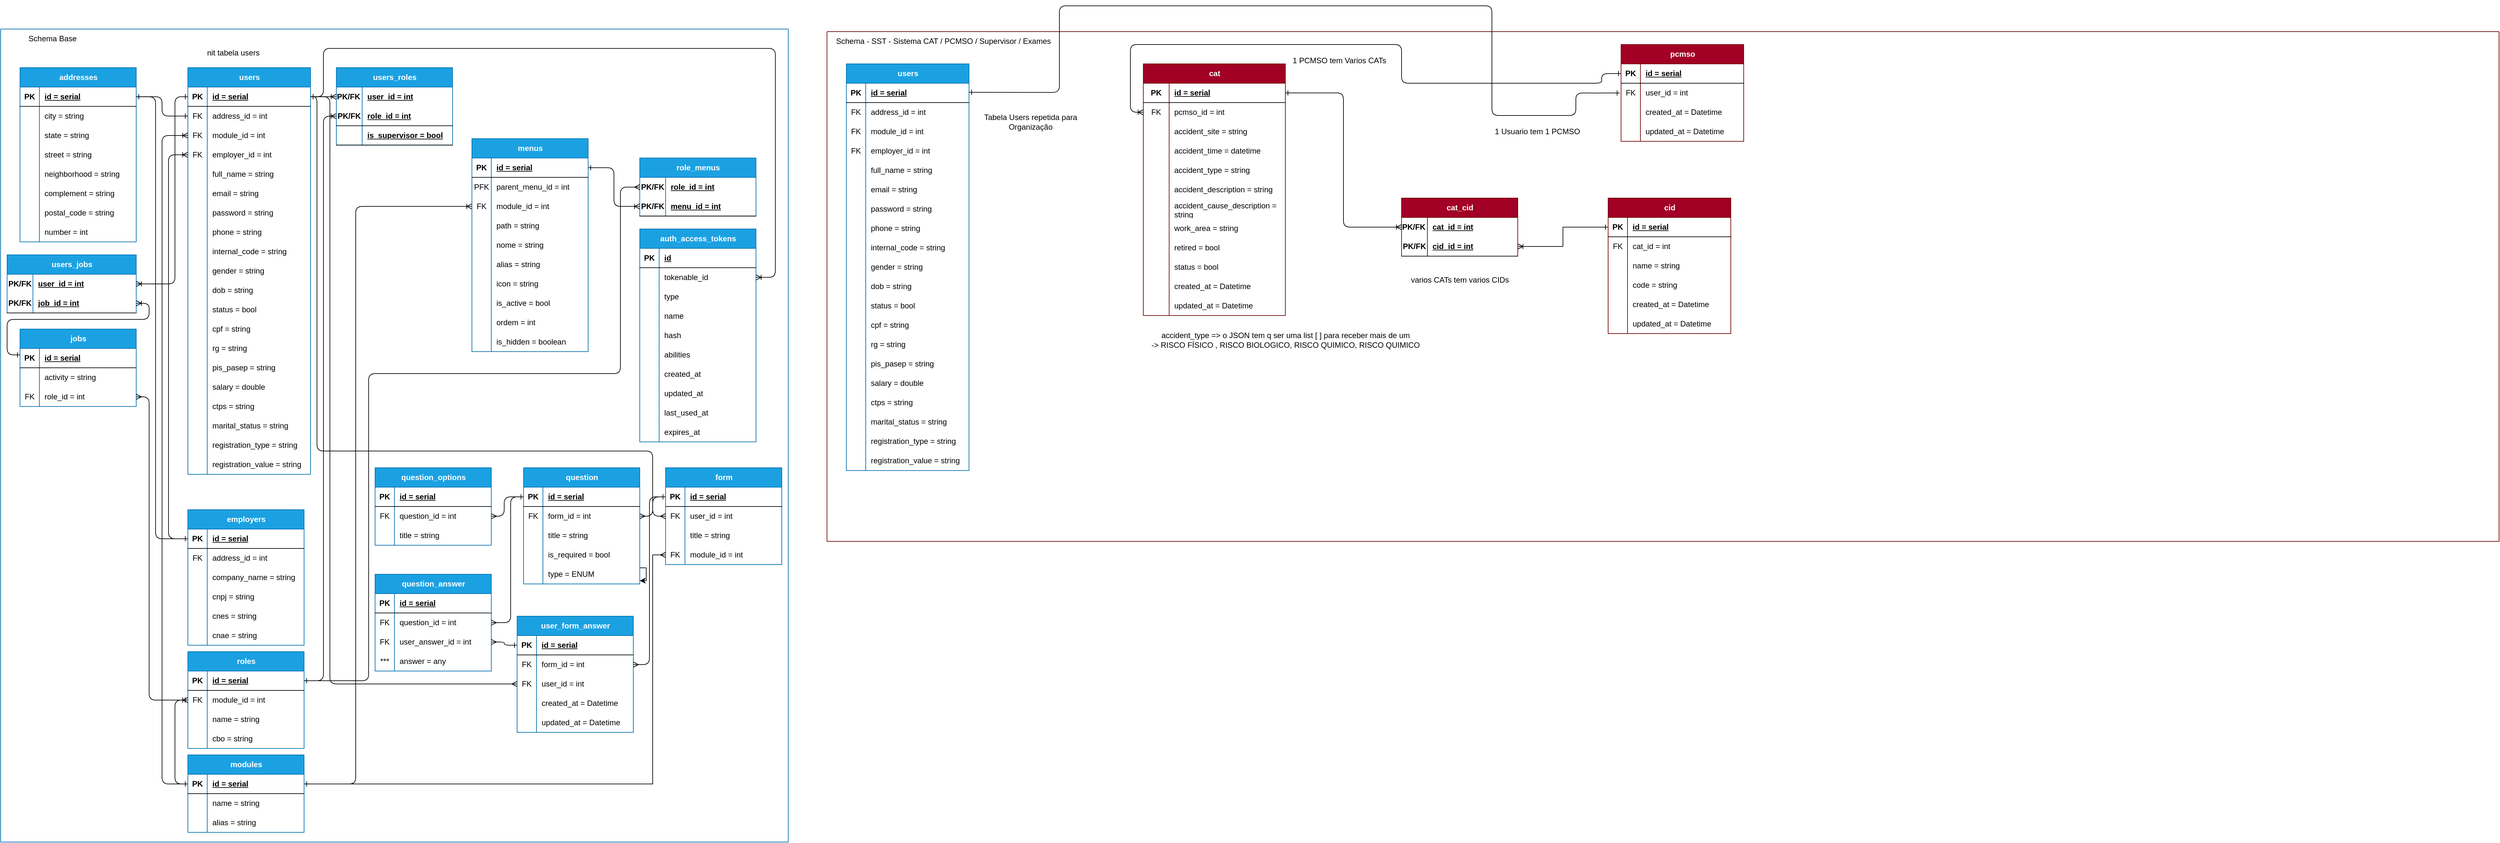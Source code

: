 <mxfile version="28.0.6">
  <diagram name="Página-1" id="e56a1550-8fbb-45ad-956c-1786394a9013">
    <mxGraphModel dx="2713" dy="1714" grid="1" gridSize="10" guides="1" tooltips="1" connect="1" arrows="1" fold="1" page="1" pageScale="1" pageWidth="1169" pageHeight="827" background="none" math="0" shadow="0">
      <root>
        <mxCell id="0" />
        <mxCell id="1" parent="0" />
        <mxCell id="NhmHwwG1Lk6Kpzcf4WQy-1" value="" style="swimlane;startSize=0;fillColor=#a20025;fontColor=#ffffff;strokeColor=#6F0000;" parent="1" vertex="1">
          <mxGeometry x="210" y="30" width="2590" height="790" as="geometry" />
        </mxCell>
        <mxCell id="NhmHwwG1Lk6Kpzcf4WQy-2" value="Schema - SST - Sistema CAT / PCMSO / Supervisor / Exames" style="text;html=1;align=center;verticalAlign=middle;resizable=0;points=[];autosize=1;strokeColor=none;fillColor=none;" parent="NhmHwwG1Lk6Kpzcf4WQy-1" vertex="1">
          <mxGeometry width="360" height="30" as="geometry" />
        </mxCell>
        <mxCell id="NhmHwwG1Lk6Kpzcf4WQy-3" style="edgeStyle=orthogonalEdgeStyle;rounded=1;orthogonalLoop=1;jettySize=auto;html=1;entryX=0;entryY=0.5;entryDx=0;entryDy=0;endArrow=ERoneToMany;endFill=0;startArrow=ERone;startFill=0;curved=0;" parent="NhmHwwG1Lk6Kpzcf4WQy-1" edge="1">
          <mxGeometry relative="1" as="geometry">
            <Array as="points">
              <mxPoint x="670" y="855" />
              <mxPoint x="670" y="275" />
            </Array>
            <mxPoint x="720" y="274.93" as="targetPoint" />
          </mxGeometry>
        </mxCell>
        <mxCell id="NhmHwwG1Lk6Kpzcf4WQy-4" style="edgeStyle=orthogonalEdgeStyle;rounded=1;orthogonalLoop=1;jettySize=auto;html=1;endArrow=ERoneToMany;endFill=0;startArrow=ERone;startFill=0;curved=0;" parent="NhmHwwG1Lk6Kpzcf4WQy-1" edge="1">
          <mxGeometry relative="1" as="geometry">
            <Array as="points">
              <mxPoint x="700" y="695" />
              <mxPoint x="700" y="135" />
            </Array>
            <mxPoint x="720" y="135" as="targetPoint" />
          </mxGeometry>
        </mxCell>
        <mxCell id="NhmHwwG1Lk6Kpzcf4WQy-5" style="edgeStyle=orthogonalEdgeStyle;rounded=1;orthogonalLoop=1;jettySize=auto;html=1;endArrow=ERoneToMany;endFill=0;startArrow=ERone;startFill=0;curved=0;" parent="NhmHwwG1Lk6Kpzcf4WQy-1" edge="1">
          <mxGeometry relative="1" as="geometry">
            <mxPoint x="900" y="104.93" as="targetPoint" />
          </mxGeometry>
        </mxCell>
        <mxCell id="NhmHwwG1Lk6Kpzcf4WQy-6" style="edgeStyle=orthogonalEdgeStyle;rounded=1;orthogonalLoop=1;jettySize=auto;html=1;startArrow=ERone;startFill=0;endArrow=ERoneToMany;endFill=0;curved=0;" parent="NhmHwwG1Lk6Kpzcf4WQy-1" edge="1">
          <mxGeometry relative="1" as="geometry">
            <mxPoint x="510" y="134.818" as="targetPoint" />
          </mxGeometry>
        </mxCell>
        <mxCell id="NhmHwwG1Lk6Kpzcf4WQy-7" style="edgeStyle=orthogonalEdgeStyle;rounded=1;orthogonalLoop=1;jettySize=auto;html=1;startArrow=ERone;startFill=0;endArrow=ERoneToMany;endFill=0;curved=0;" parent="NhmHwwG1Lk6Kpzcf4WQy-1" edge="1">
          <mxGeometry relative="1" as="geometry">
            <mxPoint x="470" y="104.93" as="sourcePoint" />
          </mxGeometry>
        </mxCell>
        <mxCell id="NhmHwwG1Lk6Kpzcf4WQy-8" style="edgeStyle=orthogonalEdgeStyle;rounded=1;orthogonalLoop=1;jettySize=auto;html=1;entryX=0;entryY=0.5;entryDx=0;entryDy=0;startArrow=ERone;startFill=0;endArrow=ERoneToMany;endFill=0;curved=0;" parent="NhmHwwG1Lk6Kpzcf4WQy-1" edge="1">
          <mxGeometry relative="1" as="geometry">
            <mxPoint x="990" y="104.818" as="sourcePoint" />
          </mxGeometry>
        </mxCell>
        <mxCell id="NhmHwwG1Lk6Kpzcf4WQy-9" style="edgeStyle=orthogonalEdgeStyle;rounded=1;orthogonalLoop=1;jettySize=auto;html=1;startArrow=ERone;startFill=0;endArrow=ERoneToMany;endFill=0;curved=0;" parent="NhmHwwG1Lk6Kpzcf4WQy-1" edge="1">
          <mxGeometry relative="1" as="geometry">
            <mxPoint x="990" y="274.818" as="targetPoint" />
          </mxGeometry>
        </mxCell>
        <mxCell id="NhmHwwG1Lk6Kpzcf4WQy-10" style="edgeStyle=orthogonalEdgeStyle;rounded=1;orthogonalLoop=1;jettySize=auto;html=1;startArrow=ERone;startFill=0;endArrow=ERmany;endFill=0;curved=0;" parent="NhmHwwG1Lk6Kpzcf4WQy-1" edge="1">
          <mxGeometry relative="1" as="geometry">
            <Array as="points">
              <mxPoint x="670" y="855" />
              <mxPoint x="670" y="520" />
              <mxPoint x="930" y="520" />
              <mxPoint x="930" y="135" />
            </Array>
            <mxPoint x="990" y="135" as="targetPoint" />
          </mxGeometry>
        </mxCell>
        <mxCell id="NhmHwwG1Lk6Kpzcf4WQy-11" style="edgeStyle=orthogonalEdgeStyle;rounded=1;orthogonalLoop=1;jettySize=auto;html=1;endArrow=ERone;endFill=0;startArrow=ERone;startFill=0;curved=0;" parent="NhmHwwG1Lk6Kpzcf4WQy-1" edge="1">
          <mxGeometry relative="1" as="geometry">
            <mxPoint x="210" y="104.818" as="sourcePoint" />
          </mxGeometry>
        </mxCell>
        <mxCell id="NhmHwwG1Lk6Kpzcf4WQy-12" style="edgeStyle=orthogonalEdgeStyle;rounded=1;orthogonalLoop=1;jettySize=auto;html=1;startArrow=ERone;startFill=0;endArrow=ERone;endFill=0;curved=0;" parent="NhmHwwG1Lk6Kpzcf4WQy-1" edge="1">
          <mxGeometry relative="1" as="geometry">
            <Array as="points">
              <mxPoint x="240" y="505" />
              <mxPoint x="240" y="105" />
            </Array>
            <mxPoint x="210" y="105" as="targetPoint" />
          </mxGeometry>
        </mxCell>
        <mxCell id="NhmHwwG1Lk6Kpzcf4WQy-13" style="edgeStyle=orthogonalEdgeStyle;rounded=1;orthogonalLoop=1;jettySize=auto;html=1;curved=0;endArrow=ERoneToMany;endFill=0;startArrow=ERone;startFill=0;" parent="NhmHwwG1Lk6Kpzcf4WQy-1" edge="1">
          <mxGeometry relative="1" as="geometry">
            <Array as="points">
              <mxPoint x="250" y="855" />
              <mxPoint x="250" y="165" />
            </Array>
            <mxPoint x="290" y="165" as="targetPoint" />
          </mxGeometry>
        </mxCell>
        <mxCell id="NhmHwwG1Lk6Kpzcf4WQy-14" style="edgeStyle=orthogonalEdgeStyle;rounded=1;orthogonalLoop=1;jettySize=auto;html=1;startArrow=ERoneToMany;startFill=0;endArrow=ERone;endFill=0;curved=0;" parent="NhmHwwG1Lk6Kpzcf4WQy-1" edge="1">
          <mxGeometry relative="1" as="geometry">
            <Array as="points">
              <mxPoint x="1200" y="385" />
              <mxPoint x="1200" y="30" />
              <mxPoint x="490" y="30" />
              <mxPoint x="490" y="105" />
            </Array>
            <mxPoint x="470" y="105" as="targetPoint" />
          </mxGeometry>
        </mxCell>
        <mxCell id="NhmHwwG1Lk6Kpzcf4WQy-15" style="edgeStyle=orthogonalEdgeStyle;rounded=1;orthogonalLoop=1;jettySize=auto;html=1;entryX=0;entryY=0.5;entryDx=0;entryDy=0;startArrow=ERoneToMany;startFill=0;endArrow=ERone;endFill=0;curved=0;" parent="NhmHwwG1Lk6Kpzcf4WQy-1" edge="1">
          <mxGeometry relative="1" as="geometry">
            <mxPoint x="290" y="725" as="sourcePoint" />
          </mxGeometry>
        </mxCell>
        <mxCell id="NhmHwwG1Lk6Kpzcf4WQy-16" style="edgeStyle=orthogonalEdgeStyle;rounded=1;orthogonalLoop=1;jettySize=auto;html=1;entryX=0;entryY=0.5;entryDx=0;entryDy=0;curved=0;endArrow=ERoneToMany;endFill=0;startArrow=ERone;startFill=0;" parent="NhmHwwG1Lk6Kpzcf4WQy-1" edge="1">
          <mxGeometry relative="1" as="geometry">
            <Array as="points">
              <mxPoint x="260" y="475" />
              <mxPoint x="260" y="195" />
            </Array>
            <mxPoint x="290" y="194.93" as="targetPoint" />
          </mxGeometry>
        </mxCell>
        <mxCell id="NhmHwwG1Lk6Kpzcf4WQy-17" style="edgeStyle=orthogonalEdgeStyle;rounded=1;orthogonalLoop=1;jettySize=auto;html=1;startArrow=ERone;startFill=0;endArrow=ERoneToMany;endFill=0;curved=0;" parent="NhmHwwG1Lk6Kpzcf4WQy-1" edge="1">
          <mxGeometry relative="1" as="geometry">
            <Array as="points">
              <mxPoint x="10" y="505" />
              <mxPoint x="10" y="450" />
              <mxPoint x="230" y="450" />
              <mxPoint x="230" y="425" />
            </Array>
            <mxPoint x="210" y="425" as="targetPoint" />
          </mxGeometry>
        </mxCell>
        <mxCell id="NhmHwwG1Lk6Kpzcf4WQy-18" style="edgeStyle=orthogonalEdgeStyle;rounded=1;orthogonalLoop=1;jettySize=auto;html=1;curved=0;endArrow=ERoneToMany;endFill=0;startArrow=ERone;startFill=0;" parent="NhmHwwG1Lk6Kpzcf4WQy-1" edge="1">
          <mxGeometry relative="1" as="geometry">
            <Array as="points">
              <mxPoint x="270" y="105" />
              <mxPoint x="270" y="395" />
            </Array>
            <mxPoint x="290" y="104.818" as="sourcePoint" />
          </mxGeometry>
        </mxCell>
        <mxCell id="NhmHwwG1Lk6Kpzcf4WQy-19" value="cat" style="shape=table;startSize=30;container=1;collapsible=1;childLayout=tableLayout;fixedRows=1;rowLines=0;fontStyle=1;align=center;resizeLast=1;html=1;fillColor=#a20025;fontColor=#ffffff;strokeColor=#6F0000;" parent="NhmHwwG1Lk6Kpzcf4WQy-1" vertex="1">
          <mxGeometry x="490" y="50" width="220" height="390" as="geometry" />
        </mxCell>
        <mxCell id="NhmHwwG1Lk6Kpzcf4WQy-20" value="" style="shape=tableRow;horizontal=0;startSize=0;swimlaneHead=0;swimlaneBody=0;fillColor=none;collapsible=0;dropTarget=0;points=[[0,0.5],[1,0.5]];portConstraint=eastwest;top=0;left=0;right=0;bottom=1;" parent="NhmHwwG1Lk6Kpzcf4WQy-19" vertex="1">
          <mxGeometry y="30" width="220" height="30" as="geometry" />
        </mxCell>
        <mxCell id="NhmHwwG1Lk6Kpzcf4WQy-21" value="PK" style="shape=partialRectangle;connectable=0;fillColor=none;top=0;left=0;bottom=0;right=0;fontStyle=1;overflow=hidden;whiteSpace=wrap;html=1;" parent="NhmHwwG1Lk6Kpzcf4WQy-20" vertex="1">
          <mxGeometry width="40" height="30" as="geometry">
            <mxRectangle width="40" height="30" as="alternateBounds" />
          </mxGeometry>
        </mxCell>
        <mxCell id="NhmHwwG1Lk6Kpzcf4WQy-22" value="id = serial" style="shape=partialRectangle;connectable=0;fillColor=none;top=0;left=0;bottom=0;right=0;align=left;spacingLeft=6;fontStyle=5;overflow=hidden;whiteSpace=wrap;html=1;" parent="NhmHwwG1Lk6Kpzcf4WQy-20" vertex="1">
          <mxGeometry x="40" width="180" height="30" as="geometry">
            <mxRectangle width="180" height="30" as="alternateBounds" />
          </mxGeometry>
        </mxCell>
        <mxCell id="NhmHwwG1Lk6Kpzcf4WQy-23" value="" style="shape=tableRow;horizontal=0;startSize=0;swimlaneHead=0;swimlaneBody=0;fillColor=none;collapsible=0;dropTarget=0;points=[[0,0.5],[1,0.5]];portConstraint=eastwest;top=0;left=0;right=0;bottom=0;" parent="NhmHwwG1Lk6Kpzcf4WQy-19" vertex="1">
          <mxGeometry y="60" width="220" height="30" as="geometry" />
        </mxCell>
        <mxCell id="NhmHwwG1Lk6Kpzcf4WQy-24" value="FK" style="shape=partialRectangle;connectable=0;fillColor=none;top=0;left=0;bottom=0;right=0;editable=1;overflow=hidden;whiteSpace=wrap;html=1;" parent="NhmHwwG1Lk6Kpzcf4WQy-23" vertex="1">
          <mxGeometry width="40" height="30" as="geometry">
            <mxRectangle width="40" height="30" as="alternateBounds" />
          </mxGeometry>
        </mxCell>
        <mxCell id="NhmHwwG1Lk6Kpzcf4WQy-25" value="pcmso_id = int" style="shape=partialRectangle;connectable=0;fillColor=none;top=0;left=0;bottom=0;right=0;align=left;spacingLeft=6;overflow=hidden;whiteSpace=wrap;html=1;" parent="NhmHwwG1Lk6Kpzcf4WQy-23" vertex="1">
          <mxGeometry x="40" width="180" height="30" as="geometry">
            <mxRectangle width="180" height="30" as="alternateBounds" />
          </mxGeometry>
        </mxCell>
        <mxCell id="NhmHwwG1Lk6Kpzcf4WQy-32" value="" style="shape=tableRow;horizontal=0;startSize=0;swimlaneHead=0;swimlaneBody=0;fillColor=none;collapsible=0;dropTarget=0;points=[[0,0.5],[1,0.5]];portConstraint=eastwest;top=0;left=0;right=0;bottom=0;" parent="NhmHwwG1Lk6Kpzcf4WQy-19" vertex="1">
          <mxGeometry y="90" width="220" height="30" as="geometry" />
        </mxCell>
        <mxCell id="NhmHwwG1Lk6Kpzcf4WQy-33" value="" style="shape=partialRectangle;connectable=0;fillColor=none;top=0;left=0;bottom=0;right=0;editable=1;overflow=hidden;whiteSpace=wrap;html=1;" parent="NhmHwwG1Lk6Kpzcf4WQy-32" vertex="1">
          <mxGeometry width="40" height="30" as="geometry">
            <mxRectangle width="40" height="30" as="alternateBounds" />
          </mxGeometry>
        </mxCell>
        <mxCell id="NhmHwwG1Lk6Kpzcf4WQy-34" value="accident_site = string" style="shape=partialRectangle;connectable=0;fillColor=none;top=0;left=0;bottom=0;right=0;align=left;spacingLeft=6;overflow=hidden;whiteSpace=wrap;html=1;" parent="NhmHwwG1Lk6Kpzcf4WQy-32" vertex="1">
          <mxGeometry x="40" width="180" height="30" as="geometry">
            <mxRectangle width="180" height="30" as="alternateBounds" />
          </mxGeometry>
        </mxCell>
        <mxCell id="NhmHwwG1Lk6Kpzcf4WQy-35" style="shape=tableRow;horizontal=0;startSize=0;swimlaneHead=0;swimlaneBody=0;fillColor=none;collapsible=0;dropTarget=0;points=[[0,0.5],[1,0.5]];portConstraint=eastwest;top=0;left=0;right=0;bottom=0;" parent="NhmHwwG1Lk6Kpzcf4WQy-19" vertex="1">
          <mxGeometry y="120" width="220" height="30" as="geometry" />
        </mxCell>
        <mxCell id="NhmHwwG1Lk6Kpzcf4WQy-36" style="shape=partialRectangle;connectable=0;fillColor=none;top=0;left=0;bottom=0;right=0;editable=1;overflow=hidden;whiteSpace=wrap;html=1;" parent="NhmHwwG1Lk6Kpzcf4WQy-35" vertex="1">
          <mxGeometry width="40" height="30" as="geometry">
            <mxRectangle width="40" height="30" as="alternateBounds" />
          </mxGeometry>
        </mxCell>
        <mxCell id="NhmHwwG1Lk6Kpzcf4WQy-37" value="accident_time = datetime" style="shape=partialRectangle;connectable=0;fillColor=none;top=0;left=0;bottom=0;right=0;align=left;spacingLeft=6;overflow=hidden;whiteSpace=wrap;html=1;" parent="NhmHwwG1Lk6Kpzcf4WQy-35" vertex="1">
          <mxGeometry x="40" width="180" height="30" as="geometry">
            <mxRectangle width="180" height="30" as="alternateBounds" />
          </mxGeometry>
        </mxCell>
        <mxCell id="NhmHwwG1Lk6Kpzcf4WQy-38" style="shape=tableRow;horizontal=0;startSize=0;swimlaneHead=0;swimlaneBody=0;fillColor=none;collapsible=0;dropTarget=0;points=[[0,0.5],[1,0.5]];portConstraint=eastwest;top=0;left=0;right=0;bottom=0;" parent="NhmHwwG1Lk6Kpzcf4WQy-19" vertex="1">
          <mxGeometry y="150" width="220" height="30" as="geometry" />
        </mxCell>
        <mxCell id="NhmHwwG1Lk6Kpzcf4WQy-39" style="shape=partialRectangle;connectable=0;fillColor=none;top=0;left=0;bottom=0;right=0;editable=1;overflow=hidden;whiteSpace=wrap;html=1;" parent="NhmHwwG1Lk6Kpzcf4WQy-38" vertex="1">
          <mxGeometry width="40" height="30" as="geometry">
            <mxRectangle width="40" height="30" as="alternateBounds" />
          </mxGeometry>
        </mxCell>
        <mxCell id="NhmHwwG1Lk6Kpzcf4WQy-40" value="accident_type = string" style="shape=partialRectangle;connectable=0;fillColor=none;top=0;left=0;bottom=0;right=0;align=left;spacingLeft=6;overflow=hidden;whiteSpace=wrap;html=1;" parent="NhmHwwG1Lk6Kpzcf4WQy-38" vertex="1">
          <mxGeometry x="40" width="180" height="30" as="geometry">
            <mxRectangle width="180" height="30" as="alternateBounds" />
          </mxGeometry>
        </mxCell>
        <mxCell id="NhmHwwG1Lk6Kpzcf4WQy-41" style="shape=tableRow;horizontal=0;startSize=0;swimlaneHead=0;swimlaneBody=0;fillColor=none;collapsible=0;dropTarget=0;points=[[0,0.5],[1,0.5]];portConstraint=eastwest;top=0;left=0;right=0;bottom=0;" parent="NhmHwwG1Lk6Kpzcf4WQy-19" vertex="1">
          <mxGeometry y="180" width="220" height="30" as="geometry" />
        </mxCell>
        <mxCell id="NhmHwwG1Lk6Kpzcf4WQy-42" style="shape=partialRectangle;connectable=0;fillColor=none;top=0;left=0;bottom=0;right=0;editable=1;overflow=hidden;whiteSpace=wrap;html=1;" parent="NhmHwwG1Lk6Kpzcf4WQy-41" vertex="1">
          <mxGeometry width="40" height="30" as="geometry">
            <mxRectangle width="40" height="30" as="alternateBounds" />
          </mxGeometry>
        </mxCell>
        <mxCell id="NhmHwwG1Lk6Kpzcf4WQy-43" value="accident_description = string" style="shape=partialRectangle;connectable=0;fillColor=none;top=0;left=0;bottom=0;right=0;align=left;spacingLeft=6;overflow=hidden;whiteSpace=wrap;html=1;" parent="NhmHwwG1Lk6Kpzcf4WQy-41" vertex="1">
          <mxGeometry x="40" width="180" height="30" as="geometry">
            <mxRectangle width="180" height="30" as="alternateBounds" />
          </mxGeometry>
        </mxCell>
        <mxCell id="gu2aq0p2Jbi5ykF5_Zxi-2" style="shape=tableRow;horizontal=0;startSize=0;swimlaneHead=0;swimlaneBody=0;fillColor=none;collapsible=0;dropTarget=0;points=[[0,0.5],[1,0.5]];portConstraint=eastwest;top=0;left=0;right=0;bottom=0;" parent="NhmHwwG1Lk6Kpzcf4WQy-19" vertex="1">
          <mxGeometry y="210" width="220" height="30" as="geometry" />
        </mxCell>
        <mxCell id="gu2aq0p2Jbi5ykF5_Zxi-3" style="shape=partialRectangle;connectable=0;fillColor=none;top=0;left=0;bottom=0;right=0;editable=1;overflow=hidden;whiteSpace=wrap;html=1;" parent="gu2aq0p2Jbi5ykF5_Zxi-2" vertex="1">
          <mxGeometry width="40" height="30" as="geometry">
            <mxRectangle width="40" height="30" as="alternateBounds" />
          </mxGeometry>
        </mxCell>
        <mxCell id="gu2aq0p2Jbi5ykF5_Zxi-4" value="accident_cause_description = string" style="shape=partialRectangle;connectable=0;fillColor=none;top=0;left=0;bottom=0;right=0;align=left;spacingLeft=6;overflow=hidden;whiteSpace=wrap;html=1;" parent="gu2aq0p2Jbi5ykF5_Zxi-2" vertex="1">
          <mxGeometry x="40" width="180" height="30" as="geometry">
            <mxRectangle width="180" height="30" as="alternateBounds" />
          </mxGeometry>
        </mxCell>
        <mxCell id="NhmHwwG1Lk6Kpzcf4WQy-44" style="shape=tableRow;horizontal=0;startSize=0;swimlaneHead=0;swimlaneBody=0;fillColor=none;collapsible=0;dropTarget=0;points=[[0,0.5],[1,0.5]];portConstraint=eastwest;top=0;left=0;right=0;bottom=0;" parent="NhmHwwG1Lk6Kpzcf4WQy-19" vertex="1">
          <mxGeometry y="240" width="220" height="30" as="geometry" />
        </mxCell>
        <mxCell id="NhmHwwG1Lk6Kpzcf4WQy-45" style="shape=partialRectangle;connectable=0;fillColor=none;top=0;left=0;bottom=0;right=0;editable=1;overflow=hidden;whiteSpace=wrap;html=1;" parent="NhmHwwG1Lk6Kpzcf4WQy-44" vertex="1">
          <mxGeometry width="40" height="30" as="geometry">
            <mxRectangle width="40" height="30" as="alternateBounds" />
          </mxGeometry>
        </mxCell>
        <mxCell id="NhmHwwG1Lk6Kpzcf4WQy-46" value="work_area = string" style="shape=partialRectangle;connectable=0;fillColor=none;top=0;left=0;bottom=0;right=0;align=left;spacingLeft=6;overflow=hidden;whiteSpace=wrap;html=1;" parent="NhmHwwG1Lk6Kpzcf4WQy-44" vertex="1">
          <mxGeometry x="40" width="180" height="30" as="geometry">
            <mxRectangle width="180" height="30" as="alternateBounds" />
          </mxGeometry>
        </mxCell>
        <mxCell id="NhmHwwG1Lk6Kpzcf4WQy-47" style="shape=tableRow;horizontal=0;startSize=0;swimlaneHead=0;swimlaneBody=0;fillColor=none;collapsible=0;dropTarget=0;points=[[0,0.5],[1,0.5]];portConstraint=eastwest;top=0;left=0;right=0;bottom=0;" parent="NhmHwwG1Lk6Kpzcf4WQy-19" vertex="1">
          <mxGeometry y="270" width="220" height="30" as="geometry" />
        </mxCell>
        <mxCell id="NhmHwwG1Lk6Kpzcf4WQy-48" style="shape=partialRectangle;connectable=0;fillColor=none;top=0;left=0;bottom=0;right=0;editable=1;overflow=hidden;whiteSpace=wrap;html=1;" parent="NhmHwwG1Lk6Kpzcf4WQy-47" vertex="1">
          <mxGeometry width="40" height="30" as="geometry">
            <mxRectangle width="40" height="30" as="alternateBounds" />
          </mxGeometry>
        </mxCell>
        <mxCell id="NhmHwwG1Lk6Kpzcf4WQy-49" value="retired = bool" style="shape=partialRectangle;connectable=0;fillColor=none;top=0;left=0;bottom=0;right=0;align=left;spacingLeft=6;overflow=hidden;whiteSpace=wrap;html=1;" parent="NhmHwwG1Lk6Kpzcf4WQy-47" vertex="1">
          <mxGeometry x="40" width="180" height="30" as="geometry">
            <mxRectangle width="180" height="30" as="alternateBounds" />
          </mxGeometry>
        </mxCell>
        <mxCell id="NhmHwwG1Lk6Kpzcf4WQy-53" style="shape=tableRow;horizontal=0;startSize=0;swimlaneHead=0;swimlaneBody=0;fillColor=none;collapsible=0;dropTarget=0;points=[[0,0.5],[1,0.5]];portConstraint=eastwest;top=0;left=0;right=0;bottom=0;" parent="NhmHwwG1Lk6Kpzcf4WQy-19" vertex="1">
          <mxGeometry y="300" width="220" height="30" as="geometry" />
        </mxCell>
        <mxCell id="NhmHwwG1Lk6Kpzcf4WQy-54" style="shape=partialRectangle;connectable=0;fillColor=none;top=0;left=0;bottom=0;right=0;editable=1;overflow=hidden;whiteSpace=wrap;html=1;" parent="NhmHwwG1Lk6Kpzcf4WQy-53" vertex="1">
          <mxGeometry width="40" height="30" as="geometry">
            <mxRectangle width="40" height="30" as="alternateBounds" />
          </mxGeometry>
        </mxCell>
        <mxCell id="NhmHwwG1Lk6Kpzcf4WQy-55" value="status = bool" style="shape=partialRectangle;connectable=0;fillColor=none;top=0;left=0;bottom=0;right=0;align=left;spacingLeft=6;overflow=hidden;whiteSpace=wrap;html=1;" parent="NhmHwwG1Lk6Kpzcf4WQy-53" vertex="1">
          <mxGeometry x="40" width="180" height="30" as="geometry">
            <mxRectangle width="180" height="30" as="alternateBounds" />
          </mxGeometry>
        </mxCell>
        <mxCell id="hMRM0FaB_33gF2pYaa6J-130" style="shape=tableRow;horizontal=0;startSize=0;swimlaneHead=0;swimlaneBody=0;fillColor=none;collapsible=0;dropTarget=0;points=[[0,0.5],[1,0.5]];portConstraint=eastwest;top=0;left=0;right=0;bottom=0;" parent="NhmHwwG1Lk6Kpzcf4WQy-19" vertex="1">
          <mxGeometry y="330" width="220" height="30" as="geometry" />
        </mxCell>
        <mxCell id="hMRM0FaB_33gF2pYaa6J-131" style="shape=partialRectangle;connectable=0;fillColor=none;top=0;left=0;bottom=0;right=0;editable=1;overflow=hidden;whiteSpace=wrap;html=1;" parent="hMRM0FaB_33gF2pYaa6J-130" vertex="1">
          <mxGeometry width="40" height="30" as="geometry">
            <mxRectangle width="40" height="30" as="alternateBounds" />
          </mxGeometry>
        </mxCell>
        <mxCell id="hMRM0FaB_33gF2pYaa6J-132" value="created_at = Datetime" style="shape=partialRectangle;connectable=0;fillColor=none;top=0;left=0;bottom=0;right=0;align=left;spacingLeft=6;overflow=hidden;whiteSpace=wrap;html=1;" parent="hMRM0FaB_33gF2pYaa6J-130" vertex="1">
          <mxGeometry x="40" width="180" height="30" as="geometry">
            <mxRectangle width="180" height="30" as="alternateBounds" />
          </mxGeometry>
        </mxCell>
        <mxCell id="hMRM0FaB_33gF2pYaa6J-133" style="shape=tableRow;horizontal=0;startSize=0;swimlaneHead=0;swimlaneBody=0;fillColor=none;collapsible=0;dropTarget=0;points=[[0,0.5],[1,0.5]];portConstraint=eastwest;top=0;left=0;right=0;bottom=0;" parent="NhmHwwG1Lk6Kpzcf4WQy-19" vertex="1">
          <mxGeometry y="360" width="220" height="30" as="geometry" />
        </mxCell>
        <mxCell id="hMRM0FaB_33gF2pYaa6J-134" style="shape=partialRectangle;connectable=0;fillColor=none;top=0;left=0;bottom=0;right=0;editable=1;overflow=hidden;whiteSpace=wrap;html=1;" parent="hMRM0FaB_33gF2pYaa6J-133" vertex="1">
          <mxGeometry width="40" height="30" as="geometry">
            <mxRectangle width="40" height="30" as="alternateBounds" />
          </mxGeometry>
        </mxCell>
        <mxCell id="hMRM0FaB_33gF2pYaa6J-135" value="updated_at = Datetime" style="shape=partialRectangle;connectable=0;fillColor=none;top=0;left=0;bottom=0;right=0;align=left;spacingLeft=6;overflow=hidden;whiteSpace=wrap;html=1;" parent="hMRM0FaB_33gF2pYaa6J-133" vertex="1">
          <mxGeometry x="40" width="180" height="30" as="geometry">
            <mxRectangle width="180" height="30" as="alternateBounds" />
          </mxGeometry>
        </mxCell>
        <mxCell id="hMRM0FaB_33gF2pYaa6J-136" value="pcmso" style="shape=table;startSize=30;container=1;collapsible=1;childLayout=tableLayout;fixedRows=1;rowLines=0;fontStyle=1;align=center;resizeLast=1;html=1;fillColor=#a20025;fontColor=#ffffff;strokeColor=#6F0000;" parent="NhmHwwG1Lk6Kpzcf4WQy-1" vertex="1">
          <mxGeometry x="1230" y="20" width="190" height="150" as="geometry" />
        </mxCell>
        <mxCell id="hMRM0FaB_33gF2pYaa6J-137" value="" style="shape=tableRow;horizontal=0;startSize=0;swimlaneHead=0;swimlaneBody=0;fillColor=none;collapsible=0;dropTarget=0;points=[[0,0.5],[1,0.5]];portConstraint=eastwest;top=0;left=0;right=0;bottom=1;" parent="hMRM0FaB_33gF2pYaa6J-136" vertex="1">
          <mxGeometry y="30" width="190" height="30" as="geometry" />
        </mxCell>
        <mxCell id="hMRM0FaB_33gF2pYaa6J-138" value="PK" style="shape=partialRectangle;connectable=0;fillColor=none;top=0;left=0;bottom=0;right=0;fontStyle=1;overflow=hidden;whiteSpace=wrap;html=1;" parent="hMRM0FaB_33gF2pYaa6J-137" vertex="1">
          <mxGeometry width="30" height="30" as="geometry">
            <mxRectangle width="30" height="30" as="alternateBounds" />
          </mxGeometry>
        </mxCell>
        <mxCell id="hMRM0FaB_33gF2pYaa6J-139" value="id = serial" style="shape=partialRectangle;connectable=0;fillColor=none;top=0;left=0;bottom=0;right=0;align=left;spacingLeft=6;fontStyle=5;overflow=hidden;whiteSpace=wrap;html=1;" parent="hMRM0FaB_33gF2pYaa6J-137" vertex="1">
          <mxGeometry x="30" width="160" height="30" as="geometry">
            <mxRectangle width="160" height="30" as="alternateBounds" />
          </mxGeometry>
        </mxCell>
        <mxCell id="hMRM0FaB_33gF2pYaa6J-140" value="" style="shape=tableRow;horizontal=0;startSize=0;swimlaneHead=0;swimlaneBody=0;fillColor=none;collapsible=0;dropTarget=0;points=[[0,0.5],[1,0.5]];portConstraint=eastwest;top=0;left=0;right=0;bottom=0;" parent="hMRM0FaB_33gF2pYaa6J-136" vertex="1">
          <mxGeometry y="60" width="190" height="30" as="geometry" />
        </mxCell>
        <mxCell id="hMRM0FaB_33gF2pYaa6J-141" value="FK" style="shape=partialRectangle;connectable=0;fillColor=none;top=0;left=0;bottom=0;right=0;editable=1;overflow=hidden;whiteSpace=wrap;html=1;" parent="hMRM0FaB_33gF2pYaa6J-140" vertex="1">
          <mxGeometry width="30" height="30" as="geometry">
            <mxRectangle width="30" height="30" as="alternateBounds" />
          </mxGeometry>
        </mxCell>
        <mxCell id="hMRM0FaB_33gF2pYaa6J-142" value="user_id = int" style="shape=partialRectangle;connectable=0;fillColor=none;top=0;left=0;bottom=0;right=0;align=left;spacingLeft=6;overflow=hidden;whiteSpace=wrap;html=1;" parent="hMRM0FaB_33gF2pYaa6J-140" vertex="1">
          <mxGeometry x="30" width="160" height="30" as="geometry">
            <mxRectangle width="160" height="30" as="alternateBounds" />
          </mxGeometry>
        </mxCell>
        <mxCell id="hMRM0FaB_33gF2pYaa6J-143" value="" style="shape=tableRow;horizontal=0;startSize=0;swimlaneHead=0;swimlaneBody=0;fillColor=none;collapsible=0;dropTarget=0;points=[[0,0.5],[1,0.5]];portConstraint=eastwest;top=0;left=0;right=0;bottom=0;" parent="hMRM0FaB_33gF2pYaa6J-136" vertex="1">
          <mxGeometry y="90" width="190" height="30" as="geometry" />
        </mxCell>
        <mxCell id="hMRM0FaB_33gF2pYaa6J-144" value="" style="shape=partialRectangle;connectable=0;fillColor=none;top=0;left=0;bottom=0;right=0;editable=1;overflow=hidden;whiteSpace=wrap;html=1;" parent="hMRM0FaB_33gF2pYaa6J-143" vertex="1">
          <mxGeometry width="30" height="30" as="geometry">
            <mxRectangle width="30" height="30" as="alternateBounds" />
          </mxGeometry>
        </mxCell>
        <mxCell id="hMRM0FaB_33gF2pYaa6J-145" value="created_at = Datetime" style="shape=partialRectangle;connectable=0;fillColor=none;top=0;left=0;bottom=0;right=0;align=left;spacingLeft=6;overflow=hidden;whiteSpace=wrap;html=1;" parent="hMRM0FaB_33gF2pYaa6J-143" vertex="1">
          <mxGeometry x="30" width="160" height="30" as="geometry">
            <mxRectangle width="160" height="30" as="alternateBounds" />
          </mxGeometry>
        </mxCell>
        <mxCell id="hMRM0FaB_33gF2pYaa6J-146" value="" style="shape=tableRow;horizontal=0;startSize=0;swimlaneHead=0;swimlaneBody=0;fillColor=none;collapsible=0;dropTarget=0;points=[[0,0.5],[1,0.5]];portConstraint=eastwest;top=0;left=0;right=0;bottom=0;" parent="hMRM0FaB_33gF2pYaa6J-136" vertex="1">
          <mxGeometry y="120" width="190" height="30" as="geometry" />
        </mxCell>
        <mxCell id="hMRM0FaB_33gF2pYaa6J-147" value="" style="shape=partialRectangle;connectable=0;fillColor=none;top=0;left=0;bottom=0;right=0;editable=1;overflow=hidden;whiteSpace=wrap;html=1;" parent="hMRM0FaB_33gF2pYaa6J-146" vertex="1">
          <mxGeometry width="30" height="30" as="geometry">
            <mxRectangle width="30" height="30" as="alternateBounds" />
          </mxGeometry>
        </mxCell>
        <mxCell id="hMRM0FaB_33gF2pYaa6J-148" value="updated_at = Datetime" style="shape=partialRectangle;connectable=0;fillColor=none;top=0;left=0;bottom=0;right=0;align=left;spacingLeft=6;overflow=hidden;whiteSpace=wrap;html=1;" parent="hMRM0FaB_33gF2pYaa6J-146" vertex="1">
          <mxGeometry x="30" width="160" height="30" as="geometry">
            <mxRectangle width="160" height="30" as="alternateBounds" />
          </mxGeometry>
        </mxCell>
        <mxCell id="KbtkToKLJsWp7LEpDU4q-40" value="cid" style="shape=table;startSize=30;container=1;collapsible=1;childLayout=tableLayout;fixedRows=1;rowLines=0;fontStyle=1;align=center;resizeLast=1;html=1;fillColor=#a20025;fontColor=#ffffff;strokeColor=#6F0000;" parent="NhmHwwG1Lk6Kpzcf4WQy-1" vertex="1">
          <mxGeometry x="1210" y="258" width="190" height="210" as="geometry" />
        </mxCell>
        <mxCell id="KbtkToKLJsWp7LEpDU4q-41" value="" style="shape=tableRow;horizontal=0;startSize=0;swimlaneHead=0;swimlaneBody=0;fillColor=none;collapsible=0;dropTarget=0;points=[[0,0.5],[1,0.5]];portConstraint=eastwest;top=0;left=0;right=0;bottom=1;" parent="KbtkToKLJsWp7LEpDU4q-40" vertex="1">
          <mxGeometry y="30" width="190" height="30" as="geometry" />
        </mxCell>
        <mxCell id="KbtkToKLJsWp7LEpDU4q-42" value="PK" style="shape=partialRectangle;connectable=0;fillColor=none;top=0;left=0;bottom=0;right=0;fontStyle=1;overflow=hidden;whiteSpace=wrap;html=1;" parent="KbtkToKLJsWp7LEpDU4q-41" vertex="1">
          <mxGeometry width="30" height="30" as="geometry">
            <mxRectangle width="30" height="30" as="alternateBounds" />
          </mxGeometry>
        </mxCell>
        <mxCell id="KbtkToKLJsWp7LEpDU4q-43" value="id = serial" style="shape=partialRectangle;connectable=0;fillColor=none;top=0;left=0;bottom=0;right=0;align=left;spacingLeft=6;fontStyle=5;overflow=hidden;whiteSpace=wrap;html=1;" parent="KbtkToKLJsWp7LEpDU4q-41" vertex="1">
          <mxGeometry x="30" width="160" height="30" as="geometry">
            <mxRectangle width="160" height="30" as="alternateBounds" />
          </mxGeometry>
        </mxCell>
        <mxCell id="KbtkToKLJsWp7LEpDU4q-44" value="" style="shape=tableRow;horizontal=0;startSize=0;swimlaneHead=0;swimlaneBody=0;fillColor=none;collapsible=0;dropTarget=0;points=[[0,0.5],[1,0.5]];portConstraint=eastwest;top=0;left=0;right=0;bottom=0;" parent="KbtkToKLJsWp7LEpDU4q-40" vertex="1">
          <mxGeometry y="60" width="190" height="30" as="geometry" />
        </mxCell>
        <mxCell id="KbtkToKLJsWp7LEpDU4q-45" value="FK" style="shape=partialRectangle;connectable=0;fillColor=none;top=0;left=0;bottom=0;right=0;editable=1;overflow=hidden;whiteSpace=wrap;html=1;" parent="KbtkToKLJsWp7LEpDU4q-44" vertex="1">
          <mxGeometry width="30" height="30" as="geometry">
            <mxRectangle width="30" height="30" as="alternateBounds" />
          </mxGeometry>
        </mxCell>
        <mxCell id="KbtkToKLJsWp7LEpDU4q-46" value="cat_id = int" style="shape=partialRectangle;connectable=0;fillColor=none;top=0;left=0;bottom=0;right=0;align=left;spacingLeft=6;overflow=hidden;whiteSpace=wrap;html=1;" parent="KbtkToKLJsWp7LEpDU4q-44" vertex="1">
          <mxGeometry x="30" width="160" height="30" as="geometry">
            <mxRectangle width="160" height="30" as="alternateBounds" />
          </mxGeometry>
        </mxCell>
        <mxCell id="KbtkToKLJsWp7LEpDU4q-53" style="shape=tableRow;horizontal=0;startSize=0;swimlaneHead=0;swimlaneBody=0;fillColor=none;collapsible=0;dropTarget=0;points=[[0,0.5],[1,0.5]];portConstraint=eastwest;top=0;left=0;right=0;bottom=0;" parent="KbtkToKLJsWp7LEpDU4q-40" vertex="1">
          <mxGeometry y="90" width="190" height="30" as="geometry" />
        </mxCell>
        <mxCell id="KbtkToKLJsWp7LEpDU4q-54" style="shape=partialRectangle;connectable=0;fillColor=none;top=0;left=0;bottom=0;right=0;editable=1;overflow=hidden;whiteSpace=wrap;html=1;" parent="KbtkToKLJsWp7LEpDU4q-53" vertex="1">
          <mxGeometry width="30" height="30" as="geometry">
            <mxRectangle width="30" height="30" as="alternateBounds" />
          </mxGeometry>
        </mxCell>
        <mxCell id="KbtkToKLJsWp7LEpDU4q-55" value="name = string" style="shape=partialRectangle;connectable=0;fillColor=none;top=0;left=0;bottom=0;right=0;align=left;spacingLeft=6;overflow=hidden;whiteSpace=wrap;html=1;" parent="KbtkToKLJsWp7LEpDU4q-53" vertex="1">
          <mxGeometry x="30" width="160" height="30" as="geometry">
            <mxRectangle width="160" height="30" as="alternateBounds" />
          </mxGeometry>
        </mxCell>
        <mxCell id="KbtkToKLJsWp7LEpDU4q-56" style="shape=tableRow;horizontal=0;startSize=0;swimlaneHead=0;swimlaneBody=0;fillColor=none;collapsible=0;dropTarget=0;points=[[0,0.5],[1,0.5]];portConstraint=eastwest;top=0;left=0;right=0;bottom=0;" parent="KbtkToKLJsWp7LEpDU4q-40" vertex="1">
          <mxGeometry y="120" width="190" height="30" as="geometry" />
        </mxCell>
        <mxCell id="KbtkToKLJsWp7LEpDU4q-57" style="shape=partialRectangle;connectable=0;fillColor=none;top=0;left=0;bottom=0;right=0;editable=1;overflow=hidden;whiteSpace=wrap;html=1;" parent="KbtkToKLJsWp7LEpDU4q-56" vertex="1">
          <mxGeometry width="30" height="30" as="geometry">
            <mxRectangle width="30" height="30" as="alternateBounds" />
          </mxGeometry>
        </mxCell>
        <mxCell id="KbtkToKLJsWp7LEpDU4q-58" value="code = string" style="shape=partialRectangle;connectable=0;fillColor=none;top=0;left=0;bottom=0;right=0;align=left;spacingLeft=6;overflow=hidden;whiteSpace=wrap;html=1;" parent="KbtkToKLJsWp7LEpDU4q-56" vertex="1">
          <mxGeometry x="30" width="160" height="30" as="geometry">
            <mxRectangle width="160" height="30" as="alternateBounds" />
          </mxGeometry>
        </mxCell>
        <mxCell id="KbtkToKLJsWp7LEpDU4q-47" value="" style="shape=tableRow;horizontal=0;startSize=0;swimlaneHead=0;swimlaneBody=0;fillColor=none;collapsible=0;dropTarget=0;points=[[0,0.5],[1,0.5]];portConstraint=eastwest;top=0;left=0;right=0;bottom=0;" parent="KbtkToKLJsWp7LEpDU4q-40" vertex="1">
          <mxGeometry y="150" width="190" height="30" as="geometry" />
        </mxCell>
        <mxCell id="KbtkToKLJsWp7LEpDU4q-48" value="" style="shape=partialRectangle;connectable=0;fillColor=none;top=0;left=0;bottom=0;right=0;editable=1;overflow=hidden;whiteSpace=wrap;html=1;" parent="KbtkToKLJsWp7LEpDU4q-47" vertex="1">
          <mxGeometry width="30" height="30" as="geometry">
            <mxRectangle width="30" height="30" as="alternateBounds" />
          </mxGeometry>
        </mxCell>
        <mxCell id="KbtkToKLJsWp7LEpDU4q-49" value="created_at = Datetime" style="shape=partialRectangle;connectable=0;fillColor=none;top=0;left=0;bottom=0;right=0;align=left;spacingLeft=6;overflow=hidden;whiteSpace=wrap;html=1;" parent="KbtkToKLJsWp7LEpDU4q-47" vertex="1">
          <mxGeometry x="30" width="160" height="30" as="geometry">
            <mxRectangle width="160" height="30" as="alternateBounds" />
          </mxGeometry>
        </mxCell>
        <mxCell id="KbtkToKLJsWp7LEpDU4q-50" value="" style="shape=tableRow;horizontal=0;startSize=0;swimlaneHead=0;swimlaneBody=0;fillColor=none;collapsible=0;dropTarget=0;points=[[0,0.5],[1,0.5]];portConstraint=eastwest;top=0;left=0;right=0;bottom=0;" parent="KbtkToKLJsWp7LEpDU4q-40" vertex="1">
          <mxGeometry y="180" width="190" height="30" as="geometry" />
        </mxCell>
        <mxCell id="KbtkToKLJsWp7LEpDU4q-51" value="" style="shape=partialRectangle;connectable=0;fillColor=none;top=0;left=0;bottom=0;right=0;editable=1;overflow=hidden;whiteSpace=wrap;html=1;" parent="KbtkToKLJsWp7LEpDU4q-50" vertex="1">
          <mxGeometry width="30" height="30" as="geometry">
            <mxRectangle width="30" height="30" as="alternateBounds" />
          </mxGeometry>
        </mxCell>
        <mxCell id="KbtkToKLJsWp7LEpDU4q-52" value="updated_at = Datetime" style="shape=partialRectangle;connectable=0;fillColor=none;top=0;left=0;bottom=0;right=0;align=left;spacingLeft=6;overflow=hidden;whiteSpace=wrap;html=1;" parent="KbtkToKLJsWp7LEpDU4q-50" vertex="1">
          <mxGeometry x="30" width="160" height="30" as="geometry">
            <mxRectangle width="160" height="30" as="alternateBounds" />
          </mxGeometry>
        </mxCell>
        <mxCell id="mPV9gPNAgBIyy0uW8msQ-1" value="1 Usuario tem 1 PCMSO" style="text;html=1;align=center;verticalAlign=middle;resizable=0;points=[];autosize=1;strokeColor=none;fillColor=none;" parent="NhmHwwG1Lk6Kpzcf4WQy-1" vertex="1">
          <mxGeometry x="1020" y="140" width="160" height="30" as="geometry" />
        </mxCell>
        <mxCell id="mPV9gPNAgBIyy0uW8msQ-2" value="1 PCMSO tem Varios CATs&amp;nbsp;" style="text;html=1;align=center;verticalAlign=middle;resizable=0;points=[];autosize=1;strokeColor=none;fillColor=none;" parent="NhmHwwG1Lk6Kpzcf4WQy-1" vertex="1">
          <mxGeometry x="710" y="30" width="170" height="30" as="geometry" />
        </mxCell>
        <mxCell id="mPV9gPNAgBIyy0uW8msQ-3" value="varios CATs tem varios CIDs" style="text;html=1;align=center;verticalAlign=middle;resizable=0;points=[];autosize=1;strokeColor=none;fillColor=none;" parent="NhmHwwG1Lk6Kpzcf4WQy-1" vertex="1">
          <mxGeometry x="890" y="370" width="180" height="30" as="geometry" />
        </mxCell>
        <mxCell id="mPV9gPNAgBIyy0uW8msQ-4" value="accident_type =&amp;gt; o JSON tem q ser uma list [ ] para receber mais de um&lt;div&gt;-&amp;gt; RISCO FÍSICO , RISCO BIOLOGICO, RISCO QUIMICO, RISCO QUIMICO&lt;/div&gt;" style="text;html=1;align=center;verticalAlign=middle;resizable=0;points=[];autosize=1;strokeColor=none;fillColor=none;" parent="NhmHwwG1Lk6Kpzcf4WQy-1" vertex="1">
          <mxGeometry x="490" y="458" width="440" height="40" as="geometry" />
        </mxCell>
        <mxCell id="mlgSZVKPyn8Raf3Kwgv1-1" value="cat_cid" style="shape=table;startSize=30;container=1;collapsible=1;childLayout=tableLayout;fixedRows=1;rowLines=0;fontStyle=1;align=center;resizeLast=1;html=1;fillColor=#a20025;fontColor=#ffffff;strokeColor=#6F0000;" vertex="1" parent="NhmHwwG1Lk6Kpzcf4WQy-1">
          <mxGeometry x="890" y="258" width="180" height="90" as="geometry" />
        </mxCell>
        <mxCell id="mlgSZVKPyn8Raf3Kwgv1-2" value="" style="shape=tableRow;horizontal=0;startSize=0;swimlaneHead=0;swimlaneBody=0;fillColor=none;collapsible=0;dropTarget=0;points=[[0,0.5],[1,0.5]];portConstraint=eastwest;top=0;left=0;right=0;bottom=0;" vertex="1" parent="mlgSZVKPyn8Raf3Kwgv1-1">
          <mxGeometry y="30" width="180" height="30" as="geometry" />
        </mxCell>
        <mxCell id="mlgSZVKPyn8Raf3Kwgv1-3" value="&lt;span style=&quot;font-weight: 700;&quot;&gt;PK/FK&lt;span style=&quot;white-space: pre;&quot;&gt;&#x9;&lt;/span&gt;&lt;/span&gt;" style="shape=partialRectangle;connectable=0;fillColor=none;top=0;left=0;bottom=0;right=0;editable=1;overflow=hidden;whiteSpace=wrap;html=1;" vertex="1" parent="mlgSZVKPyn8Raf3Kwgv1-2">
          <mxGeometry width="40" height="30" as="geometry">
            <mxRectangle width="40" height="30" as="alternateBounds" />
          </mxGeometry>
        </mxCell>
        <mxCell id="mlgSZVKPyn8Raf3Kwgv1-4" value="&lt;span style=&quot;font-weight: 700; text-decoration-line: underline;&quot;&gt;cat_id = int&lt;/span&gt;" style="shape=partialRectangle;connectable=0;fillColor=none;top=0;left=0;bottom=0;right=0;align=left;spacingLeft=6;overflow=hidden;whiteSpace=wrap;html=1;" vertex="1" parent="mlgSZVKPyn8Raf3Kwgv1-2">
          <mxGeometry x="40" width="140" height="30" as="geometry">
            <mxRectangle width="140" height="30" as="alternateBounds" />
          </mxGeometry>
        </mxCell>
        <mxCell id="mlgSZVKPyn8Raf3Kwgv1-5" value="" style="shape=tableRow;horizontal=0;startSize=0;swimlaneHead=0;swimlaneBody=0;fillColor=none;collapsible=0;dropTarget=0;points=[[0,0.5],[1,0.5]];portConstraint=eastwest;top=0;left=0;right=0;bottom=1;" vertex="1" parent="mlgSZVKPyn8Raf3Kwgv1-1">
          <mxGeometry y="60" width="180" height="30" as="geometry" />
        </mxCell>
        <mxCell id="mlgSZVKPyn8Raf3Kwgv1-6" value="PK/FK" style="shape=partialRectangle;connectable=0;fillColor=none;top=0;left=0;bottom=0;right=0;fontStyle=1;overflow=hidden;whiteSpace=wrap;html=1;" vertex="1" parent="mlgSZVKPyn8Raf3Kwgv1-5">
          <mxGeometry width="40" height="30" as="geometry">
            <mxRectangle width="40" height="30" as="alternateBounds" />
          </mxGeometry>
        </mxCell>
        <mxCell id="mlgSZVKPyn8Raf3Kwgv1-7" value="cid_id = int" style="shape=partialRectangle;connectable=0;fillColor=none;top=0;left=0;bottom=0;right=0;align=left;spacingLeft=6;fontStyle=5;overflow=hidden;whiteSpace=wrap;html=1;" vertex="1" parent="mlgSZVKPyn8Raf3Kwgv1-5">
          <mxGeometry x="40" width="140" height="30" as="geometry">
            <mxRectangle width="140" height="30" as="alternateBounds" />
          </mxGeometry>
        </mxCell>
        <mxCell id="mlgSZVKPyn8Raf3Kwgv1-11" style="edgeStyle=orthogonalEdgeStyle;rounded=1;orthogonalLoop=1;jettySize=auto;html=1;exitX=0;exitY=0.5;exitDx=0;exitDy=0;entryX=1;entryY=0.5;entryDx=0;entryDy=0;curved=0;startArrow=ERoneToMany;startFill=0;endArrow=ERone;endFill=0;" edge="1" parent="NhmHwwG1Lk6Kpzcf4WQy-1" source="mlgSZVKPyn8Raf3Kwgv1-2" target="NhmHwwG1Lk6Kpzcf4WQy-20">
          <mxGeometry relative="1" as="geometry" />
        </mxCell>
        <mxCell id="mlgSZVKPyn8Raf3Kwgv1-12" style="edgeStyle=orthogonalEdgeStyle;rounded=0;orthogonalLoop=1;jettySize=auto;html=1;exitX=1;exitY=0.5;exitDx=0;exitDy=0;entryX=0;entryY=0.5;entryDx=0;entryDy=0;startArrow=ERoneToMany;startFill=0;endArrow=ERone;endFill=0;" edge="1" parent="NhmHwwG1Lk6Kpzcf4WQy-1" source="mlgSZVKPyn8Raf3Kwgv1-5" target="KbtkToKLJsWp7LEpDU4q-41">
          <mxGeometry relative="1" as="geometry" />
        </mxCell>
        <mxCell id="mlgSZVKPyn8Raf3Kwgv1-13" style="edgeStyle=orthogonalEdgeStyle;rounded=1;orthogonalLoop=1;jettySize=auto;html=1;exitX=0;exitY=0.5;exitDx=0;exitDy=0;entryX=0;entryY=0.5;entryDx=0;entryDy=0;endArrow=ERoneToMany;endFill=0;startArrow=ERone;startFill=0;curved=0;" edge="1" parent="NhmHwwG1Lk6Kpzcf4WQy-1" source="hMRM0FaB_33gF2pYaa6J-137" target="NhmHwwG1Lk6Kpzcf4WQy-23">
          <mxGeometry relative="1" as="geometry">
            <Array as="points">
              <mxPoint x="1200" y="65" />
              <mxPoint x="1200" y="80" />
              <mxPoint x="890" y="80" />
              <mxPoint x="890" y="20" />
              <mxPoint x="470" y="20" />
              <mxPoint x="470" y="125" />
            </Array>
          </mxGeometry>
        </mxCell>
        <mxCell id="mlgSZVKPyn8Raf3Kwgv1-14" value="users" style="shape=table;startSize=30;container=1;collapsible=1;childLayout=tableLayout;fixedRows=1;rowLines=0;fontStyle=1;align=center;resizeLast=1;html=1;fillColor=#1ba1e2;fontColor=#ffffff;strokeColor=#006EAF;" vertex="1" parent="NhmHwwG1Lk6Kpzcf4WQy-1">
          <mxGeometry x="30" y="50" width="190" height="630.21" as="geometry">
            <mxRectangle x="290" y="350" width="70" height="30" as="alternateBounds" />
          </mxGeometry>
        </mxCell>
        <mxCell id="mlgSZVKPyn8Raf3Kwgv1-15" value="" style="shape=tableRow;horizontal=0;startSize=0;swimlaneHead=0;swimlaneBody=0;fillColor=none;collapsible=0;dropTarget=0;points=[[0,0.5],[1,0.5]];portConstraint=eastwest;top=0;left=0;right=0;bottom=1;" vertex="1" parent="mlgSZVKPyn8Raf3Kwgv1-14">
          <mxGeometry y="30" width="190" height="30" as="geometry" />
        </mxCell>
        <mxCell id="mlgSZVKPyn8Raf3Kwgv1-16" value="PK" style="shape=partialRectangle;connectable=0;fillColor=none;top=0;left=0;bottom=0;right=0;fontStyle=1;overflow=hidden;whiteSpace=wrap;html=1;" vertex="1" parent="mlgSZVKPyn8Raf3Kwgv1-15">
          <mxGeometry width="30" height="30" as="geometry">
            <mxRectangle width="30" height="30" as="alternateBounds" />
          </mxGeometry>
        </mxCell>
        <mxCell id="mlgSZVKPyn8Raf3Kwgv1-17" value="id = serial" style="shape=partialRectangle;connectable=0;fillColor=none;top=0;left=0;bottom=0;right=0;align=left;spacingLeft=6;fontStyle=5;overflow=hidden;whiteSpace=wrap;html=1;" vertex="1" parent="mlgSZVKPyn8Raf3Kwgv1-15">
          <mxGeometry x="30" width="160" height="30" as="geometry">
            <mxRectangle width="160" height="30" as="alternateBounds" />
          </mxGeometry>
        </mxCell>
        <mxCell id="mlgSZVKPyn8Raf3Kwgv1-18" style="shape=tableRow;horizontal=0;startSize=0;swimlaneHead=0;swimlaneBody=0;fillColor=none;collapsible=0;dropTarget=0;points=[[0,0.5],[1,0.5]];portConstraint=eastwest;top=0;left=0;right=0;bottom=0;" vertex="1" parent="mlgSZVKPyn8Raf3Kwgv1-14">
          <mxGeometry y="60" width="190" height="30" as="geometry" />
        </mxCell>
        <mxCell id="mlgSZVKPyn8Raf3Kwgv1-19" value="FK" style="shape=partialRectangle;connectable=0;fillColor=none;top=0;left=0;bottom=0;right=0;editable=1;overflow=hidden;whiteSpace=wrap;html=1;" vertex="1" parent="mlgSZVKPyn8Raf3Kwgv1-18">
          <mxGeometry width="30" height="30" as="geometry">
            <mxRectangle width="30" height="30" as="alternateBounds" />
          </mxGeometry>
        </mxCell>
        <mxCell id="mlgSZVKPyn8Raf3Kwgv1-20" value="address_id = int" style="shape=partialRectangle;connectable=0;fillColor=none;top=0;left=0;bottom=0;right=0;align=left;spacingLeft=6;overflow=hidden;whiteSpace=wrap;html=1;" vertex="1" parent="mlgSZVKPyn8Raf3Kwgv1-18">
          <mxGeometry x="30" width="160" height="30" as="geometry">
            <mxRectangle width="160" height="30" as="alternateBounds" />
          </mxGeometry>
        </mxCell>
        <mxCell id="mlgSZVKPyn8Raf3Kwgv1-21" style="shape=tableRow;horizontal=0;startSize=0;swimlaneHead=0;swimlaneBody=0;fillColor=none;collapsible=0;dropTarget=0;points=[[0,0.5],[1,0.5]];portConstraint=eastwest;top=0;left=0;right=0;bottom=0;" vertex="1" parent="mlgSZVKPyn8Raf3Kwgv1-14">
          <mxGeometry y="90" width="190" height="30" as="geometry" />
        </mxCell>
        <mxCell id="mlgSZVKPyn8Raf3Kwgv1-22" value="FK" style="shape=partialRectangle;connectable=0;fillColor=none;top=0;left=0;bottom=0;right=0;editable=1;overflow=hidden;whiteSpace=wrap;html=1;" vertex="1" parent="mlgSZVKPyn8Raf3Kwgv1-21">
          <mxGeometry width="30" height="30" as="geometry">
            <mxRectangle width="30" height="30" as="alternateBounds" />
          </mxGeometry>
        </mxCell>
        <mxCell id="mlgSZVKPyn8Raf3Kwgv1-23" value="module_id = int" style="shape=partialRectangle;connectable=0;fillColor=none;top=0;left=0;bottom=0;right=0;align=left;spacingLeft=6;overflow=hidden;whiteSpace=wrap;html=1;" vertex="1" parent="mlgSZVKPyn8Raf3Kwgv1-21">
          <mxGeometry x="30" width="160" height="30" as="geometry">
            <mxRectangle width="160" height="30" as="alternateBounds" />
          </mxGeometry>
        </mxCell>
        <mxCell id="mlgSZVKPyn8Raf3Kwgv1-24" style="shape=tableRow;horizontal=0;startSize=0;swimlaneHead=0;swimlaneBody=0;fillColor=none;collapsible=0;dropTarget=0;points=[[0,0.5],[1,0.5]];portConstraint=eastwest;top=0;left=0;right=0;bottom=0;" vertex="1" parent="mlgSZVKPyn8Raf3Kwgv1-14">
          <mxGeometry y="120" width="190" height="30" as="geometry" />
        </mxCell>
        <mxCell id="mlgSZVKPyn8Raf3Kwgv1-25" value="FK" style="shape=partialRectangle;connectable=0;fillColor=none;top=0;left=0;bottom=0;right=0;editable=1;overflow=hidden;whiteSpace=wrap;html=1;" vertex="1" parent="mlgSZVKPyn8Raf3Kwgv1-24">
          <mxGeometry width="30" height="30" as="geometry">
            <mxRectangle width="30" height="30" as="alternateBounds" />
          </mxGeometry>
        </mxCell>
        <mxCell id="mlgSZVKPyn8Raf3Kwgv1-26" value="employer_id = int" style="shape=partialRectangle;connectable=0;fillColor=none;top=0;left=0;bottom=0;right=0;align=left;spacingLeft=6;overflow=hidden;whiteSpace=wrap;html=1;" vertex="1" parent="mlgSZVKPyn8Raf3Kwgv1-24">
          <mxGeometry x="30" width="160" height="30" as="geometry">
            <mxRectangle width="160" height="30" as="alternateBounds" />
          </mxGeometry>
        </mxCell>
        <mxCell id="mlgSZVKPyn8Raf3Kwgv1-27" value="" style="shape=tableRow;horizontal=0;startSize=0;swimlaneHead=0;swimlaneBody=0;fillColor=none;collapsible=0;dropTarget=0;points=[[0,0.5],[1,0.5]];portConstraint=eastwest;top=0;left=0;right=0;bottom=0;" vertex="1" parent="mlgSZVKPyn8Raf3Kwgv1-14">
          <mxGeometry y="150" width="190" height="30" as="geometry" />
        </mxCell>
        <mxCell id="mlgSZVKPyn8Raf3Kwgv1-28" value="" style="shape=partialRectangle;connectable=0;fillColor=none;top=0;left=0;bottom=0;right=0;editable=1;overflow=hidden;whiteSpace=wrap;html=1;" vertex="1" parent="mlgSZVKPyn8Raf3Kwgv1-27">
          <mxGeometry width="30" height="30" as="geometry">
            <mxRectangle width="30" height="30" as="alternateBounds" />
          </mxGeometry>
        </mxCell>
        <mxCell id="mlgSZVKPyn8Raf3Kwgv1-29" value="full_name = string" style="shape=partialRectangle;connectable=0;fillColor=none;top=0;left=0;bottom=0;right=0;align=left;spacingLeft=6;overflow=hidden;whiteSpace=wrap;html=1;" vertex="1" parent="mlgSZVKPyn8Raf3Kwgv1-27">
          <mxGeometry x="30" width="160" height="30" as="geometry">
            <mxRectangle width="160" height="30" as="alternateBounds" />
          </mxGeometry>
        </mxCell>
        <mxCell id="mlgSZVKPyn8Raf3Kwgv1-30" value="" style="shape=tableRow;horizontal=0;startSize=0;swimlaneHead=0;swimlaneBody=0;fillColor=none;collapsible=0;dropTarget=0;points=[[0,0.5],[1,0.5]];portConstraint=eastwest;top=0;left=0;right=0;bottom=0;" vertex="1" parent="mlgSZVKPyn8Raf3Kwgv1-14">
          <mxGeometry y="180" width="190" height="30" as="geometry" />
        </mxCell>
        <mxCell id="mlgSZVKPyn8Raf3Kwgv1-31" value="" style="shape=partialRectangle;connectable=0;fillColor=none;top=0;left=0;bottom=0;right=0;editable=1;overflow=hidden;whiteSpace=wrap;html=1;" vertex="1" parent="mlgSZVKPyn8Raf3Kwgv1-30">
          <mxGeometry width="30" height="30" as="geometry">
            <mxRectangle width="30" height="30" as="alternateBounds" />
          </mxGeometry>
        </mxCell>
        <mxCell id="mlgSZVKPyn8Raf3Kwgv1-32" value="email = string" style="shape=partialRectangle;connectable=0;fillColor=none;top=0;left=0;bottom=0;right=0;align=left;spacingLeft=6;overflow=hidden;whiteSpace=wrap;html=1;" vertex="1" parent="mlgSZVKPyn8Raf3Kwgv1-30">
          <mxGeometry x="30" width="160" height="30" as="geometry">
            <mxRectangle width="160" height="30" as="alternateBounds" />
          </mxGeometry>
        </mxCell>
        <mxCell id="mlgSZVKPyn8Raf3Kwgv1-33" value="" style="shape=tableRow;horizontal=0;startSize=0;swimlaneHead=0;swimlaneBody=0;fillColor=none;collapsible=0;dropTarget=0;points=[[0,0.5],[1,0.5]];portConstraint=eastwest;top=0;left=0;right=0;bottom=0;" vertex="1" parent="mlgSZVKPyn8Raf3Kwgv1-14">
          <mxGeometry y="210" width="190" height="30" as="geometry" />
        </mxCell>
        <mxCell id="mlgSZVKPyn8Raf3Kwgv1-34" value="" style="shape=partialRectangle;connectable=0;fillColor=none;top=0;left=0;bottom=0;right=0;editable=1;overflow=hidden;whiteSpace=wrap;html=1;" vertex="1" parent="mlgSZVKPyn8Raf3Kwgv1-33">
          <mxGeometry width="30" height="30" as="geometry">
            <mxRectangle width="30" height="30" as="alternateBounds" />
          </mxGeometry>
        </mxCell>
        <mxCell id="mlgSZVKPyn8Raf3Kwgv1-35" value="password = string" style="shape=partialRectangle;connectable=0;fillColor=none;top=0;left=0;bottom=0;right=0;align=left;spacingLeft=6;overflow=hidden;whiteSpace=wrap;html=1;" vertex="1" parent="mlgSZVKPyn8Raf3Kwgv1-33">
          <mxGeometry x="30" width="160" height="30" as="geometry">
            <mxRectangle width="160" height="30" as="alternateBounds" />
          </mxGeometry>
        </mxCell>
        <mxCell id="mlgSZVKPyn8Raf3Kwgv1-36" style="shape=tableRow;horizontal=0;startSize=0;swimlaneHead=0;swimlaneBody=0;fillColor=none;collapsible=0;dropTarget=0;points=[[0,0.5],[1,0.5]];portConstraint=eastwest;top=0;left=0;right=0;bottom=0;" vertex="1" parent="mlgSZVKPyn8Raf3Kwgv1-14">
          <mxGeometry y="240" width="190" height="30" as="geometry" />
        </mxCell>
        <mxCell id="mlgSZVKPyn8Raf3Kwgv1-37" style="shape=partialRectangle;connectable=0;fillColor=none;top=0;left=0;bottom=0;right=0;editable=1;overflow=hidden;whiteSpace=wrap;html=1;" vertex="1" parent="mlgSZVKPyn8Raf3Kwgv1-36">
          <mxGeometry width="30" height="30" as="geometry">
            <mxRectangle width="30" height="30" as="alternateBounds" />
          </mxGeometry>
        </mxCell>
        <mxCell id="mlgSZVKPyn8Raf3Kwgv1-38" value="phone = string" style="shape=partialRectangle;connectable=0;fillColor=none;top=0;left=0;bottom=0;right=0;align=left;spacingLeft=6;overflow=hidden;whiteSpace=wrap;html=1;" vertex="1" parent="mlgSZVKPyn8Raf3Kwgv1-36">
          <mxGeometry x="30" width="160" height="30" as="geometry">
            <mxRectangle width="160" height="30" as="alternateBounds" />
          </mxGeometry>
        </mxCell>
        <mxCell id="mlgSZVKPyn8Raf3Kwgv1-39" style="shape=tableRow;horizontal=0;startSize=0;swimlaneHead=0;swimlaneBody=0;fillColor=none;collapsible=0;dropTarget=0;points=[[0,0.5],[1,0.5]];portConstraint=eastwest;top=0;left=0;right=0;bottom=0;" vertex="1" parent="mlgSZVKPyn8Raf3Kwgv1-14">
          <mxGeometry y="270" width="190" height="30" as="geometry" />
        </mxCell>
        <mxCell id="mlgSZVKPyn8Raf3Kwgv1-40" value="" style="shape=partialRectangle;connectable=0;fillColor=none;top=0;left=0;bottom=0;right=0;editable=1;overflow=hidden;whiteSpace=wrap;html=1;" vertex="1" parent="mlgSZVKPyn8Raf3Kwgv1-39">
          <mxGeometry width="30" height="30" as="geometry">
            <mxRectangle width="30" height="30" as="alternateBounds" />
          </mxGeometry>
        </mxCell>
        <mxCell id="mlgSZVKPyn8Raf3Kwgv1-41" value="internal_code = string" style="shape=partialRectangle;connectable=0;fillColor=none;top=0;left=0;bottom=0;right=0;align=left;spacingLeft=6;overflow=hidden;whiteSpace=wrap;html=1;" vertex="1" parent="mlgSZVKPyn8Raf3Kwgv1-39">
          <mxGeometry x="30" width="160" height="30" as="geometry">
            <mxRectangle width="160" height="30" as="alternateBounds" />
          </mxGeometry>
        </mxCell>
        <mxCell id="mlgSZVKPyn8Raf3Kwgv1-42" style="shape=tableRow;horizontal=0;startSize=0;swimlaneHead=0;swimlaneBody=0;fillColor=none;collapsible=0;dropTarget=0;points=[[0,0.5],[1,0.5]];portConstraint=eastwest;top=0;left=0;right=0;bottom=0;" vertex="1" parent="mlgSZVKPyn8Raf3Kwgv1-14">
          <mxGeometry y="300" width="190" height="30" as="geometry" />
        </mxCell>
        <mxCell id="mlgSZVKPyn8Raf3Kwgv1-43" style="shape=partialRectangle;connectable=0;fillColor=none;top=0;left=0;bottom=0;right=0;editable=1;overflow=hidden;whiteSpace=wrap;html=1;" vertex="1" parent="mlgSZVKPyn8Raf3Kwgv1-42">
          <mxGeometry width="30" height="30" as="geometry">
            <mxRectangle width="30" height="30" as="alternateBounds" />
          </mxGeometry>
        </mxCell>
        <mxCell id="mlgSZVKPyn8Raf3Kwgv1-44" value="gender = string" style="shape=partialRectangle;connectable=0;fillColor=none;top=0;left=0;bottom=0;right=0;align=left;spacingLeft=6;overflow=hidden;whiteSpace=wrap;html=1;" vertex="1" parent="mlgSZVKPyn8Raf3Kwgv1-42">
          <mxGeometry x="30" width="160" height="30" as="geometry">
            <mxRectangle width="160" height="30" as="alternateBounds" />
          </mxGeometry>
        </mxCell>
        <mxCell id="mlgSZVKPyn8Raf3Kwgv1-45" style="shape=tableRow;horizontal=0;startSize=0;swimlaneHead=0;swimlaneBody=0;fillColor=none;collapsible=0;dropTarget=0;points=[[0,0.5],[1,0.5]];portConstraint=eastwest;top=0;left=0;right=0;bottom=0;" vertex="1" parent="mlgSZVKPyn8Raf3Kwgv1-14">
          <mxGeometry y="330" width="190" height="30" as="geometry" />
        </mxCell>
        <mxCell id="mlgSZVKPyn8Raf3Kwgv1-46" style="shape=partialRectangle;connectable=0;fillColor=none;top=0;left=0;bottom=0;right=0;editable=1;overflow=hidden;whiteSpace=wrap;html=1;" vertex="1" parent="mlgSZVKPyn8Raf3Kwgv1-45">
          <mxGeometry width="30" height="30" as="geometry">
            <mxRectangle width="30" height="30" as="alternateBounds" />
          </mxGeometry>
        </mxCell>
        <mxCell id="mlgSZVKPyn8Raf3Kwgv1-47" value="dob = string" style="shape=partialRectangle;connectable=0;fillColor=none;top=0;left=0;bottom=0;right=0;align=left;spacingLeft=6;overflow=hidden;whiteSpace=wrap;html=1;" vertex="1" parent="mlgSZVKPyn8Raf3Kwgv1-45">
          <mxGeometry x="30" width="160" height="30" as="geometry">
            <mxRectangle width="160" height="30" as="alternateBounds" />
          </mxGeometry>
        </mxCell>
        <mxCell id="mlgSZVKPyn8Raf3Kwgv1-48" style="shape=tableRow;horizontal=0;startSize=0;swimlaneHead=0;swimlaneBody=0;fillColor=none;collapsible=0;dropTarget=0;points=[[0,0.5],[1,0.5]];portConstraint=eastwest;top=0;left=0;right=0;bottom=0;" vertex="1" parent="mlgSZVKPyn8Raf3Kwgv1-14">
          <mxGeometry y="360" width="190" height="30" as="geometry" />
        </mxCell>
        <mxCell id="mlgSZVKPyn8Raf3Kwgv1-49" style="shape=partialRectangle;connectable=0;fillColor=none;top=0;left=0;bottom=0;right=0;editable=1;overflow=hidden;whiteSpace=wrap;html=1;" vertex="1" parent="mlgSZVKPyn8Raf3Kwgv1-48">
          <mxGeometry width="30" height="30" as="geometry">
            <mxRectangle width="30" height="30" as="alternateBounds" />
          </mxGeometry>
        </mxCell>
        <mxCell id="mlgSZVKPyn8Raf3Kwgv1-50" value="status = bool&amp;nbsp;" style="shape=partialRectangle;connectable=0;fillColor=none;top=0;left=0;bottom=0;right=0;align=left;spacingLeft=6;overflow=hidden;whiteSpace=wrap;html=1;" vertex="1" parent="mlgSZVKPyn8Raf3Kwgv1-48">
          <mxGeometry x="30" width="160" height="30" as="geometry">
            <mxRectangle width="160" height="30" as="alternateBounds" />
          </mxGeometry>
        </mxCell>
        <mxCell id="mlgSZVKPyn8Raf3Kwgv1-51" style="shape=tableRow;horizontal=0;startSize=0;swimlaneHead=0;swimlaneBody=0;fillColor=none;collapsible=0;dropTarget=0;points=[[0,0.5],[1,0.5]];portConstraint=eastwest;top=0;left=0;right=0;bottom=0;" vertex="1" parent="mlgSZVKPyn8Raf3Kwgv1-14">
          <mxGeometry y="390" width="190" height="30" as="geometry" />
        </mxCell>
        <mxCell id="mlgSZVKPyn8Raf3Kwgv1-52" value="" style="shape=partialRectangle;connectable=0;fillColor=none;top=0;left=0;bottom=0;right=0;editable=1;overflow=hidden;whiteSpace=wrap;html=1;" vertex="1" parent="mlgSZVKPyn8Raf3Kwgv1-51">
          <mxGeometry width="30" height="30" as="geometry">
            <mxRectangle width="30" height="30" as="alternateBounds" />
          </mxGeometry>
        </mxCell>
        <mxCell id="mlgSZVKPyn8Raf3Kwgv1-53" value="cpf = string" style="shape=partialRectangle;connectable=0;fillColor=none;top=0;left=0;bottom=0;right=0;align=left;spacingLeft=6;overflow=hidden;whiteSpace=wrap;html=1;" vertex="1" parent="mlgSZVKPyn8Raf3Kwgv1-51">
          <mxGeometry x="30" width="160" height="30" as="geometry">
            <mxRectangle width="160" height="30" as="alternateBounds" />
          </mxGeometry>
        </mxCell>
        <mxCell id="mlgSZVKPyn8Raf3Kwgv1-54" style="shape=tableRow;horizontal=0;startSize=0;swimlaneHead=0;swimlaneBody=0;fillColor=none;collapsible=0;dropTarget=0;points=[[0,0.5],[1,0.5]];portConstraint=eastwest;top=0;left=0;right=0;bottom=0;" vertex="1" parent="mlgSZVKPyn8Raf3Kwgv1-14">
          <mxGeometry y="420" width="190" height="30" as="geometry" />
        </mxCell>
        <mxCell id="mlgSZVKPyn8Raf3Kwgv1-55" style="shape=partialRectangle;connectable=0;fillColor=none;top=0;left=0;bottom=0;right=0;editable=1;overflow=hidden;whiteSpace=wrap;html=1;" vertex="1" parent="mlgSZVKPyn8Raf3Kwgv1-54">
          <mxGeometry width="30" height="30" as="geometry">
            <mxRectangle width="30" height="30" as="alternateBounds" />
          </mxGeometry>
        </mxCell>
        <mxCell id="mlgSZVKPyn8Raf3Kwgv1-56" value="rg = string" style="shape=partialRectangle;connectable=0;fillColor=none;top=0;left=0;bottom=0;right=0;align=left;spacingLeft=6;overflow=hidden;whiteSpace=wrap;html=1;" vertex="1" parent="mlgSZVKPyn8Raf3Kwgv1-54">
          <mxGeometry x="30" width="160" height="30" as="geometry">
            <mxRectangle width="160" height="30" as="alternateBounds" />
          </mxGeometry>
        </mxCell>
        <mxCell id="mlgSZVKPyn8Raf3Kwgv1-57" style="shape=tableRow;horizontal=0;startSize=0;swimlaneHead=0;swimlaneBody=0;fillColor=none;collapsible=0;dropTarget=0;points=[[0,0.5],[1,0.5]];portConstraint=eastwest;top=0;left=0;right=0;bottom=0;" vertex="1" parent="mlgSZVKPyn8Raf3Kwgv1-14">
          <mxGeometry y="450" width="190" height="30" as="geometry" />
        </mxCell>
        <mxCell id="mlgSZVKPyn8Raf3Kwgv1-58" style="shape=partialRectangle;connectable=0;fillColor=none;top=0;left=0;bottom=0;right=0;editable=1;overflow=hidden;whiteSpace=wrap;html=1;" vertex="1" parent="mlgSZVKPyn8Raf3Kwgv1-57">
          <mxGeometry width="30" height="30" as="geometry">
            <mxRectangle width="30" height="30" as="alternateBounds" />
          </mxGeometry>
        </mxCell>
        <mxCell id="mlgSZVKPyn8Raf3Kwgv1-59" value="pis_pasep = string" style="shape=partialRectangle;connectable=0;fillColor=none;top=0;left=0;bottom=0;right=0;align=left;spacingLeft=6;overflow=hidden;whiteSpace=wrap;html=1;" vertex="1" parent="mlgSZVKPyn8Raf3Kwgv1-57">
          <mxGeometry x="30" width="160" height="30" as="geometry">
            <mxRectangle width="160" height="30" as="alternateBounds" />
          </mxGeometry>
        </mxCell>
        <mxCell id="mlgSZVKPyn8Raf3Kwgv1-60" style="shape=tableRow;horizontal=0;startSize=0;swimlaneHead=0;swimlaneBody=0;fillColor=none;collapsible=0;dropTarget=0;points=[[0,0.5],[1,0.5]];portConstraint=eastwest;top=0;left=0;right=0;bottom=0;" vertex="1" parent="mlgSZVKPyn8Raf3Kwgv1-14">
          <mxGeometry y="480" width="190" height="30" as="geometry" />
        </mxCell>
        <mxCell id="mlgSZVKPyn8Raf3Kwgv1-61" style="shape=partialRectangle;connectable=0;fillColor=none;top=0;left=0;bottom=0;right=0;editable=1;overflow=hidden;whiteSpace=wrap;html=1;" vertex="1" parent="mlgSZVKPyn8Raf3Kwgv1-60">
          <mxGeometry width="30" height="30" as="geometry">
            <mxRectangle width="30" height="30" as="alternateBounds" />
          </mxGeometry>
        </mxCell>
        <mxCell id="mlgSZVKPyn8Raf3Kwgv1-62" value="salary = double" style="shape=partialRectangle;connectable=0;fillColor=none;top=0;left=0;bottom=0;right=0;align=left;spacingLeft=6;overflow=hidden;whiteSpace=wrap;html=1;" vertex="1" parent="mlgSZVKPyn8Raf3Kwgv1-60">
          <mxGeometry x="30" width="160" height="30" as="geometry">
            <mxRectangle width="160" height="30" as="alternateBounds" />
          </mxGeometry>
        </mxCell>
        <mxCell id="mlgSZVKPyn8Raf3Kwgv1-63" style="shape=tableRow;horizontal=0;startSize=0;swimlaneHead=0;swimlaneBody=0;fillColor=none;collapsible=0;dropTarget=0;points=[[0,0.5],[1,0.5]];portConstraint=eastwest;top=0;left=0;right=0;bottom=0;" vertex="1" parent="mlgSZVKPyn8Raf3Kwgv1-14">
          <mxGeometry y="510" width="190" height="30" as="geometry" />
        </mxCell>
        <mxCell id="mlgSZVKPyn8Raf3Kwgv1-64" style="shape=partialRectangle;connectable=0;fillColor=none;top=0;left=0;bottom=0;right=0;editable=1;overflow=hidden;whiteSpace=wrap;html=1;" vertex="1" parent="mlgSZVKPyn8Raf3Kwgv1-63">
          <mxGeometry width="30" height="30" as="geometry">
            <mxRectangle width="30" height="30" as="alternateBounds" />
          </mxGeometry>
        </mxCell>
        <mxCell id="mlgSZVKPyn8Raf3Kwgv1-65" value="ctps = string" style="shape=partialRectangle;connectable=0;fillColor=none;top=0;left=0;bottom=0;right=0;align=left;spacingLeft=6;overflow=hidden;whiteSpace=wrap;html=1;" vertex="1" parent="mlgSZVKPyn8Raf3Kwgv1-63">
          <mxGeometry x="30" width="160" height="30" as="geometry">
            <mxRectangle width="160" height="30" as="alternateBounds" />
          </mxGeometry>
        </mxCell>
        <mxCell id="mlgSZVKPyn8Raf3Kwgv1-66" style="shape=tableRow;horizontal=0;startSize=0;swimlaneHead=0;swimlaneBody=0;fillColor=none;collapsible=0;dropTarget=0;points=[[0,0.5],[1,0.5]];portConstraint=eastwest;top=0;left=0;right=0;bottom=0;" vertex="1" parent="mlgSZVKPyn8Raf3Kwgv1-14">
          <mxGeometry y="540" width="190" height="30" as="geometry" />
        </mxCell>
        <mxCell id="mlgSZVKPyn8Raf3Kwgv1-67" style="shape=partialRectangle;connectable=0;fillColor=none;top=0;left=0;bottom=0;right=0;editable=1;overflow=hidden;whiteSpace=wrap;html=1;" vertex="1" parent="mlgSZVKPyn8Raf3Kwgv1-66">
          <mxGeometry width="30" height="30" as="geometry">
            <mxRectangle width="30" height="30" as="alternateBounds" />
          </mxGeometry>
        </mxCell>
        <mxCell id="mlgSZVKPyn8Raf3Kwgv1-68" value="marital_status = string" style="shape=partialRectangle;connectable=0;fillColor=none;top=0;left=0;bottom=0;right=0;align=left;spacingLeft=6;overflow=hidden;whiteSpace=wrap;html=1;" vertex="1" parent="mlgSZVKPyn8Raf3Kwgv1-66">
          <mxGeometry x="30" width="160" height="30" as="geometry">
            <mxRectangle width="160" height="30" as="alternateBounds" />
          </mxGeometry>
        </mxCell>
        <mxCell id="mlgSZVKPyn8Raf3Kwgv1-69" style="shape=tableRow;horizontal=0;startSize=0;swimlaneHead=0;swimlaneBody=0;fillColor=none;collapsible=0;dropTarget=0;points=[[0,0.5],[1,0.5]];portConstraint=eastwest;top=0;left=0;right=0;bottom=0;" vertex="1" parent="mlgSZVKPyn8Raf3Kwgv1-14">
          <mxGeometry y="570" width="190" height="30" as="geometry" />
        </mxCell>
        <mxCell id="mlgSZVKPyn8Raf3Kwgv1-70" style="shape=partialRectangle;connectable=0;fillColor=none;top=0;left=0;bottom=0;right=0;editable=1;overflow=hidden;whiteSpace=wrap;html=1;" vertex="1" parent="mlgSZVKPyn8Raf3Kwgv1-69">
          <mxGeometry width="30" height="30" as="geometry">
            <mxRectangle width="30" height="30" as="alternateBounds" />
          </mxGeometry>
        </mxCell>
        <mxCell id="mlgSZVKPyn8Raf3Kwgv1-71" value="registration_type = string" style="shape=partialRectangle;connectable=0;fillColor=none;top=0;left=0;bottom=0;right=0;align=left;spacingLeft=6;overflow=hidden;whiteSpace=wrap;html=1;" vertex="1" parent="mlgSZVKPyn8Raf3Kwgv1-69">
          <mxGeometry x="30" width="160" height="30" as="geometry">
            <mxRectangle width="160" height="30" as="alternateBounds" />
          </mxGeometry>
        </mxCell>
        <mxCell id="mlgSZVKPyn8Raf3Kwgv1-72" style="shape=tableRow;horizontal=0;startSize=0;swimlaneHead=0;swimlaneBody=0;fillColor=none;collapsible=0;dropTarget=0;points=[[0,0.5],[1,0.5]];portConstraint=eastwest;top=0;left=0;right=0;bottom=0;" vertex="1" parent="mlgSZVKPyn8Raf3Kwgv1-14">
          <mxGeometry y="600" width="190" height="30" as="geometry" />
        </mxCell>
        <mxCell id="mlgSZVKPyn8Raf3Kwgv1-73" style="shape=partialRectangle;connectable=0;fillColor=none;top=0;left=0;bottom=0;right=0;editable=1;overflow=hidden;whiteSpace=wrap;html=1;" vertex="1" parent="mlgSZVKPyn8Raf3Kwgv1-72">
          <mxGeometry width="30" height="30" as="geometry">
            <mxRectangle width="30" height="30" as="alternateBounds" />
          </mxGeometry>
        </mxCell>
        <mxCell id="mlgSZVKPyn8Raf3Kwgv1-74" value="registration_value = string" style="shape=partialRectangle;connectable=0;fillColor=none;top=0;left=0;bottom=0;right=0;align=left;spacingLeft=6;overflow=hidden;whiteSpace=wrap;html=1;" vertex="1" parent="mlgSZVKPyn8Raf3Kwgv1-72">
          <mxGeometry x="30" width="160" height="30" as="geometry">
            <mxRectangle width="160" height="30" as="alternateBounds" />
          </mxGeometry>
        </mxCell>
        <mxCell id="mlgSZVKPyn8Raf3Kwgv1-75" style="edgeStyle=orthogonalEdgeStyle;rounded=1;orthogonalLoop=1;jettySize=auto;html=1;exitX=-0.011;exitY=0.505;exitDx=0;exitDy=0;entryX=0.971;entryY=0.472;entryDx=0;entryDy=0;entryPerimeter=0;startArrow=ERone;startFill=0;endArrow=ERone;endFill=0;curved=0;exitPerimeter=0;" edge="1" parent="NhmHwwG1Lk6Kpzcf4WQy-1" source="hMRM0FaB_33gF2pYaa6J-140">
          <mxGeometry relative="1" as="geometry">
            <mxPoint x="1425.51" y="95" as="sourcePoint" />
            <mxPoint x="220.0" y="94.16" as="targetPoint" />
            <Array as="points">
              <mxPoint x="1190" y="95" />
              <mxPoint x="1160" y="95" />
              <mxPoint x="1160" y="130" />
              <mxPoint x="1030" y="130" />
              <mxPoint x="1030" y="-40" />
              <mxPoint x="360" y="-40" />
              <mxPoint x="360" y="94" />
            </Array>
          </mxGeometry>
        </mxCell>
        <mxCell id="mlgSZVKPyn8Raf3Kwgv1-77" value="Tabela Users repetida para&lt;div&gt;Organização&lt;/div&gt;" style="text;html=1;align=center;verticalAlign=middle;resizable=0;points=[];autosize=1;strokeColor=none;fillColor=none;" vertex="1" parent="NhmHwwG1Lk6Kpzcf4WQy-1">
          <mxGeometry x="230" y="120.0" width="170" height="40" as="geometry" />
        </mxCell>
        <mxCell id="NhmHwwG1Lk6Kpzcf4WQy-56" value="" style="swimlane;startSize=0;fillColor=#1ba1e2;fontColor=#ffffff;strokeColor=#006EAF;" parent="1" vertex="1">
          <mxGeometry x="-1070" y="26" width="1220" height="1260" as="geometry" />
        </mxCell>
        <mxCell id="NhmHwwG1Lk6Kpzcf4WQy-57" value="users" style="shape=table;startSize=30;container=1;collapsible=1;childLayout=tableLayout;fixedRows=1;rowLines=0;fontStyle=1;align=center;resizeLast=1;html=1;fillColor=#1ba1e2;fontColor=#ffffff;strokeColor=#006EAF;" parent="NhmHwwG1Lk6Kpzcf4WQy-56" vertex="1">
          <mxGeometry x="290" y="59.93" width="190" height="630.21" as="geometry">
            <mxRectangle x="290" y="350" width="70" height="30" as="alternateBounds" />
          </mxGeometry>
        </mxCell>
        <mxCell id="NhmHwwG1Lk6Kpzcf4WQy-58" value="" style="shape=tableRow;horizontal=0;startSize=0;swimlaneHead=0;swimlaneBody=0;fillColor=none;collapsible=0;dropTarget=0;points=[[0,0.5],[1,0.5]];portConstraint=eastwest;top=0;left=0;right=0;bottom=1;" parent="NhmHwwG1Lk6Kpzcf4WQy-57" vertex="1">
          <mxGeometry y="30" width="190" height="30" as="geometry" />
        </mxCell>
        <mxCell id="NhmHwwG1Lk6Kpzcf4WQy-59" value="PK" style="shape=partialRectangle;connectable=0;fillColor=none;top=0;left=0;bottom=0;right=0;fontStyle=1;overflow=hidden;whiteSpace=wrap;html=1;" parent="NhmHwwG1Lk6Kpzcf4WQy-58" vertex="1">
          <mxGeometry width="30" height="30" as="geometry">
            <mxRectangle width="30" height="30" as="alternateBounds" />
          </mxGeometry>
        </mxCell>
        <mxCell id="NhmHwwG1Lk6Kpzcf4WQy-60" value="id = serial" style="shape=partialRectangle;connectable=0;fillColor=none;top=0;left=0;bottom=0;right=0;align=left;spacingLeft=6;fontStyle=5;overflow=hidden;whiteSpace=wrap;html=1;" parent="NhmHwwG1Lk6Kpzcf4WQy-58" vertex="1">
          <mxGeometry x="30" width="160" height="30" as="geometry">
            <mxRectangle width="160" height="30" as="alternateBounds" />
          </mxGeometry>
        </mxCell>
        <mxCell id="NhmHwwG1Lk6Kpzcf4WQy-61" style="shape=tableRow;horizontal=0;startSize=0;swimlaneHead=0;swimlaneBody=0;fillColor=none;collapsible=0;dropTarget=0;points=[[0,0.5],[1,0.5]];portConstraint=eastwest;top=0;left=0;right=0;bottom=0;" parent="NhmHwwG1Lk6Kpzcf4WQy-57" vertex="1">
          <mxGeometry y="60" width="190" height="30" as="geometry" />
        </mxCell>
        <mxCell id="NhmHwwG1Lk6Kpzcf4WQy-62" value="FK" style="shape=partialRectangle;connectable=0;fillColor=none;top=0;left=0;bottom=0;right=0;editable=1;overflow=hidden;whiteSpace=wrap;html=1;" parent="NhmHwwG1Lk6Kpzcf4WQy-61" vertex="1">
          <mxGeometry width="30" height="30" as="geometry">
            <mxRectangle width="30" height="30" as="alternateBounds" />
          </mxGeometry>
        </mxCell>
        <mxCell id="NhmHwwG1Lk6Kpzcf4WQy-63" value="address_id = int" style="shape=partialRectangle;connectable=0;fillColor=none;top=0;left=0;bottom=0;right=0;align=left;spacingLeft=6;overflow=hidden;whiteSpace=wrap;html=1;" parent="NhmHwwG1Lk6Kpzcf4WQy-61" vertex="1">
          <mxGeometry x="30" width="160" height="30" as="geometry">
            <mxRectangle width="160" height="30" as="alternateBounds" />
          </mxGeometry>
        </mxCell>
        <mxCell id="NhmHwwG1Lk6Kpzcf4WQy-64" style="shape=tableRow;horizontal=0;startSize=0;swimlaneHead=0;swimlaneBody=0;fillColor=none;collapsible=0;dropTarget=0;points=[[0,0.5],[1,0.5]];portConstraint=eastwest;top=0;left=0;right=0;bottom=0;" parent="NhmHwwG1Lk6Kpzcf4WQy-57" vertex="1">
          <mxGeometry y="90" width="190" height="30" as="geometry" />
        </mxCell>
        <mxCell id="NhmHwwG1Lk6Kpzcf4WQy-65" value="FK" style="shape=partialRectangle;connectable=0;fillColor=none;top=0;left=0;bottom=0;right=0;editable=1;overflow=hidden;whiteSpace=wrap;html=1;" parent="NhmHwwG1Lk6Kpzcf4WQy-64" vertex="1">
          <mxGeometry width="30" height="30" as="geometry">
            <mxRectangle width="30" height="30" as="alternateBounds" />
          </mxGeometry>
        </mxCell>
        <mxCell id="NhmHwwG1Lk6Kpzcf4WQy-66" value="module_id = int" style="shape=partialRectangle;connectable=0;fillColor=none;top=0;left=0;bottom=0;right=0;align=left;spacingLeft=6;overflow=hidden;whiteSpace=wrap;html=1;" parent="NhmHwwG1Lk6Kpzcf4WQy-64" vertex="1">
          <mxGeometry x="30" width="160" height="30" as="geometry">
            <mxRectangle width="160" height="30" as="alternateBounds" />
          </mxGeometry>
        </mxCell>
        <mxCell id="NhmHwwG1Lk6Kpzcf4WQy-67" style="shape=tableRow;horizontal=0;startSize=0;swimlaneHead=0;swimlaneBody=0;fillColor=none;collapsible=0;dropTarget=0;points=[[0,0.5],[1,0.5]];portConstraint=eastwest;top=0;left=0;right=0;bottom=0;" parent="NhmHwwG1Lk6Kpzcf4WQy-57" vertex="1">
          <mxGeometry y="120" width="190" height="30" as="geometry" />
        </mxCell>
        <mxCell id="NhmHwwG1Lk6Kpzcf4WQy-68" value="FK" style="shape=partialRectangle;connectable=0;fillColor=none;top=0;left=0;bottom=0;right=0;editable=1;overflow=hidden;whiteSpace=wrap;html=1;" parent="NhmHwwG1Lk6Kpzcf4WQy-67" vertex="1">
          <mxGeometry width="30" height="30" as="geometry">
            <mxRectangle width="30" height="30" as="alternateBounds" />
          </mxGeometry>
        </mxCell>
        <mxCell id="NhmHwwG1Lk6Kpzcf4WQy-69" value="employer_id = int" style="shape=partialRectangle;connectable=0;fillColor=none;top=0;left=0;bottom=0;right=0;align=left;spacingLeft=6;overflow=hidden;whiteSpace=wrap;html=1;" parent="NhmHwwG1Lk6Kpzcf4WQy-67" vertex="1">
          <mxGeometry x="30" width="160" height="30" as="geometry">
            <mxRectangle width="160" height="30" as="alternateBounds" />
          </mxGeometry>
        </mxCell>
        <mxCell id="NhmHwwG1Lk6Kpzcf4WQy-70" value="" style="shape=tableRow;horizontal=0;startSize=0;swimlaneHead=0;swimlaneBody=0;fillColor=none;collapsible=0;dropTarget=0;points=[[0,0.5],[1,0.5]];portConstraint=eastwest;top=0;left=0;right=0;bottom=0;" parent="NhmHwwG1Lk6Kpzcf4WQy-57" vertex="1">
          <mxGeometry y="150" width="190" height="30" as="geometry" />
        </mxCell>
        <mxCell id="NhmHwwG1Lk6Kpzcf4WQy-71" value="" style="shape=partialRectangle;connectable=0;fillColor=none;top=0;left=0;bottom=0;right=0;editable=1;overflow=hidden;whiteSpace=wrap;html=1;" parent="NhmHwwG1Lk6Kpzcf4WQy-70" vertex="1">
          <mxGeometry width="30" height="30" as="geometry">
            <mxRectangle width="30" height="30" as="alternateBounds" />
          </mxGeometry>
        </mxCell>
        <mxCell id="NhmHwwG1Lk6Kpzcf4WQy-72" value="full_name = string" style="shape=partialRectangle;connectable=0;fillColor=none;top=0;left=0;bottom=0;right=0;align=left;spacingLeft=6;overflow=hidden;whiteSpace=wrap;html=1;" parent="NhmHwwG1Lk6Kpzcf4WQy-70" vertex="1">
          <mxGeometry x="30" width="160" height="30" as="geometry">
            <mxRectangle width="160" height="30" as="alternateBounds" />
          </mxGeometry>
        </mxCell>
        <mxCell id="NhmHwwG1Lk6Kpzcf4WQy-73" value="" style="shape=tableRow;horizontal=0;startSize=0;swimlaneHead=0;swimlaneBody=0;fillColor=none;collapsible=0;dropTarget=0;points=[[0,0.5],[1,0.5]];portConstraint=eastwest;top=0;left=0;right=0;bottom=0;" parent="NhmHwwG1Lk6Kpzcf4WQy-57" vertex="1">
          <mxGeometry y="180" width="190" height="30" as="geometry" />
        </mxCell>
        <mxCell id="NhmHwwG1Lk6Kpzcf4WQy-74" value="" style="shape=partialRectangle;connectable=0;fillColor=none;top=0;left=0;bottom=0;right=0;editable=1;overflow=hidden;whiteSpace=wrap;html=1;" parent="NhmHwwG1Lk6Kpzcf4WQy-73" vertex="1">
          <mxGeometry width="30" height="30" as="geometry">
            <mxRectangle width="30" height="30" as="alternateBounds" />
          </mxGeometry>
        </mxCell>
        <mxCell id="NhmHwwG1Lk6Kpzcf4WQy-75" value="email = string" style="shape=partialRectangle;connectable=0;fillColor=none;top=0;left=0;bottom=0;right=0;align=left;spacingLeft=6;overflow=hidden;whiteSpace=wrap;html=1;" parent="NhmHwwG1Lk6Kpzcf4WQy-73" vertex="1">
          <mxGeometry x="30" width="160" height="30" as="geometry">
            <mxRectangle width="160" height="30" as="alternateBounds" />
          </mxGeometry>
        </mxCell>
        <mxCell id="NhmHwwG1Lk6Kpzcf4WQy-76" value="" style="shape=tableRow;horizontal=0;startSize=0;swimlaneHead=0;swimlaneBody=0;fillColor=none;collapsible=0;dropTarget=0;points=[[0,0.5],[1,0.5]];portConstraint=eastwest;top=0;left=0;right=0;bottom=0;" parent="NhmHwwG1Lk6Kpzcf4WQy-57" vertex="1">
          <mxGeometry y="210" width="190" height="30" as="geometry" />
        </mxCell>
        <mxCell id="NhmHwwG1Lk6Kpzcf4WQy-77" value="" style="shape=partialRectangle;connectable=0;fillColor=none;top=0;left=0;bottom=0;right=0;editable=1;overflow=hidden;whiteSpace=wrap;html=1;" parent="NhmHwwG1Lk6Kpzcf4WQy-76" vertex="1">
          <mxGeometry width="30" height="30" as="geometry">
            <mxRectangle width="30" height="30" as="alternateBounds" />
          </mxGeometry>
        </mxCell>
        <mxCell id="NhmHwwG1Lk6Kpzcf4WQy-78" value="password = string" style="shape=partialRectangle;connectable=0;fillColor=none;top=0;left=0;bottom=0;right=0;align=left;spacingLeft=6;overflow=hidden;whiteSpace=wrap;html=1;" parent="NhmHwwG1Lk6Kpzcf4WQy-76" vertex="1">
          <mxGeometry x="30" width="160" height="30" as="geometry">
            <mxRectangle width="160" height="30" as="alternateBounds" />
          </mxGeometry>
        </mxCell>
        <mxCell id="NhmHwwG1Lk6Kpzcf4WQy-79" style="shape=tableRow;horizontal=0;startSize=0;swimlaneHead=0;swimlaneBody=0;fillColor=none;collapsible=0;dropTarget=0;points=[[0,0.5],[1,0.5]];portConstraint=eastwest;top=0;left=0;right=0;bottom=0;" parent="NhmHwwG1Lk6Kpzcf4WQy-57" vertex="1">
          <mxGeometry y="240" width="190" height="30" as="geometry" />
        </mxCell>
        <mxCell id="NhmHwwG1Lk6Kpzcf4WQy-80" style="shape=partialRectangle;connectable=0;fillColor=none;top=0;left=0;bottom=0;right=0;editable=1;overflow=hidden;whiteSpace=wrap;html=1;" parent="NhmHwwG1Lk6Kpzcf4WQy-79" vertex="1">
          <mxGeometry width="30" height="30" as="geometry">
            <mxRectangle width="30" height="30" as="alternateBounds" />
          </mxGeometry>
        </mxCell>
        <mxCell id="NhmHwwG1Lk6Kpzcf4WQy-81" value="phone = string" style="shape=partialRectangle;connectable=0;fillColor=none;top=0;left=0;bottom=0;right=0;align=left;spacingLeft=6;overflow=hidden;whiteSpace=wrap;html=1;" parent="NhmHwwG1Lk6Kpzcf4WQy-79" vertex="1">
          <mxGeometry x="30" width="160" height="30" as="geometry">
            <mxRectangle width="160" height="30" as="alternateBounds" />
          </mxGeometry>
        </mxCell>
        <mxCell id="NhmHwwG1Lk6Kpzcf4WQy-82" style="shape=tableRow;horizontal=0;startSize=0;swimlaneHead=0;swimlaneBody=0;fillColor=none;collapsible=0;dropTarget=0;points=[[0,0.5],[1,0.5]];portConstraint=eastwest;top=0;left=0;right=0;bottom=0;" parent="NhmHwwG1Lk6Kpzcf4WQy-57" vertex="1">
          <mxGeometry y="270" width="190" height="30" as="geometry" />
        </mxCell>
        <mxCell id="NhmHwwG1Lk6Kpzcf4WQy-83" value="" style="shape=partialRectangle;connectable=0;fillColor=none;top=0;left=0;bottom=0;right=0;editable=1;overflow=hidden;whiteSpace=wrap;html=1;" parent="NhmHwwG1Lk6Kpzcf4WQy-82" vertex="1">
          <mxGeometry width="30" height="30" as="geometry">
            <mxRectangle width="30" height="30" as="alternateBounds" />
          </mxGeometry>
        </mxCell>
        <mxCell id="NhmHwwG1Lk6Kpzcf4WQy-84" value="internal_code = string" style="shape=partialRectangle;connectable=0;fillColor=none;top=0;left=0;bottom=0;right=0;align=left;spacingLeft=6;overflow=hidden;whiteSpace=wrap;html=1;" parent="NhmHwwG1Lk6Kpzcf4WQy-82" vertex="1">
          <mxGeometry x="30" width="160" height="30" as="geometry">
            <mxRectangle width="160" height="30" as="alternateBounds" />
          </mxGeometry>
        </mxCell>
        <mxCell id="NhmHwwG1Lk6Kpzcf4WQy-85" style="shape=tableRow;horizontal=0;startSize=0;swimlaneHead=0;swimlaneBody=0;fillColor=none;collapsible=0;dropTarget=0;points=[[0,0.5],[1,0.5]];portConstraint=eastwest;top=0;left=0;right=0;bottom=0;" parent="NhmHwwG1Lk6Kpzcf4WQy-57" vertex="1">
          <mxGeometry y="300" width="190" height="30" as="geometry" />
        </mxCell>
        <mxCell id="NhmHwwG1Lk6Kpzcf4WQy-86" style="shape=partialRectangle;connectable=0;fillColor=none;top=0;left=0;bottom=0;right=0;editable=1;overflow=hidden;whiteSpace=wrap;html=1;" parent="NhmHwwG1Lk6Kpzcf4WQy-85" vertex="1">
          <mxGeometry width="30" height="30" as="geometry">
            <mxRectangle width="30" height="30" as="alternateBounds" />
          </mxGeometry>
        </mxCell>
        <mxCell id="NhmHwwG1Lk6Kpzcf4WQy-87" value="gender = string" style="shape=partialRectangle;connectable=0;fillColor=none;top=0;left=0;bottom=0;right=0;align=left;spacingLeft=6;overflow=hidden;whiteSpace=wrap;html=1;" parent="NhmHwwG1Lk6Kpzcf4WQy-85" vertex="1">
          <mxGeometry x="30" width="160" height="30" as="geometry">
            <mxRectangle width="160" height="30" as="alternateBounds" />
          </mxGeometry>
        </mxCell>
        <mxCell id="NhmHwwG1Lk6Kpzcf4WQy-88" style="shape=tableRow;horizontal=0;startSize=0;swimlaneHead=0;swimlaneBody=0;fillColor=none;collapsible=0;dropTarget=0;points=[[0,0.5],[1,0.5]];portConstraint=eastwest;top=0;left=0;right=0;bottom=0;" parent="NhmHwwG1Lk6Kpzcf4WQy-57" vertex="1">
          <mxGeometry y="330" width="190" height="30" as="geometry" />
        </mxCell>
        <mxCell id="NhmHwwG1Lk6Kpzcf4WQy-89" style="shape=partialRectangle;connectable=0;fillColor=none;top=0;left=0;bottom=0;right=0;editable=1;overflow=hidden;whiteSpace=wrap;html=1;" parent="NhmHwwG1Lk6Kpzcf4WQy-88" vertex="1">
          <mxGeometry width="30" height="30" as="geometry">
            <mxRectangle width="30" height="30" as="alternateBounds" />
          </mxGeometry>
        </mxCell>
        <mxCell id="NhmHwwG1Lk6Kpzcf4WQy-90" value="dob = string" style="shape=partialRectangle;connectable=0;fillColor=none;top=0;left=0;bottom=0;right=0;align=left;spacingLeft=6;overflow=hidden;whiteSpace=wrap;html=1;" parent="NhmHwwG1Lk6Kpzcf4WQy-88" vertex="1">
          <mxGeometry x="30" width="160" height="30" as="geometry">
            <mxRectangle width="160" height="30" as="alternateBounds" />
          </mxGeometry>
        </mxCell>
        <mxCell id="NhmHwwG1Lk6Kpzcf4WQy-91" style="shape=tableRow;horizontal=0;startSize=0;swimlaneHead=0;swimlaneBody=0;fillColor=none;collapsible=0;dropTarget=0;points=[[0,0.5],[1,0.5]];portConstraint=eastwest;top=0;left=0;right=0;bottom=0;" parent="NhmHwwG1Lk6Kpzcf4WQy-57" vertex="1">
          <mxGeometry y="360" width="190" height="30" as="geometry" />
        </mxCell>
        <mxCell id="NhmHwwG1Lk6Kpzcf4WQy-92" style="shape=partialRectangle;connectable=0;fillColor=none;top=0;left=0;bottom=0;right=0;editable=1;overflow=hidden;whiteSpace=wrap;html=1;" parent="NhmHwwG1Lk6Kpzcf4WQy-91" vertex="1">
          <mxGeometry width="30" height="30" as="geometry">
            <mxRectangle width="30" height="30" as="alternateBounds" />
          </mxGeometry>
        </mxCell>
        <mxCell id="NhmHwwG1Lk6Kpzcf4WQy-93" value="status = bool&amp;nbsp;" style="shape=partialRectangle;connectable=0;fillColor=none;top=0;left=0;bottom=0;right=0;align=left;spacingLeft=6;overflow=hidden;whiteSpace=wrap;html=1;" parent="NhmHwwG1Lk6Kpzcf4WQy-91" vertex="1">
          <mxGeometry x="30" width="160" height="30" as="geometry">
            <mxRectangle width="160" height="30" as="alternateBounds" />
          </mxGeometry>
        </mxCell>
        <mxCell id="NhmHwwG1Lk6Kpzcf4WQy-94" style="shape=tableRow;horizontal=0;startSize=0;swimlaneHead=0;swimlaneBody=0;fillColor=none;collapsible=0;dropTarget=0;points=[[0,0.5],[1,0.5]];portConstraint=eastwest;top=0;left=0;right=0;bottom=0;" parent="NhmHwwG1Lk6Kpzcf4WQy-57" vertex="1">
          <mxGeometry y="390" width="190" height="30" as="geometry" />
        </mxCell>
        <mxCell id="NhmHwwG1Lk6Kpzcf4WQy-95" value="" style="shape=partialRectangle;connectable=0;fillColor=none;top=0;left=0;bottom=0;right=0;editable=1;overflow=hidden;whiteSpace=wrap;html=1;" parent="NhmHwwG1Lk6Kpzcf4WQy-94" vertex="1">
          <mxGeometry width="30" height="30" as="geometry">
            <mxRectangle width="30" height="30" as="alternateBounds" />
          </mxGeometry>
        </mxCell>
        <mxCell id="NhmHwwG1Lk6Kpzcf4WQy-96" value="cpf = string" style="shape=partialRectangle;connectable=0;fillColor=none;top=0;left=0;bottom=0;right=0;align=left;spacingLeft=6;overflow=hidden;whiteSpace=wrap;html=1;" parent="NhmHwwG1Lk6Kpzcf4WQy-94" vertex="1">
          <mxGeometry x="30" width="160" height="30" as="geometry">
            <mxRectangle width="160" height="30" as="alternateBounds" />
          </mxGeometry>
        </mxCell>
        <mxCell id="NhmHwwG1Lk6Kpzcf4WQy-97" style="shape=tableRow;horizontal=0;startSize=0;swimlaneHead=0;swimlaneBody=0;fillColor=none;collapsible=0;dropTarget=0;points=[[0,0.5],[1,0.5]];portConstraint=eastwest;top=0;left=0;right=0;bottom=0;" parent="NhmHwwG1Lk6Kpzcf4WQy-57" vertex="1">
          <mxGeometry y="420" width="190" height="30" as="geometry" />
        </mxCell>
        <mxCell id="NhmHwwG1Lk6Kpzcf4WQy-98" style="shape=partialRectangle;connectable=0;fillColor=none;top=0;left=0;bottom=0;right=0;editable=1;overflow=hidden;whiteSpace=wrap;html=1;" parent="NhmHwwG1Lk6Kpzcf4WQy-97" vertex="1">
          <mxGeometry width="30" height="30" as="geometry">
            <mxRectangle width="30" height="30" as="alternateBounds" />
          </mxGeometry>
        </mxCell>
        <mxCell id="NhmHwwG1Lk6Kpzcf4WQy-99" value="rg = string" style="shape=partialRectangle;connectable=0;fillColor=none;top=0;left=0;bottom=0;right=0;align=left;spacingLeft=6;overflow=hidden;whiteSpace=wrap;html=1;" parent="NhmHwwG1Lk6Kpzcf4WQy-97" vertex="1">
          <mxGeometry x="30" width="160" height="30" as="geometry">
            <mxRectangle width="160" height="30" as="alternateBounds" />
          </mxGeometry>
        </mxCell>
        <mxCell id="NhmHwwG1Lk6Kpzcf4WQy-100" style="shape=tableRow;horizontal=0;startSize=0;swimlaneHead=0;swimlaneBody=0;fillColor=none;collapsible=0;dropTarget=0;points=[[0,0.5],[1,0.5]];portConstraint=eastwest;top=0;left=0;right=0;bottom=0;" parent="NhmHwwG1Lk6Kpzcf4WQy-57" vertex="1">
          <mxGeometry y="450" width="190" height="30" as="geometry" />
        </mxCell>
        <mxCell id="NhmHwwG1Lk6Kpzcf4WQy-101" style="shape=partialRectangle;connectable=0;fillColor=none;top=0;left=0;bottom=0;right=0;editable=1;overflow=hidden;whiteSpace=wrap;html=1;" parent="NhmHwwG1Lk6Kpzcf4WQy-100" vertex="1">
          <mxGeometry width="30" height="30" as="geometry">
            <mxRectangle width="30" height="30" as="alternateBounds" />
          </mxGeometry>
        </mxCell>
        <mxCell id="NhmHwwG1Lk6Kpzcf4WQy-102" value="pis_pasep = string" style="shape=partialRectangle;connectable=0;fillColor=none;top=0;left=0;bottom=0;right=0;align=left;spacingLeft=6;overflow=hidden;whiteSpace=wrap;html=1;" parent="NhmHwwG1Lk6Kpzcf4WQy-100" vertex="1">
          <mxGeometry x="30" width="160" height="30" as="geometry">
            <mxRectangle width="160" height="30" as="alternateBounds" />
          </mxGeometry>
        </mxCell>
        <mxCell id="NhmHwwG1Lk6Kpzcf4WQy-103" style="shape=tableRow;horizontal=0;startSize=0;swimlaneHead=0;swimlaneBody=0;fillColor=none;collapsible=0;dropTarget=0;points=[[0,0.5],[1,0.5]];portConstraint=eastwest;top=0;left=0;right=0;bottom=0;" parent="NhmHwwG1Lk6Kpzcf4WQy-57" vertex="1">
          <mxGeometry y="480" width="190" height="30" as="geometry" />
        </mxCell>
        <mxCell id="NhmHwwG1Lk6Kpzcf4WQy-104" style="shape=partialRectangle;connectable=0;fillColor=none;top=0;left=0;bottom=0;right=0;editable=1;overflow=hidden;whiteSpace=wrap;html=1;" parent="NhmHwwG1Lk6Kpzcf4WQy-103" vertex="1">
          <mxGeometry width="30" height="30" as="geometry">
            <mxRectangle width="30" height="30" as="alternateBounds" />
          </mxGeometry>
        </mxCell>
        <mxCell id="NhmHwwG1Lk6Kpzcf4WQy-105" value="salary = double" style="shape=partialRectangle;connectable=0;fillColor=none;top=0;left=0;bottom=0;right=0;align=left;spacingLeft=6;overflow=hidden;whiteSpace=wrap;html=1;" parent="NhmHwwG1Lk6Kpzcf4WQy-103" vertex="1">
          <mxGeometry x="30" width="160" height="30" as="geometry">
            <mxRectangle width="160" height="30" as="alternateBounds" />
          </mxGeometry>
        </mxCell>
        <mxCell id="NhmHwwG1Lk6Kpzcf4WQy-106" style="shape=tableRow;horizontal=0;startSize=0;swimlaneHead=0;swimlaneBody=0;fillColor=none;collapsible=0;dropTarget=0;points=[[0,0.5],[1,0.5]];portConstraint=eastwest;top=0;left=0;right=0;bottom=0;" parent="NhmHwwG1Lk6Kpzcf4WQy-57" vertex="1">
          <mxGeometry y="510" width="190" height="30" as="geometry" />
        </mxCell>
        <mxCell id="NhmHwwG1Lk6Kpzcf4WQy-107" style="shape=partialRectangle;connectable=0;fillColor=none;top=0;left=0;bottom=0;right=0;editable=1;overflow=hidden;whiteSpace=wrap;html=1;" parent="NhmHwwG1Lk6Kpzcf4WQy-106" vertex="1">
          <mxGeometry width="30" height="30" as="geometry">
            <mxRectangle width="30" height="30" as="alternateBounds" />
          </mxGeometry>
        </mxCell>
        <mxCell id="NhmHwwG1Lk6Kpzcf4WQy-108" value="ctps = string" style="shape=partialRectangle;connectable=0;fillColor=none;top=0;left=0;bottom=0;right=0;align=left;spacingLeft=6;overflow=hidden;whiteSpace=wrap;html=1;" parent="NhmHwwG1Lk6Kpzcf4WQy-106" vertex="1">
          <mxGeometry x="30" width="160" height="30" as="geometry">
            <mxRectangle width="160" height="30" as="alternateBounds" />
          </mxGeometry>
        </mxCell>
        <mxCell id="NhmHwwG1Lk6Kpzcf4WQy-109" style="shape=tableRow;horizontal=0;startSize=0;swimlaneHead=0;swimlaneBody=0;fillColor=none;collapsible=0;dropTarget=0;points=[[0,0.5],[1,0.5]];portConstraint=eastwest;top=0;left=0;right=0;bottom=0;" parent="NhmHwwG1Lk6Kpzcf4WQy-57" vertex="1">
          <mxGeometry y="540" width="190" height="30" as="geometry" />
        </mxCell>
        <mxCell id="NhmHwwG1Lk6Kpzcf4WQy-110" style="shape=partialRectangle;connectable=0;fillColor=none;top=0;left=0;bottom=0;right=0;editable=1;overflow=hidden;whiteSpace=wrap;html=1;" parent="NhmHwwG1Lk6Kpzcf4WQy-109" vertex="1">
          <mxGeometry width="30" height="30" as="geometry">
            <mxRectangle width="30" height="30" as="alternateBounds" />
          </mxGeometry>
        </mxCell>
        <mxCell id="NhmHwwG1Lk6Kpzcf4WQy-111" value="marital_status = string" style="shape=partialRectangle;connectable=0;fillColor=none;top=0;left=0;bottom=0;right=0;align=left;spacingLeft=6;overflow=hidden;whiteSpace=wrap;html=1;" parent="NhmHwwG1Lk6Kpzcf4WQy-109" vertex="1">
          <mxGeometry x="30" width="160" height="30" as="geometry">
            <mxRectangle width="160" height="30" as="alternateBounds" />
          </mxGeometry>
        </mxCell>
        <mxCell id="IfXgFUKkIdsI-z3PggkS-1" style="shape=tableRow;horizontal=0;startSize=0;swimlaneHead=0;swimlaneBody=0;fillColor=none;collapsible=0;dropTarget=0;points=[[0,0.5],[1,0.5]];portConstraint=eastwest;top=0;left=0;right=0;bottom=0;" parent="NhmHwwG1Lk6Kpzcf4WQy-57" vertex="1">
          <mxGeometry y="570" width="190" height="30" as="geometry" />
        </mxCell>
        <mxCell id="IfXgFUKkIdsI-z3PggkS-2" style="shape=partialRectangle;connectable=0;fillColor=none;top=0;left=0;bottom=0;right=0;editable=1;overflow=hidden;whiteSpace=wrap;html=1;" parent="IfXgFUKkIdsI-z3PggkS-1" vertex="1">
          <mxGeometry width="30" height="30" as="geometry">
            <mxRectangle width="30" height="30" as="alternateBounds" />
          </mxGeometry>
        </mxCell>
        <mxCell id="IfXgFUKkIdsI-z3PggkS-3" value="registration_type = string" style="shape=partialRectangle;connectable=0;fillColor=none;top=0;left=0;bottom=0;right=0;align=left;spacingLeft=6;overflow=hidden;whiteSpace=wrap;html=1;" parent="IfXgFUKkIdsI-z3PggkS-1" vertex="1">
          <mxGeometry x="30" width="160" height="30" as="geometry">
            <mxRectangle width="160" height="30" as="alternateBounds" />
          </mxGeometry>
        </mxCell>
        <mxCell id="IfXgFUKkIdsI-z3PggkS-4" style="shape=tableRow;horizontal=0;startSize=0;swimlaneHead=0;swimlaneBody=0;fillColor=none;collapsible=0;dropTarget=0;points=[[0,0.5],[1,0.5]];portConstraint=eastwest;top=0;left=0;right=0;bottom=0;" parent="NhmHwwG1Lk6Kpzcf4WQy-57" vertex="1">
          <mxGeometry y="600" width="190" height="30" as="geometry" />
        </mxCell>
        <mxCell id="IfXgFUKkIdsI-z3PggkS-5" style="shape=partialRectangle;connectable=0;fillColor=none;top=0;left=0;bottom=0;right=0;editable=1;overflow=hidden;whiteSpace=wrap;html=1;" parent="IfXgFUKkIdsI-z3PggkS-4" vertex="1">
          <mxGeometry width="30" height="30" as="geometry">
            <mxRectangle width="30" height="30" as="alternateBounds" />
          </mxGeometry>
        </mxCell>
        <mxCell id="IfXgFUKkIdsI-z3PggkS-6" value="registration_value = string" style="shape=partialRectangle;connectable=0;fillColor=none;top=0;left=0;bottom=0;right=0;align=left;spacingLeft=6;overflow=hidden;whiteSpace=wrap;html=1;" parent="IfXgFUKkIdsI-z3PggkS-4" vertex="1">
          <mxGeometry x="30" width="160" height="30" as="geometry">
            <mxRectangle width="160" height="30" as="alternateBounds" />
          </mxGeometry>
        </mxCell>
        <mxCell id="NhmHwwG1Lk6Kpzcf4WQy-112" value="auth_access_tokens" style="shape=table;startSize=30;container=1;collapsible=1;childLayout=tableLayout;fixedRows=1;rowLines=0;fontStyle=1;align=center;resizeLast=1;html=1;fillColor=#1ba1e2;fontColor=#ffffff;strokeColor=#006EAF;" parent="NhmHwwG1Lk6Kpzcf4WQy-56" vertex="1">
          <mxGeometry x="990" y="309.93" width="180" height="330" as="geometry">
            <mxRectangle x="290" y="350" width="70" height="30" as="alternateBounds" />
          </mxGeometry>
        </mxCell>
        <mxCell id="NhmHwwG1Lk6Kpzcf4WQy-113" value="" style="shape=tableRow;horizontal=0;startSize=0;swimlaneHead=0;swimlaneBody=0;fillColor=none;collapsible=0;dropTarget=0;points=[[0,0.5],[1,0.5]];portConstraint=eastwest;top=0;left=0;right=0;bottom=1;" parent="NhmHwwG1Lk6Kpzcf4WQy-112" vertex="1">
          <mxGeometry y="30" width="180" height="30" as="geometry" />
        </mxCell>
        <mxCell id="NhmHwwG1Lk6Kpzcf4WQy-114" value="PK" style="shape=partialRectangle;connectable=0;fillColor=none;top=0;left=0;bottom=0;right=0;fontStyle=1;overflow=hidden;whiteSpace=wrap;html=1;" parent="NhmHwwG1Lk6Kpzcf4WQy-113" vertex="1">
          <mxGeometry width="30" height="30" as="geometry">
            <mxRectangle width="30" height="30" as="alternateBounds" />
          </mxGeometry>
        </mxCell>
        <mxCell id="NhmHwwG1Lk6Kpzcf4WQy-115" value="id" style="shape=partialRectangle;connectable=0;fillColor=none;top=0;left=0;bottom=0;right=0;align=left;spacingLeft=6;fontStyle=5;overflow=hidden;whiteSpace=wrap;html=1;" parent="NhmHwwG1Lk6Kpzcf4WQy-113" vertex="1">
          <mxGeometry x="30" width="150" height="30" as="geometry">
            <mxRectangle width="150" height="30" as="alternateBounds" />
          </mxGeometry>
        </mxCell>
        <mxCell id="NhmHwwG1Lk6Kpzcf4WQy-116" value="" style="shape=tableRow;horizontal=0;startSize=0;swimlaneHead=0;swimlaneBody=0;fillColor=none;collapsible=0;dropTarget=0;points=[[0,0.5],[1,0.5]];portConstraint=eastwest;top=0;left=0;right=0;bottom=0;" parent="NhmHwwG1Lk6Kpzcf4WQy-112" vertex="1">
          <mxGeometry y="60" width="180" height="30" as="geometry" />
        </mxCell>
        <mxCell id="NhmHwwG1Lk6Kpzcf4WQy-117" value="" style="shape=partialRectangle;connectable=0;fillColor=none;top=0;left=0;bottom=0;right=0;editable=1;overflow=hidden;whiteSpace=wrap;html=1;" parent="NhmHwwG1Lk6Kpzcf4WQy-116" vertex="1">
          <mxGeometry width="30" height="30" as="geometry">
            <mxRectangle width="30" height="30" as="alternateBounds" />
          </mxGeometry>
        </mxCell>
        <mxCell id="NhmHwwG1Lk6Kpzcf4WQy-118" value="tokenable_id" style="shape=partialRectangle;connectable=0;fillColor=none;top=0;left=0;bottom=0;right=0;align=left;spacingLeft=6;overflow=hidden;whiteSpace=wrap;html=1;" parent="NhmHwwG1Lk6Kpzcf4WQy-116" vertex="1">
          <mxGeometry x="30" width="150" height="30" as="geometry">
            <mxRectangle width="150" height="30" as="alternateBounds" />
          </mxGeometry>
        </mxCell>
        <mxCell id="NhmHwwG1Lk6Kpzcf4WQy-119" value="" style="shape=tableRow;horizontal=0;startSize=0;swimlaneHead=0;swimlaneBody=0;fillColor=none;collapsible=0;dropTarget=0;points=[[0,0.5],[1,0.5]];portConstraint=eastwest;top=0;left=0;right=0;bottom=0;" parent="NhmHwwG1Lk6Kpzcf4WQy-112" vertex="1">
          <mxGeometry y="90" width="180" height="30" as="geometry" />
        </mxCell>
        <mxCell id="NhmHwwG1Lk6Kpzcf4WQy-120" value="" style="shape=partialRectangle;connectable=0;fillColor=none;top=0;left=0;bottom=0;right=0;editable=1;overflow=hidden;whiteSpace=wrap;html=1;" parent="NhmHwwG1Lk6Kpzcf4WQy-119" vertex="1">
          <mxGeometry width="30" height="30" as="geometry">
            <mxRectangle width="30" height="30" as="alternateBounds" />
          </mxGeometry>
        </mxCell>
        <mxCell id="NhmHwwG1Lk6Kpzcf4WQy-121" value="type" style="shape=partialRectangle;connectable=0;fillColor=none;top=0;left=0;bottom=0;right=0;align=left;spacingLeft=6;overflow=hidden;whiteSpace=wrap;html=1;" parent="NhmHwwG1Lk6Kpzcf4WQy-119" vertex="1">
          <mxGeometry x="30" width="150" height="30" as="geometry">
            <mxRectangle width="150" height="30" as="alternateBounds" />
          </mxGeometry>
        </mxCell>
        <mxCell id="NhmHwwG1Lk6Kpzcf4WQy-122" value="" style="shape=tableRow;horizontal=0;startSize=0;swimlaneHead=0;swimlaneBody=0;fillColor=none;collapsible=0;dropTarget=0;points=[[0,0.5],[1,0.5]];portConstraint=eastwest;top=0;left=0;right=0;bottom=0;" parent="NhmHwwG1Lk6Kpzcf4WQy-112" vertex="1">
          <mxGeometry y="120" width="180" height="30" as="geometry" />
        </mxCell>
        <mxCell id="NhmHwwG1Lk6Kpzcf4WQy-123" value="" style="shape=partialRectangle;connectable=0;fillColor=none;top=0;left=0;bottom=0;right=0;editable=1;overflow=hidden;whiteSpace=wrap;html=1;" parent="NhmHwwG1Lk6Kpzcf4WQy-122" vertex="1">
          <mxGeometry width="30" height="30" as="geometry">
            <mxRectangle width="30" height="30" as="alternateBounds" />
          </mxGeometry>
        </mxCell>
        <mxCell id="NhmHwwG1Lk6Kpzcf4WQy-124" value="name" style="shape=partialRectangle;connectable=0;fillColor=none;top=0;left=0;bottom=0;right=0;align=left;spacingLeft=6;overflow=hidden;whiteSpace=wrap;html=1;" parent="NhmHwwG1Lk6Kpzcf4WQy-122" vertex="1">
          <mxGeometry x="30" width="150" height="30" as="geometry">
            <mxRectangle width="150" height="30" as="alternateBounds" />
          </mxGeometry>
        </mxCell>
        <mxCell id="NhmHwwG1Lk6Kpzcf4WQy-125" value="" style="shape=tableRow;horizontal=0;startSize=0;swimlaneHead=0;swimlaneBody=0;fillColor=none;collapsible=0;dropTarget=0;points=[[0,0.5],[1,0.5]];portConstraint=eastwest;top=0;left=0;right=0;bottom=0;" parent="NhmHwwG1Lk6Kpzcf4WQy-112" vertex="1">
          <mxGeometry y="150" width="180" height="30" as="geometry" />
        </mxCell>
        <mxCell id="NhmHwwG1Lk6Kpzcf4WQy-126" value="" style="shape=partialRectangle;connectable=0;fillColor=none;top=0;left=0;bottom=0;right=0;editable=1;overflow=hidden;whiteSpace=wrap;html=1;" parent="NhmHwwG1Lk6Kpzcf4WQy-125" vertex="1">
          <mxGeometry width="30" height="30" as="geometry">
            <mxRectangle width="30" height="30" as="alternateBounds" />
          </mxGeometry>
        </mxCell>
        <mxCell id="NhmHwwG1Lk6Kpzcf4WQy-127" value="hash" style="shape=partialRectangle;connectable=0;fillColor=none;top=0;left=0;bottom=0;right=0;align=left;spacingLeft=6;overflow=hidden;whiteSpace=wrap;html=1;" parent="NhmHwwG1Lk6Kpzcf4WQy-125" vertex="1">
          <mxGeometry x="30" width="150" height="30" as="geometry">
            <mxRectangle width="150" height="30" as="alternateBounds" />
          </mxGeometry>
        </mxCell>
        <mxCell id="NhmHwwG1Lk6Kpzcf4WQy-128" value="" style="shape=tableRow;horizontal=0;startSize=0;swimlaneHead=0;swimlaneBody=0;fillColor=none;collapsible=0;dropTarget=0;points=[[0,0.5],[1,0.5]];portConstraint=eastwest;top=0;left=0;right=0;bottom=0;" parent="NhmHwwG1Lk6Kpzcf4WQy-112" vertex="1">
          <mxGeometry y="180" width="180" height="30" as="geometry" />
        </mxCell>
        <mxCell id="NhmHwwG1Lk6Kpzcf4WQy-129" value="" style="shape=partialRectangle;connectable=0;fillColor=none;top=0;left=0;bottom=0;right=0;editable=1;overflow=hidden;whiteSpace=wrap;html=1;" parent="NhmHwwG1Lk6Kpzcf4WQy-128" vertex="1">
          <mxGeometry width="30" height="30" as="geometry">
            <mxRectangle width="30" height="30" as="alternateBounds" />
          </mxGeometry>
        </mxCell>
        <mxCell id="NhmHwwG1Lk6Kpzcf4WQy-130" value="abilities" style="shape=partialRectangle;connectable=0;fillColor=none;top=0;left=0;bottom=0;right=0;align=left;spacingLeft=6;overflow=hidden;whiteSpace=wrap;html=1;" parent="NhmHwwG1Lk6Kpzcf4WQy-128" vertex="1">
          <mxGeometry x="30" width="150" height="30" as="geometry">
            <mxRectangle width="150" height="30" as="alternateBounds" />
          </mxGeometry>
        </mxCell>
        <mxCell id="NhmHwwG1Lk6Kpzcf4WQy-131" value="" style="shape=tableRow;horizontal=0;startSize=0;swimlaneHead=0;swimlaneBody=0;fillColor=none;collapsible=0;dropTarget=0;points=[[0,0.5],[1,0.5]];portConstraint=eastwest;top=0;left=0;right=0;bottom=0;" parent="NhmHwwG1Lk6Kpzcf4WQy-112" vertex="1">
          <mxGeometry y="210" width="180" height="30" as="geometry" />
        </mxCell>
        <mxCell id="NhmHwwG1Lk6Kpzcf4WQy-132" value="" style="shape=partialRectangle;connectable=0;fillColor=none;top=0;left=0;bottom=0;right=0;editable=1;overflow=hidden;whiteSpace=wrap;html=1;" parent="NhmHwwG1Lk6Kpzcf4WQy-131" vertex="1">
          <mxGeometry width="30" height="30" as="geometry">
            <mxRectangle width="30" height="30" as="alternateBounds" />
          </mxGeometry>
        </mxCell>
        <mxCell id="NhmHwwG1Lk6Kpzcf4WQy-133" value="created_at" style="shape=partialRectangle;connectable=0;fillColor=none;top=0;left=0;bottom=0;right=0;align=left;spacingLeft=6;overflow=hidden;whiteSpace=wrap;html=1;" parent="NhmHwwG1Lk6Kpzcf4WQy-131" vertex="1">
          <mxGeometry x="30" width="150" height="30" as="geometry">
            <mxRectangle width="150" height="30" as="alternateBounds" />
          </mxGeometry>
        </mxCell>
        <mxCell id="NhmHwwG1Lk6Kpzcf4WQy-134" value="" style="shape=tableRow;horizontal=0;startSize=0;swimlaneHead=0;swimlaneBody=0;fillColor=none;collapsible=0;dropTarget=0;points=[[0,0.5],[1,0.5]];portConstraint=eastwest;top=0;left=0;right=0;bottom=0;" parent="NhmHwwG1Lk6Kpzcf4WQy-112" vertex="1">
          <mxGeometry y="240" width="180" height="30" as="geometry" />
        </mxCell>
        <mxCell id="NhmHwwG1Lk6Kpzcf4WQy-135" value="" style="shape=partialRectangle;connectable=0;fillColor=none;top=0;left=0;bottom=0;right=0;editable=1;overflow=hidden;whiteSpace=wrap;html=1;" parent="NhmHwwG1Lk6Kpzcf4WQy-134" vertex="1">
          <mxGeometry width="30" height="30" as="geometry">
            <mxRectangle width="30" height="30" as="alternateBounds" />
          </mxGeometry>
        </mxCell>
        <mxCell id="NhmHwwG1Lk6Kpzcf4WQy-136" value="updated_at" style="shape=partialRectangle;connectable=0;fillColor=none;top=0;left=0;bottom=0;right=0;align=left;spacingLeft=6;overflow=hidden;whiteSpace=wrap;html=1;" parent="NhmHwwG1Lk6Kpzcf4WQy-134" vertex="1">
          <mxGeometry x="30" width="150" height="30" as="geometry">
            <mxRectangle width="150" height="30" as="alternateBounds" />
          </mxGeometry>
        </mxCell>
        <mxCell id="NhmHwwG1Lk6Kpzcf4WQy-137" value="" style="shape=tableRow;horizontal=0;startSize=0;swimlaneHead=0;swimlaneBody=0;fillColor=none;collapsible=0;dropTarget=0;points=[[0,0.5],[1,0.5]];portConstraint=eastwest;top=0;left=0;right=0;bottom=0;" parent="NhmHwwG1Lk6Kpzcf4WQy-112" vertex="1">
          <mxGeometry y="270" width="180" height="30" as="geometry" />
        </mxCell>
        <mxCell id="NhmHwwG1Lk6Kpzcf4WQy-138" value="" style="shape=partialRectangle;connectable=0;fillColor=none;top=0;left=0;bottom=0;right=0;editable=1;overflow=hidden;whiteSpace=wrap;html=1;" parent="NhmHwwG1Lk6Kpzcf4WQy-137" vertex="1">
          <mxGeometry width="30" height="30" as="geometry">
            <mxRectangle width="30" height="30" as="alternateBounds" />
          </mxGeometry>
        </mxCell>
        <mxCell id="NhmHwwG1Lk6Kpzcf4WQy-139" value="last_used_at" style="shape=partialRectangle;connectable=0;fillColor=none;top=0;left=0;bottom=0;right=0;align=left;spacingLeft=6;overflow=hidden;whiteSpace=wrap;html=1;" parent="NhmHwwG1Lk6Kpzcf4WQy-137" vertex="1">
          <mxGeometry x="30" width="150" height="30" as="geometry">
            <mxRectangle width="150" height="30" as="alternateBounds" />
          </mxGeometry>
        </mxCell>
        <mxCell id="NhmHwwG1Lk6Kpzcf4WQy-140" value="" style="shape=tableRow;horizontal=0;startSize=0;swimlaneHead=0;swimlaneBody=0;fillColor=none;collapsible=0;dropTarget=0;points=[[0,0.5],[1,0.5]];portConstraint=eastwest;top=0;left=0;right=0;bottom=0;" parent="NhmHwwG1Lk6Kpzcf4WQy-112" vertex="1">
          <mxGeometry y="300" width="180" height="30" as="geometry" />
        </mxCell>
        <mxCell id="NhmHwwG1Lk6Kpzcf4WQy-141" value="" style="shape=partialRectangle;connectable=0;fillColor=none;top=0;left=0;bottom=0;right=0;editable=1;overflow=hidden;whiteSpace=wrap;html=1;" parent="NhmHwwG1Lk6Kpzcf4WQy-140" vertex="1">
          <mxGeometry width="30" height="30" as="geometry">
            <mxRectangle width="30" height="30" as="alternateBounds" />
          </mxGeometry>
        </mxCell>
        <mxCell id="NhmHwwG1Lk6Kpzcf4WQy-142" value="expires_at" style="shape=partialRectangle;connectable=0;fillColor=none;top=0;left=0;bottom=0;right=0;align=left;spacingLeft=6;overflow=hidden;whiteSpace=wrap;html=1;" parent="NhmHwwG1Lk6Kpzcf4WQy-140" vertex="1">
          <mxGeometry x="30" width="150" height="30" as="geometry">
            <mxRectangle width="150" height="30" as="alternateBounds" />
          </mxGeometry>
        </mxCell>
        <mxCell id="NhmHwwG1Lk6Kpzcf4WQy-143" value="Schema Base" style="text;html=1;align=center;verticalAlign=middle;resizable=0;points=[];autosize=1;strokeColor=none;fillColor=none;" parent="NhmHwwG1Lk6Kpzcf4WQy-56" vertex="1">
          <mxGeometry x="30" width="100" height="30" as="geometry" />
        </mxCell>
        <mxCell id="NhmHwwG1Lk6Kpzcf4WQy-144" value="roles" style="shape=table;startSize=30;container=1;collapsible=1;childLayout=tableLayout;fixedRows=1;rowLines=0;fontStyle=1;align=center;resizeLast=1;html=1;fillColor=#1ba1e2;fontColor=#ffffff;strokeColor=#006EAF;" parent="NhmHwwG1Lk6Kpzcf4WQy-56" vertex="1">
          <mxGeometry x="290" y="965" width="180" height="150" as="geometry" />
        </mxCell>
        <mxCell id="NhmHwwG1Lk6Kpzcf4WQy-145" value="" style="shape=tableRow;horizontal=0;startSize=0;swimlaneHead=0;swimlaneBody=0;fillColor=none;collapsible=0;dropTarget=0;points=[[0,0.5],[1,0.5]];portConstraint=eastwest;top=0;left=0;right=0;bottom=1;" parent="NhmHwwG1Lk6Kpzcf4WQy-144" vertex="1">
          <mxGeometry y="30" width="180" height="30" as="geometry" />
        </mxCell>
        <mxCell id="NhmHwwG1Lk6Kpzcf4WQy-146" value="PK" style="shape=partialRectangle;connectable=0;fillColor=none;top=0;left=0;bottom=0;right=0;fontStyle=1;overflow=hidden;whiteSpace=wrap;html=1;" parent="NhmHwwG1Lk6Kpzcf4WQy-145" vertex="1">
          <mxGeometry width="30" height="30" as="geometry">
            <mxRectangle width="30" height="30" as="alternateBounds" />
          </mxGeometry>
        </mxCell>
        <mxCell id="NhmHwwG1Lk6Kpzcf4WQy-147" value="id = serial" style="shape=partialRectangle;connectable=0;fillColor=none;top=0;left=0;bottom=0;right=0;align=left;spacingLeft=6;fontStyle=5;overflow=hidden;whiteSpace=wrap;html=1;" parent="NhmHwwG1Lk6Kpzcf4WQy-145" vertex="1">
          <mxGeometry x="30" width="150" height="30" as="geometry">
            <mxRectangle width="150" height="30" as="alternateBounds" />
          </mxGeometry>
        </mxCell>
        <mxCell id="NhmHwwG1Lk6Kpzcf4WQy-148" style="shape=tableRow;horizontal=0;startSize=0;swimlaneHead=0;swimlaneBody=0;fillColor=none;collapsible=0;dropTarget=0;points=[[0,0.5],[1,0.5]];portConstraint=eastwest;top=0;left=0;right=0;bottom=0;" parent="NhmHwwG1Lk6Kpzcf4WQy-144" vertex="1">
          <mxGeometry y="60" width="180" height="30" as="geometry" />
        </mxCell>
        <mxCell id="NhmHwwG1Lk6Kpzcf4WQy-149" value="FK" style="shape=partialRectangle;connectable=0;fillColor=none;top=0;left=0;bottom=0;right=0;editable=1;overflow=hidden;whiteSpace=wrap;html=1;" parent="NhmHwwG1Lk6Kpzcf4WQy-148" vertex="1">
          <mxGeometry width="30" height="30" as="geometry">
            <mxRectangle width="30" height="30" as="alternateBounds" />
          </mxGeometry>
        </mxCell>
        <mxCell id="NhmHwwG1Lk6Kpzcf4WQy-150" value="module_id = int" style="shape=partialRectangle;connectable=0;fillColor=none;top=0;left=0;bottom=0;right=0;align=left;spacingLeft=6;overflow=hidden;whiteSpace=wrap;html=1;" parent="NhmHwwG1Lk6Kpzcf4WQy-148" vertex="1">
          <mxGeometry x="30" width="150" height="30" as="geometry">
            <mxRectangle width="150" height="30" as="alternateBounds" />
          </mxGeometry>
        </mxCell>
        <mxCell id="NhmHwwG1Lk6Kpzcf4WQy-151" value="" style="shape=tableRow;horizontal=0;startSize=0;swimlaneHead=0;swimlaneBody=0;fillColor=none;collapsible=0;dropTarget=0;points=[[0,0.5],[1,0.5]];portConstraint=eastwest;top=0;left=0;right=0;bottom=0;" parent="NhmHwwG1Lk6Kpzcf4WQy-144" vertex="1">
          <mxGeometry y="90" width="180" height="30" as="geometry" />
        </mxCell>
        <mxCell id="NhmHwwG1Lk6Kpzcf4WQy-152" value="" style="shape=partialRectangle;connectable=0;fillColor=none;top=0;left=0;bottom=0;right=0;editable=1;overflow=hidden;whiteSpace=wrap;html=1;" parent="NhmHwwG1Lk6Kpzcf4WQy-151" vertex="1">
          <mxGeometry width="30" height="30" as="geometry">
            <mxRectangle width="30" height="30" as="alternateBounds" />
          </mxGeometry>
        </mxCell>
        <mxCell id="NhmHwwG1Lk6Kpzcf4WQy-153" value="name = string" style="shape=partialRectangle;connectable=0;fillColor=none;top=0;left=0;bottom=0;right=0;align=left;spacingLeft=6;overflow=hidden;whiteSpace=wrap;html=1;" parent="NhmHwwG1Lk6Kpzcf4WQy-151" vertex="1">
          <mxGeometry x="30" width="150" height="30" as="geometry">
            <mxRectangle width="150" height="30" as="alternateBounds" />
          </mxGeometry>
        </mxCell>
        <mxCell id="NhmHwwG1Lk6Kpzcf4WQy-154" value="" style="shape=tableRow;horizontal=0;startSize=0;swimlaneHead=0;swimlaneBody=0;fillColor=none;collapsible=0;dropTarget=0;points=[[0,0.5],[1,0.5]];portConstraint=eastwest;top=0;left=0;right=0;bottom=0;" parent="NhmHwwG1Lk6Kpzcf4WQy-144" vertex="1">
          <mxGeometry y="120" width="180" height="30" as="geometry" />
        </mxCell>
        <mxCell id="NhmHwwG1Lk6Kpzcf4WQy-155" value="" style="shape=partialRectangle;connectable=0;fillColor=none;top=0;left=0;bottom=0;right=0;editable=1;overflow=hidden;whiteSpace=wrap;html=1;" parent="NhmHwwG1Lk6Kpzcf4WQy-154" vertex="1">
          <mxGeometry width="30" height="30" as="geometry">
            <mxRectangle width="30" height="30" as="alternateBounds" />
          </mxGeometry>
        </mxCell>
        <mxCell id="NhmHwwG1Lk6Kpzcf4WQy-156" value="cbo = string" style="shape=partialRectangle;connectable=0;fillColor=none;top=0;left=0;bottom=0;right=0;align=left;spacingLeft=6;overflow=hidden;whiteSpace=wrap;html=1;" parent="NhmHwwG1Lk6Kpzcf4WQy-154" vertex="1">
          <mxGeometry x="30" width="150" height="30" as="geometry">
            <mxRectangle width="150" height="30" as="alternateBounds" />
          </mxGeometry>
        </mxCell>
        <mxCell id="NhmHwwG1Lk6Kpzcf4WQy-157" value="menus" style="shape=table;startSize=30;container=1;collapsible=1;childLayout=tableLayout;fixedRows=1;rowLines=0;fontStyle=1;align=center;resizeLast=1;html=1;fillColor=#1ba1e2;fontColor=#ffffff;strokeColor=#006EAF;" parent="NhmHwwG1Lk6Kpzcf4WQy-56" vertex="1">
          <mxGeometry x="730" y="169.93" width="180" height="330" as="geometry" />
        </mxCell>
        <mxCell id="NhmHwwG1Lk6Kpzcf4WQy-158" value="" style="shape=tableRow;horizontal=0;startSize=0;swimlaneHead=0;swimlaneBody=0;fillColor=none;collapsible=0;dropTarget=0;points=[[0,0.5],[1,0.5]];portConstraint=eastwest;top=0;left=0;right=0;bottom=1;" parent="NhmHwwG1Lk6Kpzcf4WQy-157" vertex="1">
          <mxGeometry y="30" width="180" height="30" as="geometry" />
        </mxCell>
        <mxCell id="NhmHwwG1Lk6Kpzcf4WQy-159" value="PK" style="shape=partialRectangle;connectable=0;fillColor=none;top=0;left=0;bottom=0;right=0;fontStyle=1;overflow=hidden;whiteSpace=wrap;html=1;" parent="NhmHwwG1Lk6Kpzcf4WQy-158" vertex="1">
          <mxGeometry width="30" height="30" as="geometry">
            <mxRectangle width="30" height="30" as="alternateBounds" />
          </mxGeometry>
        </mxCell>
        <mxCell id="NhmHwwG1Lk6Kpzcf4WQy-160" value="id = serial" style="shape=partialRectangle;connectable=0;fillColor=none;top=0;left=0;bottom=0;right=0;align=left;spacingLeft=6;fontStyle=5;overflow=hidden;whiteSpace=wrap;html=1;" parent="NhmHwwG1Lk6Kpzcf4WQy-158" vertex="1">
          <mxGeometry x="30" width="150" height="30" as="geometry">
            <mxRectangle width="150" height="30" as="alternateBounds" />
          </mxGeometry>
        </mxCell>
        <mxCell id="NhmHwwG1Lk6Kpzcf4WQy-161" style="shape=tableRow;horizontal=0;startSize=0;swimlaneHead=0;swimlaneBody=0;fillColor=none;collapsible=0;dropTarget=0;points=[[0,0.5],[1,0.5]];portConstraint=eastwest;top=0;left=0;right=0;bottom=0;" parent="NhmHwwG1Lk6Kpzcf4WQy-157" vertex="1">
          <mxGeometry y="60" width="180" height="30" as="geometry" />
        </mxCell>
        <mxCell id="NhmHwwG1Lk6Kpzcf4WQy-162" value="PFK" style="shape=partialRectangle;connectable=0;fillColor=none;top=0;left=0;bottom=0;right=0;editable=1;overflow=hidden;whiteSpace=wrap;html=1;" parent="NhmHwwG1Lk6Kpzcf4WQy-161" vertex="1">
          <mxGeometry width="30" height="30" as="geometry">
            <mxRectangle width="30" height="30" as="alternateBounds" />
          </mxGeometry>
        </mxCell>
        <mxCell id="NhmHwwG1Lk6Kpzcf4WQy-163" value="parent_menu_id = int" style="shape=partialRectangle;connectable=0;fillColor=none;top=0;left=0;bottom=0;right=0;align=left;spacingLeft=6;overflow=hidden;whiteSpace=wrap;html=1;" parent="NhmHwwG1Lk6Kpzcf4WQy-161" vertex="1">
          <mxGeometry x="30" width="150" height="30" as="geometry">
            <mxRectangle width="150" height="30" as="alternateBounds" />
          </mxGeometry>
        </mxCell>
        <mxCell id="NhmHwwG1Lk6Kpzcf4WQy-164" style="shape=tableRow;horizontal=0;startSize=0;swimlaneHead=0;swimlaneBody=0;fillColor=none;collapsible=0;dropTarget=0;points=[[0,0.5],[1,0.5]];portConstraint=eastwest;top=0;left=0;right=0;bottom=0;" parent="NhmHwwG1Lk6Kpzcf4WQy-157" vertex="1">
          <mxGeometry y="90" width="180" height="30" as="geometry" />
        </mxCell>
        <mxCell id="NhmHwwG1Lk6Kpzcf4WQy-165" value="FK" style="shape=partialRectangle;connectable=0;fillColor=none;top=0;left=0;bottom=0;right=0;editable=1;overflow=hidden;whiteSpace=wrap;html=1;" parent="NhmHwwG1Lk6Kpzcf4WQy-164" vertex="1">
          <mxGeometry width="30" height="30" as="geometry">
            <mxRectangle width="30" height="30" as="alternateBounds" />
          </mxGeometry>
        </mxCell>
        <mxCell id="NhmHwwG1Lk6Kpzcf4WQy-166" value="module_id = int" style="shape=partialRectangle;connectable=0;fillColor=none;top=0;left=0;bottom=0;right=0;align=left;spacingLeft=6;overflow=hidden;whiteSpace=wrap;html=1;" parent="NhmHwwG1Lk6Kpzcf4WQy-164" vertex="1">
          <mxGeometry x="30" width="150" height="30" as="geometry">
            <mxRectangle width="150" height="30" as="alternateBounds" />
          </mxGeometry>
        </mxCell>
        <mxCell id="NhmHwwG1Lk6Kpzcf4WQy-167" value="" style="shape=tableRow;horizontal=0;startSize=0;swimlaneHead=0;swimlaneBody=0;fillColor=none;collapsible=0;dropTarget=0;points=[[0,0.5],[1,0.5]];portConstraint=eastwest;top=0;left=0;right=0;bottom=0;" parent="NhmHwwG1Lk6Kpzcf4WQy-157" vertex="1">
          <mxGeometry y="120" width="180" height="30" as="geometry" />
        </mxCell>
        <mxCell id="NhmHwwG1Lk6Kpzcf4WQy-168" value="" style="shape=partialRectangle;connectable=0;fillColor=none;top=0;left=0;bottom=0;right=0;editable=1;overflow=hidden;whiteSpace=wrap;html=1;" parent="NhmHwwG1Lk6Kpzcf4WQy-167" vertex="1">
          <mxGeometry width="30" height="30" as="geometry">
            <mxRectangle width="30" height="30" as="alternateBounds" />
          </mxGeometry>
        </mxCell>
        <mxCell id="NhmHwwG1Lk6Kpzcf4WQy-169" value="path = string" style="shape=partialRectangle;connectable=0;fillColor=none;top=0;left=0;bottom=0;right=0;align=left;spacingLeft=6;overflow=hidden;whiteSpace=wrap;html=1;" parent="NhmHwwG1Lk6Kpzcf4WQy-167" vertex="1">
          <mxGeometry x="30" width="150" height="30" as="geometry">
            <mxRectangle width="150" height="30" as="alternateBounds" />
          </mxGeometry>
        </mxCell>
        <mxCell id="NhmHwwG1Lk6Kpzcf4WQy-170" value="" style="shape=tableRow;horizontal=0;startSize=0;swimlaneHead=0;swimlaneBody=0;fillColor=none;collapsible=0;dropTarget=0;points=[[0,0.5],[1,0.5]];portConstraint=eastwest;top=0;left=0;right=0;bottom=0;" parent="NhmHwwG1Lk6Kpzcf4WQy-157" vertex="1">
          <mxGeometry y="150" width="180" height="30" as="geometry" />
        </mxCell>
        <mxCell id="NhmHwwG1Lk6Kpzcf4WQy-171" value="" style="shape=partialRectangle;connectable=0;fillColor=none;top=0;left=0;bottom=0;right=0;editable=1;overflow=hidden;whiteSpace=wrap;html=1;" parent="NhmHwwG1Lk6Kpzcf4WQy-170" vertex="1">
          <mxGeometry width="30" height="30" as="geometry">
            <mxRectangle width="30" height="30" as="alternateBounds" />
          </mxGeometry>
        </mxCell>
        <mxCell id="NhmHwwG1Lk6Kpzcf4WQy-172" value="nome = string" style="shape=partialRectangle;connectable=0;fillColor=none;top=0;left=0;bottom=0;right=0;align=left;spacingLeft=6;overflow=hidden;whiteSpace=wrap;html=1;" parent="NhmHwwG1Lk6Kpzcf4WQy-170" vertex="1">
          <mxGeometry x="30" width="150" height="30" as="geometry">
            <mxRectangle width="150" height="30" as="alternateBounds" />
          </mxGeometry>
        </mxCell>
        <mxCell id="NhmHwwG1Lk6Kpzcf4WQy-173" value="" style="shape=tableRow;horizontal=0;startSize=0;swimlaneHead=0;swimlaneBody=0;fillColor=none;collapsible=0;dropTarget=0;points=[[0,0.5],[1,0.5]];portConstraint=eastwest;top=0;left=0;right=0;bottom=0;" parent="NhmHwwG1Lk6Kpzcf4WQy-157" vertex="1">
          <mxGeometry y="180" width="180" height="30" as="geometry" />
        </mxCell>
        <mxCell id="NhmHwwG1Lk6Kpzcf4WQy-174" value="" style="shape=partialRectangle;connectable=0;fillColor=none;top=0;left=0;bottom=0;right=0;editable=1;overflow=hidden;whiteSpace=wrap;html=1;" parent="NhmHwwG1Lk6Kpzcf4WQy-173" vertex="1">
          <mxGeometry width="30" height="30" as="geometry">
            <mxRectangle width="30" height="30" as="alternateBounds" />
          </mxGeometry>
        </mxCell>
        <mxCell id="NhmHwwG1Lk6Kpzcf4WQy-175" value="alias = string" style="shape=partialRectangle;connectable=0;fillColor=none;top=0;left=0;bottom=0;right=0;align=left;spacingLeft=6;overflow=hidden;whiteSpace=wrap;html=1;" parent="NhmHwwG1Lk6Kpzcf4WQy-173" vertex="1">
          <mxGeometry x="30" width="150" height="30" as="geometry">
            <mxRectangle width="150" height="30" as="alternateBounds" />
          </mxGeometry>
        </mxCell>
        <mxCell id="NhmHwwG1Lk6Kpzcf4WQy-176" style="shape=tableRow;horizontal=0;startSize=0;swimlaneHead=0;swimlaneBody=0;fillColor=none;collapsible=0;dropTarget=0;points=[[0,0.5],[1,0.5]];portConstraint=eastwest;top=0;left=0;right=0;bottom=0;" parent="NhmHwwG1Lk6Kpzcf4WQy-157" vertex="1">
          <mxGeometry y="210" width="180" height="30" as="geometry" />
        </mxCell>
        <mxCell id="NhmHwwG1Lk6Kpzcf4WQy-177" style="shape=partialRectangle;connectable=0;fillColor=none;top=0;left=0;bottom=0;right=0;editable=1;overflow=hidden;whiteSpace=wrap;html=1;" parent="NhmHwwG1Lk6Kpzcf4WQy-176" vertex="1">
          <mxGeometry width="30" height="30" as="geometry">
            <mxRectangle width="30" height="30" as="alternateBounds" />
          </mxGeometry>
        </mxCell>
        <mxCell id="NhmHwwG1Lk6Kpzcf4WQy-178" value="icon = string" style="shape=partialRectangle;connectable=0;fillColor=none;top=0;left=0;bottom=0;right=0;align=left;spacingLeft=6;overflow=hidden;whiteSpace=wrap;html=1;" parent="NhmHwwG1Lk6Kpzcf4WQy-176" vertex="1">
          <mxGeometry x="30" width="150" height="30" as="geometry">
            <mxRectangle width="150" height="30" as="alternateBounds" />
          </mxGeometry>
        </mxCell>
        <mxCell id="NhmHwwG1Lk6Kpzcf4WQy-179" style="shape=tableRow;horizontal=0;startSize=0;swimlaneHead=0;swimlaneBody=0;fillColor=none;collapsible=0;dropTarget=0;points=[[0,0.5],[1,0.5]];portConstraint=eastwest;top=0;left=0;right=0;bottom=0;" parent="NhmHwwG1Lk6Kpzcf4WQy-157" vertex="1">
          <mxGeometry y="240" width="180" height="30" as="geometry" />
        </mxCell>
        <mxCell id="NhmHwwG1Lk6Kpzcf4WQy-180" style="shape=partialRectangle;connectable=0;fillColor=none;top=0;left=0;bottom=0;right=0;editable=1;overflow=hidden;whiteSpace=wrap;html=1;" parent="NhmHwwG1Lk6Kpzcf4WQy-179" vertex="1">
          <mxGeometry width="30" height="30" as="geometry">
            <mxRectangle width="30" height="30" as="alternateBounds" />
          </mxGeometry>
        </mxCell>
        <mxCell id="NhmHwwG1Lk6Kpzcf4WQy-181" value="is_active = bool" style="shape=partialRectangle;connectable=0;fillColor=none;top=0;left=0;bottom=0;right=0;align=left;spacingLeft=6;overflow=hidden;whiteSpace=wrap;html=1;" parent="NhmHwwG1Lk6Kpzcf4WQy-179" vertex="1">
          <mxGeometry x="30" width="150" height="30" as="geometry">
            <mxRectangle width="150" height="30" as="alternateBounds" />
          </mxGeometry>
        </mxCell>
        <mxCell id="NhmHwwG1Lk6Kpzcf4WQy-182" style="shape=tableRow;horizontal=0;startSize=0;swimlaneHead=0;swimlaneBody=0;fillColor=none;collapsible=0;dropTarget=0;points=[[0,0.5],[1,0.5]];portConstraint=eastwest;top=0;left=0;right=0;bottom=0;" parent="NhmHwwG1Lk6Kpzcf4WQy-157" vertex="1">
          <mxGeometry y="270" width="180" height="30" as="geometry" />
        </mxCell>
        <mxCell id="NhmHwwG1Lk6Kpzcf4WQy-183" style="shape=partialRectangle;connectable=0;fillColor=none;top=0;left=0;bottom=0;right=0;editable=1;overflow=hidden;whiteSpace=wrap;html=1;" parent="NhmHwwG1Lk6Kpzcf4WQy-182" vertex="1">
          <mxGeometry width="30" height="30" as="geometry">
            <mxRectangle width="30" height="30" as="alternateBounds" />
          </mxGeometry>
        </mxCell>
        <mxCell id="NhmHwwG1Lk6Kpzcf4WQy-184" value="ordem = int" style="shape=partialRectangle;connectable=0;fillColor=none;top=0;left=0;bottom=0;right=0;align=left;spacingLeft=6;overflow=hidden;whiteSpace=wrap;html=1;" parent="NhmHwwG1Lk6Kpzcf4WQy-182" vertex="1">
          <mxGeometry x="30" width="150" height="30" as="geometry">
            <mxRectangle width="150" height="30" as="alternateBounds" />
          </mxGeometry>
        </mxCell>
        <mxCell id="NhmHwwG1Lk6Kpzcf4WQy-185" style="shape=tableRow;horizontal=0;startSize=0;swimlaneHead=0;swimlaneBody=0;fillColor=none;collapsible=0;dropTarget=0;points=[[0,0.5],[1,0.5]];portConstraint=eastwest;top=0;left=0;right=0;bottom=0;" parent="NhmHwwG1Lk6Kpzcf4WQy-157" vertex="1">
          <mxGeometry y="300" width="180" height="30" as="geometry" />
        </mxCell>
        <mxCell id="NhmHwwG1Lk6Kpzcf4WQy-186" style="shape=partialRectangle;connectable=0;fillColor=none;top=0;left=0;bottom=0;right=0;editable=1;overflow=hidden;whiteSpace=wrap;html=1;" parent="NhmHwwG1Lk6Kpzcf4WQy-185" vertex="1">
          <mxGeometry width="30" height="30" as="geometry">
            <mxRectangle width="30" height="30" as="alternateBounds" />
          </mxGeometry>
        </mxCell>
        <mxCell id="NhmHwwG1Lk6Kpzcf4WQy-187" value="is_hidden = boolean" style="shape=partialRectangle;connectable=0;fillColor=none;top=0;left=0;bottom=0;right=0;align=left;spacingLeft=6;overflow=hidden;whiteSpace=wrap;html=1;" parent="NhmHwwG1Lk6Kpzcf4WQy-185" vertex="1">
          <mxGeometry x="30" width="150" height="30" as="geometry">
            <mxRectangle width="150" height="30" as="alternateBounds" />
          </mxGeometry>
        </mxCell>
        <mxCell id="NhmHwwG1Lk6Kpzcf4WQy-188" value="modules" style="shape=table;startSize=30;container=1;collapsible=1;childLayout=tableLayout;fixedRows=1;rowLines=0;fontStyle=1;align=center;resizeLast=1;html=1;fillColor=#1ba1e2;fontColor=#ffffff;strokeColor=#006EAF;" parent="NhmHwwG1Lk6Kpzcf4WQy-56" vertex="1">
          <mxGeometry x="290" y="1125" width="180" height="120" as="geometry" />
        </mxCell>
        <mxCell id="NhmHwwG1Lk6Kpzcf4WQy-189" value="" style="shape=tableRow;horizontal=0;startSize=0;swimlaneHead=0;swimlaneBody=0;fillColor=none;collapsible=0;dropTarget=0;points=[[0,0.5],[1,0.5]];portConstraint=eastwest;top=0;left=0;right=0;bottom=1;" parent="NhmHwwG1Lk6Kpzcf4WQy-188" vertex="1">
          <mxGeometry y="30" width="180" height="30" as="geometry" />
        </mxCell>
        <mxCell id="NhmHwwG1Lk6Kpzcf4WQy-190" value="PK" style="shape=partialRectangle;connectable=0;fillColor=none;top=0;left=0;bottom=0;right=0;fontStyle=1;overflow=hidden;whiteSpace=wrap;html=1;" parent="NhmHwwG1Lk6Kpzcf4WQy-189" vertex="1">
          <mxGeometry width="30" height="30" as="geometry">
            <mxRectangle width="30" height="30" as="alternateBounds" />
          </mxGeometry>
        </mxCell>
        <mxCell id="NhmHwwG1Lk6Kpzcf4WQy-191" value="id = serial" style="shape=partialRectangle;connectable=0;fillColor=none;top=0;left=0;bottom=0;right=0;align=left;spacingLeft=6;fontStyle=5;overflow=hidden;whiteSpace=wrap;html=1;" parent="NhmHwwG1Lk6Kpzcf4WQy-189" vertex="1">
          <mxGeometry x="30" width="150" height="30" as="geometry">
            <mxRectangle width="150" height="30" as="alternateBounds" />
          </mxGeometry>
        </mxCell>
        <mxCell id="NhmHwwG1Lk6Kpzcf4WQy-192" value="" style="shape=tableRow;horizontal=0;startSize=0;swimlaneHead=0;swimlaneBody=0;fillColor=none;collapsible=0;dropTarget=0;points=[[0,0.5],[1,0.5]];portConstraint=eastwest;top=0;left=0;right=0;bottom=0;" parent="NhmHwwG1Lk6Kpzcf4WQy-188" vertex="1">
          <mxGeometry y="60" width="180" height="30" as="geometry" />
        </mxCell>
        <mxCell id="NhmHwwG1Lk6Kpzcf4WQy-193" value="" style="shape=partialRectangle;connectable=0;fillColor=none;top=0;left=0;bottom=0;right=0;editable=1;overflow=hidden;whiteSpace=wrap;html=1;" parent="NhmHwwG1Lk6Kpzcf4WQy-192" vertex="1">
          <mxGeometry width="30" height="30" as="geometry">
            <mxRectangle width="30" height="30" as="alternateBounds" />
          </mxGeometry>
        </mxCell>
        <mxCell id="NhmHwwG1Lk6Kpzcf4WQy-194" value="name = string" style="shape=partialRectangle;connectable=0;fillColor=none;top=0;left=0;bottom=0;right=0;align=left;spacingLeft=6;overflow=hidden;whiteSpace=wrap;html=1;" parent="NhmHwwG1Lk6Kpzcf4WQy-192" vertex="1">
          <mxGeometry x="30" width="150" height="30" as="geometry">
            <mxRectangle width="150" height="30" as="alternateBounds" />
          </mxGeometry>
        </mxCell>
        <mxCell id="NhmHwwG1Lk6Kpzcf4WQy-195" value="" style="shape=tableRow;horizontal=0;startSize=0;swimlaneHead=0;swimlaneBody=0;fillColor=none;collapsible=0;dropTarget=0;points=[[0,0.5],[1,0.5]];portConstraint=eastwest;top=0;left=0;right=0;bottom=0;" parent="NhmHwwG1Lk6Kpzcf4WQy-188" vertex="1">
          <mxGeometry y="90" width="180" height="30" as="geometry" />
        </mxCell>
        <mxCell id="NhmHwwG1Lk6Kpzcf4WQy-196" value="" style="shape=partialRectangle;connectable=0;fillColor=none;top=0;left=0;bottom=0;right=0;editable=1;overflow=hidden;whiteSpace=wrap;html=1;" parent="NhmHwwG1Lk6Kpzcf4WQy-195" vertex="1">
          <mxGeometry width="30" height="30" as="geometry">
            <mxRectangle width="30" height="30" as="alternateBounds" />
          </mxGeometry>
        </mxCell>
        <mxCell id="NhmHwwG1Lk6Kpzcf4WQy-197" value="alias = string" style="shape=partialRectangle;connectable=0;fillColor=none;top=0;left=0;bottom=0;right=0;align=left;spacingLeft=6;overflow=hidden;whiteSpace=wrap;html=1;" parent="NhmHwwG1Lk6Kpzcf4WQy-195" vertex="1">
          <mxGeometry x="30" width="150" height="30" as="geometry">
            <mxRectangle width="150" height="30" as="alternateBounds" />
          </mxGeometry>
        </mxCell>
        <mxCell id="NhmHwwG1Lk6Kpzcf4WQy-198" style="edgeStyle=orthogonalEdgeStyle;rounded=1;orthogonalLoop=1;jettySize=auto;html=1;entryX=0;entryY=0.5;entryDx=0;entryDy=0;endArrow=ERoneToMany;endFill=0;startArrow=ERone;startFill=0;curved=0;" parent="NhmHwwG1Lk6Kpzcf4WQy-56" source="NhmHwwG1Lk6Kpzcf4WQy-189" target="NhmHwwG1Lk6Kpzcf4WQy-164" edge="1">
          <mxGeometry relative="1" as="geometry">
            <Array as="points">
              <mxPoint x="550" y="1170" />
              <mxPoint x="550" y="275" />
            </Array>
          </mxGeometry>
        </mxCell>
        <mxCell id="NhmHwwG1Lk6Kpzcf4WQy-199" value="role_menus" style="shape=table;startSize=30;container=1;collapsible=1;childLayout=tableLayout;fixedRows=1;rowLines=0;fontStyle=1;align=center;resizeLast=1;html=1;fillColor=#1ba1e2;fontColor=#ffffff;strokeColor=#006EAF;" parent="NhmHwwG1Lk6Kpzcf4WQy-56" vertex="1">
          <mxGeometry x="990" y="199.93" width="180" height="90" as="geometry" />
        </mxCell>
        <mxCell id="NhmHwwG1Lk6Kpzcf4WQy-200" value="" style="shape=tableRow;horizontal=0;startSize=0;swimlaneHead=0;swimlaneBody=0;fillColor=none;collapsible=0;dropTarget=0;points=[[0,0.5],[1,0.5]];portConstraint=eastwest;top=0;left=0;right=0;bottom=0;" parent="NhmHwwG1Lk6Kpzcf4WQy-199" vertex="1">
          <mxGeometry y="30" width="180" height="30" as="geometry" />
        </mxCell>
        <mxCell id="NhmHwwG1Lk6Kpzcf4WQy-201" value="&lt;span style=&quot;font-weight: 700;&quot;&gt;PK/FK&lt;/span&gt;" style="shape=partialRectangle;connectable=0;fillColor=none;top=0;left=0;bottom=0;right=0;editable=1;overflow=hidden;whiteSpace=wrap;html=1;" parent="NhmHwwG1Lk6Kpzcf4WQy-200" vertex="1">
          <mxGeometry width="40" height="30" as="geometry">
            <mxRectangle width="40" height="30" as="alternateBounds" />
          </mxGeometry>
        </mxCell>
        <mxCell id="NhmHwwG1Lk6Kpzcf4WQy-202" value="&lt;span style=&quot;font-weight: 700; text-decoration-line: underline;&quot;&gt;role_id = int&lt;/span&gt;" style="shape=partialRectangle;connectable=0;fillColor=none;top=0;left=0;bottom=0;right=0;align=left;spacingLeft=6;overflow=hidden;whiteSpace=wrap;html=1;" parent="NhmHwwG1Lk6Kpzcf4WQy-200" vertex="1">
          <mxGeometry x="40" width="140" height="30" as="geometry">
            <mxRectangle width="140" height="30" as="alternateBounds" />
          </mxGeometry>
        </mxCell>
        <mxCell id="NhmHwwG1Lk6Kpzcf4WQy-203" value="" style="shape=tableRow;horizontal=0;startSize=0;swimlaneHead=0;swimlaneBody=0;fillColor=none;collapsible=0;dropTarget=0;points=[[0,0.5],[1,0.5]];portConstraint=eastwest;top=0;left=0;right=0;bottom=1;" parent="NhmHwwG1Lk6Kpzcf4WQy-199" vertex="1">
          <mxGeometry y="60" width="180" height="30" as="geometry" />
        </mxCell>
        <mxCell id="NhmHwwG1Lk6Kpzcf4WQy-204" value="PK/FK" style="shape=partialRectangle;connectable=0;fillColor=none;top=0;left=0;bottom=0;right=0;fontStyle=1;overflow=hidden;whiteSpace=wrap;html=1;" parent="NhmHwwG1Lk6Kpzcf4WQy-203" vertex="1">
          <mxGeometry width="40" height="30" as="geometry">
            <mxRectangle width="40" height="30" as="alternateBounds" />
          </mxGeometry>
        </mxCell>
        <mxCell id="NhmHwwG1Lk6Kpzcf4WQy-205" value="menu_id = int" style="shape=partialRectangle;connectable=0;fillColor=none;top=0;left=0;bottom=0;right=0;align=left;spacingLeft=6;fontStyle=5;overflow=hidden;whiteSpace=wrap;html=1;" parent="NhmHwwG1Lk6Kpzcf4WQy-203" vertex="1">
          <mxGeometry x="40" width="140" height="30" as="geometry">
            <mxRectangle width="140" height="30" as="alternateBounds" />
          </mxGeometry>
        </mxCell>
        <mxCell id="NhmHwwG1Lk6Kpzcf4WQy-225" value="users_roles" style="shape=table;startSize=30;container=1;collapsible=1;childLayout=tableLayout;fixedRows=1;rowLines=0;fontStyle=1;align=center;resizeLast=1;html=1;fillColor=#1ba1e2;fontColor=#ffffff;strokeColor=#006EAF;" parent="NhmHwwG1Lk6Kpzcf4WQy-56" vertex="1">
          <mxGeometry x="520" y="59.93" width="180" height="120" as="geometry" />
        </mxCell>
        <mxCell id="NhmHwwG1Lk6Kpzcf4WQy-226" value="" style="shape=tableRow;horizontal=0;startSize=0;swimlaneHead=0;swimlaneBody=0;fillColor=none;collapsible=0;dropTarget=0;points=[[0,0.5],[1,0.5]];portConstraint=eastwest;top=0;left=0;right=0;bottom=0;" parent="NhmHwwG1Lk6Kpzcf4WQy-225" vertex="1">
          <mxGeometry y="30" width="180" height="30" as="geometry" />
        </mxCell>
        <mxCell id="NhmHwwG1Lk6Kpzcf4WQy-227" value="&lt;span style=&quot;font-weight: 700;&quot;&gt;PK/FK&lt;span style=&quot;white-space: pre;&quot;&gt;&#x9;&lt;/span&gt;&lt;/span&gt;" style="shape=partialRectangle;connectable=0;fillColor=none;top=0;left=0;bottom=0;right=0;editable=1;overflow=hidden;whiteSpace=wrap;html=1;" parent="NhmHwwG1Lk6Kpzcf4WQy-226" vertex="1">
          <mxGeometry width="40" height="30" as="geometry">
            <mxRectangle width="40" height="30" as="alternateBounds" />
          </mxGeometry>
        </mxCell>
        <mxCell id="NhmHwwG1Lk6Kpzcf4WQy-228" value="&lt;span style=&quot;font-weight: 700; text-decoration-line: underline;&quot;&gt;user_id = int&lt;/span&gt;" style="shape=partialRectangle;connectable=0;fillColor=none;top=0;left=0;bottom=0;right=0;align=left;spacingLeft=6;overflow=hidden;whiteSpace=wrap;html=1;" parent="NhmHwwG1Lk6Kpzcf4WQy-226" vertex="1">
          <mxGeometry x="40" width="140" height="30" as="geometry">
            <mxRectangle width="140" height="30" as="alternateBounds" />
          </mxGeometry>
        </mxCell>
        <mxCell id="NhmHwwG1Lk6Kpzcf4WQy-229" value="" style="shape=tableRow;horizontal=0;startSize=0;swimlaneHead=0;swimlaneBody=0;fillColor=none;collapsible=0;dropTarget=0;points=[[0,0.5],[1,0.5]];portConstraint=eastwest;top=0;left=0;right=0;bottom=1;" parent="NhmHwwG1Lk6Kpzcf4WQy-225" vertex="1">
          <mxGeometry y="60" width="180" height="30" as="geometry" />
        </mxCell>
        <mxCell id="NhmHwwG1Lk6Kpzcf4WQy-230" value="PK/FK" style="shape=partialRectangle;connectable=0;fillColor=none;top=0;left=0;bottom=0;right=0;fontStyle=1;overflow=hidden;whiteSpace=wrap;html=1;" parent="NhmHwwG1Lk6Kpzcf4WQy-229" vertex="1">
          <mxGeometry width="40" height="30" as="geometry">
            <mxRectangle width="40" height="30" as="alternateBounds" />
          </mxGeometry>
        </mxCell>
        <mxCell id="NhmHwwG1Lk6Kpzcf4WQy-231" value="role_id = int" style="shape=partialRectangle;connectable=0;fillColor=none;top=0;left=0;bottom=0;right=0;align=left;spacingLeft=6;fontStyle=5;overflow=hidden;whiteSpace=wrap;html=1;" parent="NhmHwwG1Lk6Kpzcf4WQy-229" vertex="1">
          <mxGeometry x="40" width="140" height="30" as="geometry">
            <mxRectangle width="140" height="30" as="alternateBounds" />
          </mxGeometry>
        </mxCell>
        <mxCell id="cMHQOXu6xw_tbURYuJu3-12" style="shape=tableRow;horizontal=0;startSize=0;swimlaneHead=0;swimlaneBody=0;fillColor=none;collapsible=0;dropTarget=0;points=[[0,0.5],[1,0.5]];portConstraint=eastwest;top=0;left=0;right=0;bottom=1;" parent="NhmHwwG1Lk6Kpzcf4WQy-225" vertex="1">
          <mxGeometry y="90" width="180" height="30" as="geometry" />
        </mxCell>
        <mxCell id="cMHQOXu6xw_tbURYuJu3-13" style="shape=partialRectangle;connectable=0;fillColor=none;top=0;left=0;bottom=0;right=0;fontStyle=1;overflow=hidden;whiteSpace=wrap;html=1;" parent="cMHQOXu6xw_tbURYuJu3-12" vertex="1">
          <mxGeometry width="40" height="30" as="geometry">
            <mxRectangle width="40" height="30" as="alternateBounds" />
          </mxGeometry>
        </mxCell>
        <mxCell id="cMHQOXu6xw_tbURYuJu3-14" value="is_supervisor = bool" style="shape=partialRectangle;connectable=0;fillColor=none;top=0;left=0;bottom=0;right=0;align=left;spacingLeft=6;fontStyle=5;overflow=hidden;whiteSpace=wrap;html=1;" parent="cMHQOXu6xw_tbURYuJu3-12" vertex="1">
          <mxGeometry x="40" width="140" height="30" as="geometry">
            <mxRectangle width="140" height="30" as="alternateBounds" />
          </mxGeometry>
        </mxCell>
        <mxCell id="NhmHwwG1Lk6Kpzcf4WQy-232" style="edgeStyle=orthogonalEdgeStyle;rounded=1;orthogonalLoop=1;jettySize=auto;html=1;startArrow=ERone;startFill=0;endArrow=ERoneToMany;endFill=0;curved=0;" parent="NhmHwwG1Lk6Kpzcf4WQy-56" source="NhmHwwG1Lk6Kpzcf4WQy-145" target="NhmHwwG1Lk6Kpzcf4WQy-229" edge="1">
          <mxGeometry relative="1" as="geometry">
            <Array as="points">
              <mxPoint x="500" y="1010" />
              <mxPoint x="500" y="135" />
            </Array>
          </mxGeometry>
        </mxCell>
        <mxCell id="NhmHwwG1Lk6Kpzcf4WQy-233" style="edgeStyle=orthogonalEdgeStyle;rounded=1;orthogonalLoop=1;jettySize=auto;html=1;startArrow=ERone;startFill=0;endArrow=ERoneToMany;endFill=0;curved=0;" parent="NhmHwwG1Lk6Kpzcf4WQy-56" source="NhmHwwG1Lk6Kpzcf4WQy-58" target="NhmHwwG1Lk6Kpzcf4WQy-226" edge="1">
          <mxGeometry relative="1" as="geometry" />
        </mxCell>
        <mxCell id="NhmHwwG1Lk6Kpzcf4WQy-235" style="edgeStyle=orthogonalEdgeStyle;rounded=1;orthogonalLoop=1;jettySize=auto;html=1;startArrow=ERone;startFill=0;endArrow=ERoneToMany;endFill=0;curved=0;" parent="NhmHwwG1Lk6Kpzcf4WQy-56" source="NhmHwwG1Lk6Kpzcf4WQy-158" target="NhmHwwG1Lk6Kpzcf4WQy-203" edge="1">
          <mxGeometry relative="1" as="geometry" />
        </mxCell>
        <mxCell id="NhmHwwG1Lk6Kpzcf4WQy-237" value="addresses" style="shape=table;startSize=30;container=1;collapsible=1;childLayout=tableLayout;fixedRows=1;rowLines=0;fontStyle=1;align=center;resizeLast=1;html=1;fillColor=#1ba1e2;fontColor=#ffffff;strokeColor=#006EAF;" parent="NhmHwwG1Lk6Kpzcf4WQy-56" vertex="1">
          <mxGeometry x="30" y="59.93" width="180" height="270" as="geometry" />
        </mxCell>
        <mxCell id="NhmHwwG1Lk6Kpzcf4WQy-238" value="" style="shape=tableRow;horizontal=0;startSize=0;swimlaneHead=0;swimlaneBody=0;fillColor=none;collapsible=0;dropTarget=0;points=[[0,0.5],[1,0.5]];portConstraint=eastwest;top=0;left=0;right=0;bottom=1;" parent="NhmHwwG1Lk6Kpzcf4WQy-237" vertex="1">
          <mxGeometry y="30" width="180" height="30" as="geometry" />
        </mxCell>
        <mxCell id="NhmHwwG1Lk6Kpzcf4WQy-239" value="PK" style="shape=partialRectangle;connectable=0;fillColor=none;top=0;left=0;bottom=0;right=0;fontStyle=1;overflow=hidden;whiteSpace=wrap;html=1;" parent="NhmHwwG1Lk6Kpzcf4WQy-238" vertex="1">
          <mxGeometry width="30" height="30" as="geometry">
            <mxRectangle width="30" height="30" as="alternateBounds" />
          </mxGeometry>
        </mxCell>
        <mxCell id="NhmHwwG1Lk6Kpzcf4WQy-240" value="id = serial" style="shape=partialRectangle;connectable=0;fillColor=none;top=0;left=0;bottom=0;right=0;align=left;spacingLeft=6;fontStyle=5;overflow=hidden;whiteSpace=wrap;html=1;" parent="NhmHwwG1Lk6Kpzcf4WQy-238" vertex="1">
          <mxGeometry x="30" width="150" height="30" as="geometry">
            <mxRectangle width="150" height="30" as="alternateBounds" />
          </mxGeometry>
        </mxCell>
        <mxCell id="NhmHwwG1Lk6Kpzcf4WQy-241" value="" style="shape=tableRow;horizontal=0;startSize=0;swimlaneHead=0;swimlaneBody=0;fillColor=none;collapsible=0;dropTarget=0;points=[[0,0.5],[1,0.5]];portConstraint=eastwest;top=0;left=0;right=0;bottom=0;" parent="NhmHwwG1Lk6Kpzcf4WQy-237" vertex="1">
          <mxGeometry y="60" width="180" height="30" as="geometry" />
        </mxCell>
        <mxCell id="NhmHwwG1Lk6Kpzcf4WQy-242" value="" style="shape=partialRectangle;connectable=0;fillColor=none;top=0;left=0;bottom=0;right=0;editable=1;overflow=hidden;whiteSpace=wrap;html=1;" parent="NhmHwwG1Lk6Kpzcf4WQy-241" vertex="1">
          <mxGeometry width="30" height="30" as="geometry">
            <mxRectangle width="30" height="30" as="alternateBounds" />
          </mxGeometry>
        </mxCell>
        <mxCell id="NhmHwwG1Lk6Kpzcf4WQy-243" value="city = string" style="shape=partialRectangle;connectable=0;fillColor=none;top=0;left=0;bottom=0;right=0;align=left;spacingLeft=6;overflow=hidden;whiteSpace=wrap;html=1;" parent="NhmHwwG1Lk6Kpzcf4WQy-241" vertex="1">
          <mxGeometry x="30" width="150" height="30" as="geometry">
            <mxRectangle width="150" height="30" as="alternateBounds" />
          </mxGeometry>
        </mxCell>
        <mxCell id="NhmHwwG1Lk6Kpzcf4WQy-244" value="" style="shape=tableRow;horizontal=0;startSize=0;swimlaneHead=0;swimlaneBody=0;fillColor=none;collapsible=0;dropTarget=0;points=[[0,0.5],[1,0.5]];portConstraint=eastwest;top=0;left=0;right=0;bottom=0;" parent="NhmHwwG1Lk6Kpzcf4WQy-237" vertex="1">
          <mxGeometry y="90" width="180" height="30" as="geometry" />
        </mxCell>
        <mxCell id="NhmHwwG1Lk6Kpzcf4WQy-245" value="" style="shape=partialRectangle;connectable=0;fillColor=none;top=0;left=0;bottom=0;right=0;editable=1;overflow=hidden;whiteSpace=wrap;html=1;" parent="NhmHwwG1Lk6Kpzcf4WQy-244" vertex="1">
          <mxGeometry width="30" height="30" as="geometry">
            <mxRectangle width="30" height="30" as="alternateBounds" />
          </mxGeometry>
        </mxCell>
        <mxCell id="NhmHwwG1Lk6Kpzcf4WQy-246" value="state = string" style="shape=partialRectangle;connectable=0;fillColor=none;top=0;left=0;bottom=0;right=0;align=left;spacingLeft=6;overflow=hidden;whiteSpace=wrap;html=1;" parent="NhmHwwG1Lk6Kpzcf4WQy-244" vertex="1">
          <mxGeometry x="30" width="150" height="30" as="geometry">
            <mxRectangle width="150" height="30" as="alternateBounds" />
          </mxGeometry>
        </mxCell>
        <mxCell id="NhmHwwG1Lk6Kpzcf4WQy-247" style="shape=tableRow;horizontal=0;startSize=0;swimlaneHead=0;swimlaneBody=0;fillColor=none;collapsible=0;dropTarget=0;points=[[0,0.5],[1,0.5]];portConstraint=eastwest;top=0;left=0;right=0;bottom=0;" parent="NhmHwwG1Lk6Kpzcf4WQy-237" vertex="1">
          <mxGeometry y="120" width="180" height="30" as="geometry" />
        </mxCell>
        <mxCell id="NhmHwwG1Lk6Kpzcf4WQy-248" style="shape=partialRectangle;connectable=0;fillColor=none;top=0;left=0;bottom=0;right=0;editable=1;overflow=hidden;whiteSpace=wrap;html=1;" parent="NhmHwwG1Lk6Kpzcf4WQy-247" vertex="1">
          <mxGeometry width="30" height="30" as="geometry">
            <mxRectangle width="30" height="30" as="alternateBounds" />
          </mxGeometry>
        </mxCell>
        <mxCell id="NhmHwwG1Lk6Kpzcf4WQy-249" value="street = string" style="shape=partialRectangle;connectable=0;fillColor=none;top=0;left=0;bottom=0;right=0;align=left;spacingLeft=6;overflow=hidden;whiteSpace=wrap;html=1;" parent="NhmHwwG1Lk6Kpzcf4WQy-247" vertex="1">
          <mxGeometry x="30" width="150" height="30" as="geometry">
            <mxRectangle width="150" height="30" as="alternateBounds" />
          </mxGeometry>
        </mxCell>
        <mxCell id="NhmHwwG1Lk6Kpzcf4WQy-250" style="shape=tableRow;horizontal=0;startSize=0;swimlaneHead=0;swimlaneBody=0;fillColor=none;collapsible=0;dropTarget=0;points=[[0,0.5],[1,0.5]];portConstraint=eastwest;top=0;left=0;right=0;bottom=0;" parent="NhmHwwG1Lk6Kpzcf4WQy-237" vertex="1">
          <mxGeometry y="150" width="180" height="30" as="geometry" />
        </mxCell>
        <mxCell id="NhmHwwG1Lk6Kpzcf4WQy-251" style="shape=partialRectangle;connectable=0;fillColor=none;top=0;left=0;bottom=0;right=0;editable=1;overflow=hidden;whiteSpace=wrap;html=1;" parent="NhmHwwG1Lk6Kpzcf4WQy-250" vertex="1">
          <mxGeometry width="30" height="30" as="geometry">
            <mxRectangle width="30" height="30" as="alternateBounds" />
          </mxGeometry>
        </mxCell>
        <mxCell id="NhmHwwG1Lk6Kpzcf4WQy-252" value="neighborhood = string" style="shape=partialRectangle;connectable=0;fillColor=none;top=0;left=0;bottom=0;right=0;align=left;spacingLeft=6;overflow=hidden;whiteSpace=wrap;html=1;" parent="NhmHwwG1Lk6Kpzcf4WQy-250" vertex="1">
          <mxGeometry x="30" width="150" height="30" as="geometry">
            <mxRectangle width="150" height="30" as="alternateBounds" />
          </mxGeometry>
        </mxCell>
        <mxCell id="NhmHwwG1Lk6Kpzcf4WQy-253" style="shape=tableRow;horizontal=0;startSize=0;swimlaneHead=0;swimlaneBody=0;fillColor=none;collapsible=0;dropTarget=0;points=[[0,0.5],[1,0.5]];portConstraint=eastwest;top=0;left=0;right=0;bottom=0;" parent="NhmHwwG1Lk6Kpzcf4WQy-237" vertex="1">
          <mxGeometry y="180" width="180" height="30" as="geometry" />
        </mxCell>
        <mxCell id="NhmHwwG1Lk6Kpzcf4WQy-254" style="shape=partialRectangle;connectable=0;fillColor=none;top=0;left=0;bottom=0;right=0;editable=1;overflow=hidden;whiteSpace=wrap;html=1;" parent="NhmHwwG1Lk6Kpzcf4WQy-253" vertex="1">
          <mxGeometry width="30" height="30" as="geometry">
            <mxRectangle width="30" height="30" as="alternateBounds" />
          </mxGeometry>
        </mxCell>
        <mxCell id="NhmHwwG1Lk6Kpzcf4WQy-255" value="complement = string" style="shape=partialRectangle;connectable=0;fillColor=none;top=0;left=0;bottom=0;right=0;align=left;spacingLeft=6;overflow=hidden;whiteSpace=wrap;html=1;" parent="NhmHwwG1Lk6Kpzcf4WQy-253" vertex="1">
          <mxGeometry x="30" width="150" height="30" as="geometry">
            <mxRectangle width="150" height="30" as="alternateBounds" />
          </mxGeometry>
        </mxCell>
        <mxCell id="NhmHwwG1Lk6Kpzcf4WQy-256" value="" style="shape=tableRow;horizontal=0;startSize=0;swimlaneHead=0;swimlaneBody=0;fillColor=none;collapsible=0;dropTarget=0;points=[[0,0.5],[1,0.5]];portConstraint=eastwest;top=0;left=0;right=0;bottom=0;" parent="NhmHwwG1Lk6Kpzcf4WQy-237" vertex="1">
          <mxGeometry y="210" width="180" height="30" as="geometry" />
        </mxCell>
        <mxCell id="NhmHwwG1Lk6Kpzcf4WQy-257" value="" style="shape=partialRectangle;connectable=0;fillColor=none;top=0;left=0;bottom=0;right=0;editable=1;overflow=hidden;whiteSpace=wrap;html=1;" parent="NhmHwwG1Lk6Kpzcf4WQy-256" vertex="1">
          <mxGeometry width="30" height="30" as="geometry">
            <mxRectangle width="30" height="30" as="alternateBounds" />
          </mxGeometry>
        </mxCell>
        <mxCell id="NhmHwwG1Lk6Kpzcf4WQy-258" value="postal_code = string" style="shape=partialRectangle;connectable=0;fillColor=none;top=0;left=0;bottom=0;right=0;align=left;spacingLeft=6;overflow=hidden;whiteSpace=wrap;html=1;" parent="NhmHwwG1Lk6Kpzcf4WQy-256" vertex="1">
          <mxGeometry x="30" width="150" height="30" as="geometry">
            <mxRectangle width="150" height="30" as="alternateBounds" />
          </mxGeometry>
        </mxCell>
        <mxCell id="NhmHwwG1Lk6Kpzcf4WQy-259" style="shape=tableRow;horizontal=0;startSize=0;swimlaneHead=0;swimlaneBody=0;fillColor=none;collapsible=0;dropTarget=0;points=[[0,0.5],[1,0.5]];portConstraint=eastwest;top=0;left=0;right=0;bottom=0;" parent="NhmHwwG1Lk6Kpzcf4WQy-237" vertex="1">
          <mxGeometry y="240" width="180" height="30" as="geometry" />
        </mxCell>
        <mxCell id="NhmHwwG1Lk6Kpzcf4WQy-260" style="shape=partialRectangle;connectable=0;fillColor=none;top=0;left=0;bottom=0;right=0;editable=1;overflow=hidden;whiteSpace=wrap;html=1;" parent="NhmHwwG1Lk6Kpzcf4WQy-259" vertex="1">
          <mxGeometry width="30" height="30" as="geometry">
            <mxRectangle width="30" height="30" as="alternateBounds" />
          </mxGeometry>
        </mxCell>
        <mxCell id="NhmHwwG1Lk6Kpzcf4WQy-261" value="number = int" style="shape=partialRectangle;connectable=0;fillColor=none;top=0;left=0;bottom=0;right=0;align=left;spacingLeft=6;overflow=hidden;whiteSpace=wrap;html=1;" parent="NhmHwwG1Lk6Kpzcf4WQy-259" vertex="1">
          <mxGeometry x="30" width="150" height="30" as="geometry">
            <mxRectangle width="150" height="30" as="alternateBounds" />
          </mxGeometry>
        </mxCell>
        <mxCell id="NhmHwwG1Lk6Kpzcf4WQy-262" value="employers" style="shape=table;startSize=30;container=1;collapsible=1;childLayout=tableLayout;fixedRows=1;rowLines=0;fontStyle=1;align=center;resizeLast=1;html=1;fillColor=#1ba1e2;fontColor=#ffffff;strokeColor=#006EAF;" parent="NhmHwwG1Lk6Kpzcf4WQy-56" vertex="1">
          <mxGeometry x="290" y="745" width="180" height="210" as="geometry" />
        </mxCell>
        <mxCell id="NhmHwwG1Lk6Kpzcf4WQy-263" value="" style="shape=tableRow;horizontal=0;startSize=0;swimlaneHead=0;swimlaneBody=0;fillColor=none;collapsible=0;dropTarget=0;points=[[0,0.5],[1,0.5]];portConstraint=eastwest;top=0;left=0;right=0;bottom=1;" parent="NhmHwwG1Lk6Kpzcf4WQy-262" vertex="1">
          <mxGeometry y="30" width="180" height="30" as="geometry" />
        </mxCell>
        <mxCell id="NhmHwwG1Lk6Kpzcf4WQy-264" value="PK" style="shape=partialRectangle;connectable=0;fillColor=none;top=0;left=0;bottom=0;right=0;fontStyle=1;overflow=hidden;whiteSpace=wrap;html=1;" parent="NhmHwwG1Lk6Kpzcf4WQy-263" vertex="1">
          <mxGeometry width="30" height="30" as="geometry">
            <mxRectangle width="30" height="30" as="alternateBounds" />
          </mxGeometry>
        </mxCell>
        <mxCell id="NhmHwwG1Lk6Kpzcf4WQy-265" value="id = serial" style="shape=partialRectangle;connectable=0;fillColor=none;top=0;left=0;bottom=0;right=0;align=left;spacingLeft=6;fontStyle=5;overflow=hidden;whiteSpace=wrap;html=1;" parent="NhmHwwG1Lk6Kpzcf4WQy-263" vertex="1">
          <mxGeometry x="30" width="150" height="30" as="geometry">
            <mxRectangle width="150" height="30" as="alternateBounds" />
          </mxGeometry>
        </mxCell>
        <mxCell id="NhmHwwG1Lk6Kpzcf4WQy-266" value="" style="shape=tableRow;horizontal=0;startSize=0;swimlaneHead=0;swimlaneBody=0;fillColor=none;collapsible=0;dropTarget=0;points=[[0,0.5],[1,0.5]];portConstraint=eastwest;top=0;left=0;right=0;bottom=0;" parent="NhmHwwG1Lk6Kpzcf4WQy-262" vertex="1">
          <mxGeometry y="60" width="180" height="30" as="geometry" />
        </mxCell>
        <mxCell id="NhmHwwG1Lk6Kpzcf4WQy-267" value="FK" style="shape=partialRectangle;connectable=0;fillColor=none;top=0;left=0;bottom=0;right=0;editable=1;overflow=hidden;whiteSpace=wrap;html=1;" parent="NhmHwwG1Lk6Kpzcf4WQy-266" vertex="1">
          <mxGeometry width="30" height="30" as="geometry">
            <mxRectangle width="30" height="30" as="alternateBounds" />
          </mxGeometry>
        </mxCell>
        <mxCell id="NhmHwwG1Lk6Kpzcf4WQy-268" value="address_id = int" style="shape=partialRectangle;connectable=0;fillColor=none;top=0;left=0;bottom=0;right=0;align=left;spacingLeft=6;overflow=hidden;whiteSpace=wrap;html=1;" parent="NhmHwwG1Lk6Kpzcf4WQy-266" vertex="1">
          <mxGeometry x="30" width="150" height="30" as="geometry">
            <mxRectangle width="150" height="30" as="alternateBounds" />
          </mxGeometry>
        </mxCell>
        <mxCell id="NhmHwwG1Lk6Kpzcf4WQy-269" value="" style="shape=tableRow;horizontal=0;startSize=0;swimlaneHead=0;swimlaneBody=0;fillColor=none;collapsible=0;dropTarget=0;points=[[0,0.5],[1,0.5]];portConstraint=eastwest;top=0;left=0;right=0;bottom=0;" parent="NhmHwwG1Lk6Kpzcf4WQy-262" vertex="1">
          <mxGeometry y="90" width="180" height="30" as="geometry" />
        </mxCell>
        <mxCell id="NhmHwwG1Lk6Kpzcf4WQy-270" value="" style="shape=partialRectangle;connectable=0;fillColor=none;top=0;left=0;bottom=0;right=0;editable=1;overflow=hidden;whiteSpace=wrap;html=1;" parent="NhmHwwG1Lk6Kpzcf4WQy-269" vertex="1">
          <mxGeometry width="30" height="30" as="geometry">
            <mxRectangle width="30" height="30" as="alternateBounds" />
          </mxGeometry>
        </mxCell>
        <mxCell id="NhmHwwG1Lk6Kpzcf4WQy-271" value="company_name = string" style="shape=partialRectangle;connectable=0;fillColor=none;top=0;left=0;bottom=0;right=0;align=left;spacingLeft=6;overflow=hidden;whiteSpace=wrap;html=1;" parent="NhmHwwG1Lk6Kpzcf4WQy-269" vertex="1">
          <mxGeometry x="30" width="150" height="30" as="geometry">
            <mxRectangle width="150" height="30" as="alternateBounds" />
          </mxGeometry>
        </mxCell>
        <mxCell id="NhmHwwG1Lk6Kpzcf4WQy-272" value="" style="shape=tableRow;horizontal=0;startSize=0;swimlaneHead=0;swimlaneBody=0;fillColor=none;collapsible=0;dropTarget=0;points=[[0,0.5],[1,0.5]];portConstraint=eastwest;top=0;left=0;right=0;bottom=0;" parent="NhmHwwG1Lk6Kpzcf4WQy-262" vertex="1">
          <mxGeometry y="120" width="180" height="30" as="geometry" />
        </mxCell>
        <mxCell id="NhmHwwG1Lk6Kpzcf4WQy-273" value="" style="shape=partialRectangle;connectable=0;fillColor=none;top=0;left=0;bottom=0;right=0;editable=1;overflow=hidden;whiteSpace=wrap;html=1;" parent="NhmHwwG1Lk6Kpzcf4WQy-272" vertex="1">
          <mxGeometry width="30" height="30" as="geometry">
            <mxRectangle width="30" height="30" as="alternateBounds" />
          </mxGeometry>
        </mxCell>
        <mxCell id="NhmHwwG1Lk6Kpzcf4WQy-274" value="cnpj = string" style="shape=partialRectangle;connectable=0;fillColor=none;top=0;left=0;bottom=0;right=0;align=left;spacingLeft=6;overflow=hidden;whiteSpace=wrap;html=1;" parent="NhmHwwG1Lk6Kpzcf4WQy-272" vertex="1">
          <mxGeometry x="30" width="150" height="30" as="geometry">
            <mxRectangle width="150" height="30" as="alternateBounds" />
          </mxGeometry>
        </mxCell>
        <mxCell id="NhmHwwG1Lk6Kpzcf4WQy-275" style="shape=tableRow;horizontal=0;startSize=0;swimlaneHead=0;swimlaneBody=0;fillColor=none;collapsible=0;dropTarget=0;points=[[0,0.5],[1,0.5]];portConstraint=eastwest;top=0;left=0;right=0;bottom=0;" parent="NhmHwwG1Lk6Kpzcf4WQy-262" vertex="1">
          <mxGeometry y="150" width="180" height="30" as="geometry" />
        </mxCell>
        <mxCell id="NhmHwwG1Lk6Kpzcf4WQy-276" style="shape=partialRectangle;connectable=0;fillColor=none;top=0;left=0;bottom=0;right=0;editable=1;overflow=hidden;whiteSpace=wrap;html=1;" parent="NhmHwwG1Lk6Kpzcf4WQy-275" vertex="1">
          <mxGeometry width="30" height="30" as="geometry">
            <mxRectangle width="30" height="30" as="alternateBounds" />
          </mxGeometry>
        </mxCell>
        <mxCell id="NhmHwwG1Lk6Kpzcf4WQy-277" value="cnes = string" style="shape=partialRectangle;connectable=0;fillColor=none;top=0;left=0;bottom=0;right=0;align=left;spacingLeft=6;overflow=hidden;whiteSpace=wrap;html=1;" parent="NhmHwwG1Lk6Kpzcf4WQy-275" vertex="1">
          <mxGeometry x="30" width="150" height="30" as="geometry">
            <mxRectangle width="150" height="30" as="alternateBounds" />
          </mxGeometry>
        </mxCell>
        <mxCell id="NhmHwwG1Lk6Kpzcf4WQy-278" style="shape=tableRow;horizontal=0;startSize=0;swimlaneHead=0;swimlaneBody=0;fillColor=none;collapsible=0;dropTarget=0;points=[[0,0.5],[1,0.5]];portConstraint=eastwest;top=0;left=0;right=0;bottom=0;" parent="NhmHwwG1Lk6Kpzcf4WQy-262" vertex="1">
          <mxGeometry y="180" width="180" height="30" as="geometry" />
        </mxCell>
        <mxCell id="NhmHwwG1Lk6Kpzcf4WQy-279" style="shape=partialRectangle;connectable=0;fillColor=none;top=0;left=0;bottom=0;right=0;editable=1;overflow=hidden;whiteSpace=wrap;html=1;" parent="NhmHwwG1Lk6Kpzcf4WQy-278" vertex="1">
          <mxGeometry width="30" height="30" as="geometry">
            <mxRectangle width="30" height="30" as="alternateBounds" />
          </mxGeometry>
        </mxCell>
        <mxCell id="NhmHwwG1Lk6Kpzcf4WQy-280" value="cnae = string" style="shape=partialRectangle;connectable=0;fillColor=none;top=0;left=0;bottom=0;right=0;align=left;spacingLeft=6;overflow=hidden;whiteSpace=wrap;html=1;" parent="NhmHwwG1Lk6Kpzcf4WQy-278" vertex="1">
          <mxGeometry x="30" width="150" height="30" as="geometry">
            <mxRectangle width="150" height="30" as="alternateBounds" />
          </mxGeometry>
        </mxCell>
        <mxCell id="NhmHwwG1Lk6Kpzcf4WQy-281" style="edgeStyle=orthogonalEdgeStyle;rounded=1;orthogonalLoop=1;jettySize=auto;html=1;endArrow=ERone;endFill=0;startArrow=ERone;startFill=0;curved=0;" parent="NhmHwwG1Lk6Kpzcf4WQy-56" source="NhmHwwG1Lk6Kpzcf4WQy-238" target="NhmHwwG1Lk6Kpzcf4WQy-61" edge="1">
          <mxGeometry relative="1" as="geometry" />
        </mxCell>
        <mxCell id="NhmHwwG1Lk6Kpzcf4WQy-282" style="edgeStyle=orthogonalEdgeStyle;rounded=1;orthogonalLoop=1;jettySize=auto;html=1;startArrow=ERone;startFill=0;endArrow=ERone;endFill=0;curved=0;exitX=0;exitY=0.5;exitDx=0;exitDy=0;" parent="NhmHwwG1Lk6Kpzcf4WQy-56" source="NhmHwwG1Lk6Kpzcf4WQy-263" target="NhmHwwG1Lk6Kpzcf4WQy-238" edge="1">
          <mxGeometry relative="1" as="geometry">
            <Array as="points">
              <mxPoint x="240" y="790" />
              <mxPoint x="240" y="105" />
            </Array>
            <mxPoint x="270" y="555" as="sourcePoint" />
          </mxGeometry>
        </mxCell>
        <mxCell id="NhmHwwG1Lk6Kpzcf4WQy-283" style="edgeStyle=orthogonalEdgeStyle;rounded=1;orthogonalLoop=1;jettySize=auto;html=1;curved=0;endArrow=ERoneToMany;endFill=0;startArrow=ERone;startFill=0;" parent="NhmHwwG1Lk6Kpzcf4WQy-56" source="NhmHwwG1Lk6Kpzcf4WQy-189" target="NhmHwwG1Lk6Kpzcf4WQy-64" edge="1">
          <mxGeometry relative="1" as="geometry">
            <Array as="points">
              <mxPoint x="250" y="1170" />
              <mxPoint x="250" y="165" />
            </Array>
          </mxGeometry>
        </mxCell>
        <mxCell id="NhmHwwG1Lk6Kpzcf4WQy-284" style="edgeStyle=orthogonalEdgeStyle;rounded=1;orthogonalLoop=1;jettySize=auto;html=1;startArrow=ERoneToMany;startFill=0;endArrow=ERone;endFill=0;curved=0;" parent="NhmHwwG1Lk6Kpzcf4WQy-56" source="NhmHwwG1Lk6Kpzcf4WQy-116" target="NhmHwwG1Lk6Kpzcf4WQy-58" edge="1">
          <mxGeometry relative="1" as="geometry">
            <Array as="points">
              <mxPoint x="1200" y="385" />
              <mxPoint x="1200" y="30" />
              <mxPoint x="500" y="30" />
              <mxPoint x="500" y="105" />
            </Array>
          </mxGeometry>
        </mxCell>
        <mxCell id="NhmHwwG1Lk6Kpzcf4WQy-285" style="edgeStyle=orthogonalEdgeStyle;rounded=1;orthogonalLoop=1;jettySize=auto;html=1;entryX=0;entryY=0.5;entryDx=0;entryDy=0;startArrow=ERoneToMany;startFill=0;endArrow=ERone;endFill=0;curved=0;" parent="NhmHwwG1Lk6Kpzcf4WQy-56" source="NhmHwwG1Lk6Kpzcf4WQy-148" target="NhmHwwG1Lk6Kpzcf4WQy-189" edge="1">
          <mxGeometry relative="1" as="geometry">
            <Array as="points">
              <mxPoint x="270" y="1040" />
              <mxPoint x="270" y="1170" />
            </Array>
          </mxGeometry>
        </mxCell>
        <mxCell id="NhmHwwG1Lk6Kpzcf4WQy-286" style="edgeStyle=orthogonalEdgeStyle;rounded=1;orthogonalLoop=1;jettySize=auto;html=1;entryX=0;entryY=0.5;entryDx=0;entryDy=0;curved=0;endArrow=ERoneToMany;endFill=0;startArrow=ERone;startFill=0;" parent="NhmHwwG1Lk6Kpzcf4WQy-56" source="NhmHwwG1Lk6Kpzcf4WQy-263" target="NhmHwwG1Lk6Kpzcf4WQy-67" edge="1">
          <mxGeometry relative="1" as="geometry">
            <Array as="points">
              <mxPoint x="260" y="790" />
              <mxPoint x="260" y="195" />
            </Array>
          </mxGeometry>
        </mxCell>
        <mxCell id="NhmHwwG1Lk6Kpzcf4WQy-287" value="jobs" style="shape=table;startSize=30;container=1;collapsible=1;childLayout=tableLayout;fixedRows=1;rowLines=0;fontStyle=1;align=center;resizeLast=1;html=1;fillColor=#1ba1e2;fontColor=#ffffff;strokeColor=#006EAF;" parent="NhmHwwG1Lk6Kpzcf4WQy-56" vertex="1">
          <mxGeometry x="30" y="465" width="180" height="120" as="geometry" />
        </mxCell>
        <mxCell id="NhmHwwG1Lk6Kpzcf4WQy-288" value="" style="shape=tableRow;horizontal=0;startSize=0;swimlaneHead=0;swimlaneBody=0;fillColor=none;collapsible=0;dropTarget=0;points=[[0,0.5],[1,0.5]];portConstraint=eastwest;top=0;left=0;right=0;bottom=1;" parent="NhmHwwG1Lk6Kpzcf4WQy-287" vertex="1">
          <mxGeometry y="30" width="180" height="30" as="geometry" />
        </mxCell>
        <mxCell id="NhmHwwG1Lk6Kpzcf4WQy-289" value="PK" style="shape=partialRectangle;connectable=0;fillColor=none;top=0;left=0;bottom=0;right=0;fontStyle=1;overflow=hidden;whiteSpace=wrap;html=1;" parent="NhmHwwG1Lk6Kpzcf4WQy-288" vertex="1">
          <mxGeometry width="30" height="30" as="geometry">
            <mxRectangle width="30" height="30" as="alternateBounds" />
          </mxGeometry>
        </mxCell>
        <mxCell id="NhmHwwG1Lk6Kpzcf4WQy-290" value="id = serial" style="shape=partialRectangle;connectable=0;fillColor=none;top=0;left=0;bottom=0;right=0;align=left;spacingLeft=6;fontStyle=5;overflow=hidden;whiteSpace=wrap;html=1;" parent="NhmHwwG1Lk6Kpzcf4WQy-288" vertex="1">
          <mxGeometry x="30" width="150" height="30" as="geometry">
            <mxRectangle width="150" height="30" as="alternateBounds" />
          </mxGeometry>
        </mxCell>
        <mxCell id="NhmHwwG1Lk6Kpzcf4WQy-291" value="" style="shape=tableRow;horizontal=0;startSize=0;swimlaneHead=0;swimlaneBody=0;fillColor=none;collapsible=0;dropTarget=0;points=[[0,0.5],[1,0.5]];portConstraint=eastwest;top=0;left=0;right=0;bottom=0;" parent="NhmHwwG1Lk6Kpzcf4WQy-287" vertex="1">
          <mxGeometry y="60" width="180" height="30" as="geometry" />
        </mxCell>
        <mxCell id="NhmHwwG1Lk6Kpzcf4WQy-292" value="" style="shape=partialRectangle;connectable=0;fillColor=none;top=0;left=0;bottom=0;right=0;editable=1;overflow=hidden;whiteSpace=wrap;html=1;" parent="NhmHwwG1Lk6Kpzcf4WQy-291" vertex="1">
          <mxGeometry width="30" height="30" as="geometry">
            <mxRectangle width="30" height="30" as="alternateBounds" />
          </mxGeometry>
        </mxCell>
        <mxCell id="NhmHwwG1Lk6Kpzcf4WQy-293" value="activity = string" style="shape=partialRectangle;connectable=0;fillColor=none;top=0;left=0;bottom=0;right=0;align=left;spacingLeft=6;overflow=hidden;whiteSpace=wrap;html=1;" parent="NhmHwwG1Lk6Kpzcf4WQy-291" vertex="1">
          <mxGeometry x="30" width="150" height="30" as="geometry">
            <mxRectangle width="150" height="30" as="alternateBounds" />
          </mxGeometry>
        </mxCell>
        <mxCell id="IfXgFUKkIdsI-z3PggkS-195" style="shape=tableRow;horizontal=0;startSize=0;swimlaneHead=0;swimlaneBody=0;fillColor=none;collapsible=0;dropTarget=0;points=[[0,0.5],[1,0.5]];portConstraint=eastwest;top=0;left=0;right=0;bottom=0;" parent="NhmHwwG1Lk6Kpzcf4WQy-287" vertex="1">
          <mxGeometry y="90" width="180" height="30" as="geometry" />
        </mxCell>
        <mxCell id="IfXgFUKkIdsI-z3PggkS-196" value="FK" style="shape=partialRectangle;connectable=0;fillColor=none;top=0;left=0;bottom=0;right=0;editable=1;overflow=hidden;whiteSpace=wrap;html=1;" parent="IfXgFUKkIdsI-z3PggkS-195" vertex="1">
          <mxGeometry width="30" height="30" as="geometry">
            <mxRectangle width="30" height="30" as="alternateBounds" />
          </mxGeometry>
        </mxCell>
        <mxCell id="IfXgFUKkIdsI-z3PggkS-197" value="role_id = int" style="shape=partialRectangle;connectable=0;fillColor=none;top=0;left=0;bottom=0;right=0;align=left;spacingLeft=6;overflow=hidden;whiteSpace=wrap;html=1;" parent="IfXgFUKkIdsI-z3PggkS-195" vertex="1">
          <mxGeometry x="30" width="150" height="30" as="geometry">
            <mxRectangle width="150" height="30" as="alternateBounds" />
          </mxGeometry>
        </mxCell>
        <mxCell id="NhmHwwG1Lk6Kpzcf4WQy-294" value="users_jobs" style="shape=table;startSize=30;container=1;collapsible=1;childLayout=tableLayout;fixedRows=1;rowLines=0;fontStyle=1;align=center;resizeLast=1;html=1;fillColor=#1ba1e2;fontColor=#ffffff;strokeColor=#006EAF;" parent="NhmHwwG1Lk6Kpzcf4WQy-56" vertex="1">
          <mxGeometry x="10" y="350" width="200" height="90" as="geometry" />
        </mxCell>
        <mxCell id="NhmHwwG1Lk6Kpzcf4WQy-295" value="" style="shape=tableRow;horizontal=0;startSize=0;swimlaneHead=0;swimlaneBody=0;fillColor=none;collapsible=0;dropTarget=0;points=[[0,0.5],[1,0.5]];portConstraint=eastwest;top=0;left=0;right=0;bottom=0;" parent="NhmHwwG1Lk6Kpzcf4WQy-294" vertex="1">
          <mxGeometry y="30" width="200" height="30" as="geometry" />
        </mxCell>
        <mxCell id="NhmHwwG1Lk6Kpzcf4WQy-296" value="&lt;span style=&quot;font-weight: 700;&quot;&gt;PK/FK&lt;/span&gt;" style="shape=partialRectangle;connectable=0;fillColor=none;top=0;left=0;bottom=0;right=0;editable=1;overflow=hidden;whiteSpace=wrap;html=1;" parent="NhmHwwG1Lk6Kpzcf4WQy-295" vertex="1">
          <mxGeometry width="40" height="30" as="geometry">
            <mxRectangle width="40" height="30" as="alternateBounds" />
          </mxGeometry>
        </mxCell>
        <mxCell id="NhmHwwG1Lk6Kpzcf4WQy-297" value="&lt;span style=&quot;font-weight: 700; text-decoration-line: underline;&quot;&gt;user_id = int&lt;/span&gt;" style="shape=partialRectangle;connectable=0;fillColor=none;top=0;left=0;bottom=0;right=0;align=left;spacingLeft=6;overflow=hidden;whiteSpace=wrap;html=1;" parent="NhmHwwG1Lk6Kpzcf4WQy-295" vertex="1">
          <mxGeometry x="40" width="160" height="30" as="geometry">
            <mxRectangle width="160" height="30" as="alternateBounds" />
          </mxGeometry>
        </mxCell>
        <mxCell id="NhmHwwG1Lk6Kpzcf4WQy-298" value="" style="shape=tableRow;horizontal=0;startSize=0;swimlaneHead=0;swimlaneBody=0;fillColor=none;collapsible=0;dropTarget=0;points=[[0,0.5],[1,0.5]];portConstraint=eastwest;top=0;left=0;right=0;bottom=1;" parent="NhmHwwG1Lk6Kpzcf4WQy-294" vertex="1">
          <mxGeometry y="60" width="200" height="30" as="geometry" />
        </mxCell>
        <mxCell id="NhmHwwG1Lk6Kpzcf4WQy-299" value="PK/FK" style="shape=partialRectangle;connectable=0;fillColor=none;top=0;left=0;bottom=0;right=0;fontStyle=1;overflow=hidden;whiteSpace=wrap;html=1;" parent="NhmHwwG1Lk6Kpzcf4WQy-298" vertex="1">
          <mxGeometry width="40" height="30" as="geometry">
            <mxRectangle width="40" height="30" as="alternateBounds" />
          </mxGeometry>
        </mxCell>
        <mxCell id="NhmHwwG1Lk6Kpzcf4WQy-300" value="job_id = int" style="shape=partialRectangle;connectable=0;fillColor=none;top=0;left=0;bottom=0;right=0;align=left;spacingLeft=6;fontStyle=5;overflow=hidden;whiteSpace=wrap;html=1;" parent="NhmHwwG1Lk6Kpzcf4WQy-298" vertex="1">
          <mxGeometry x="40" width="160" height="30" as="geometry">
            <mxRectangle width="160" height="30" as="alternateBounds" />
          </mxGeometry>
        </mxCell>
        <mxCell id="NhmHwwG1Lk6Kpzcf4WQy-301" style="edgeStyle=orthogonalEdgeStyle;rounded=1;orthogonalLoop=1;jettySize=auto;html=1;startArrow=ERone;startFill=0;endArrow=ERoneToMany;endFill=0;curved=0;" parent="NhmHwwG1Lk6Kpzcf4WQy-56" source="NhmHwwG1Lk6Kpzcf4WQy-288" target="NhmHwwG1Lk6Kpzcf4WQy-298" edge="1">
          <mxGeometry relative="1" as="geometry">
            <Array as="points">
              <mxPoint x="10" y="505" />
              <mxPoint x="10" y="450" />
              <mxPoint x="230" y="450" />
              <mxPoint x="230" y="425" />
            </Array>
          </mxGeometry>
        </mxCell>
        <mxCell id="NhmHwwG1Lk6Kpzcf4WQy-302" style="edgeStyle=orthogonalEdgeStyle;rounded=1;orthogonalLoop=1;jettySize=auto;html=1;curved=0;endArrow=ERoneToMany;endFill=0;startArrow=ERone;startFill=0;" parent="NhmHwwG1Lk6Kpzcf4WQy-56" source="NhmHwwG1Lk6Kpzcf4WQy-58" target="NhmHwwG1Lk6Kpzcf4WQy-295" edge="1">
          <mxGeometry relative="1" as="geometry">
            <Array as="points">
              <mxPoint x="270" y="105" />
              <mxPoint x="270" y="395" />
            </Array>
          </mxGeometry>
        </mxCell>
        <mxCell id="IfXgFUKkIdsI-z3PggkS-198" style="edgeStyle=orthogonalEdgeStyle;rounded=1;orthogonalLoop=1;jettySize=auto;html=1;curved=0;endArrow=ERmany;endFill=0;startArrow=ERone;startFill=0;" parent="NhmHwwG1Lk6Kpzcf4WQy-56" source="NhmHwwG1Lk6Kpzcf4WQy-148" target="IfXgFUKkIdsI-z3PggkS-195" edge="1">
          <mxGeometry relative="1" as="geometry">
            <Array as="points">
              <mxPoint x="230" y="1040" />
              <mxPoint x="230" y="570" />
            </Array>
          </mxGeometry>
        </mxCell>
        <mxCell id="dZmoobe1dzqDlK-z1WZc-1" value="form" style="shape=table;startSize=30;container=1;collapsible=1;childLayout=tableLayout;fixedRows=1;rowLines=0;fontStyle=1;align=center;resizeLast=1;html=1;fillColor=#1ba1e2;fontColor=#ffffff;strokeColor=#006EAF;" parent="NhmHwwG1Lk6Kpzcf4WQy-56" vertex="1">
          <mxGeometry x="1030" y="680" width="180" height="150" as="geometry" />
        </mxCell>
        <mxCell id="dZmoobe1dzqDlK-z1WZc-2" value="" style="shape=tableRow;horizontal=0;startSize=0;swimlaneHead=0;swimlaneBody=0;fillColor=none;collapsible=0;dropTarget=0;points=[[0,0.5],[1,0.5]];portConstraint=eastwest;top=0;left=0;right=0;bottom=1;" parent="dZmoobe1dzqDlK-z1WZc-1" vertex="1">
          <mxGeometry y="30" width="180" height="30" as="geometry" />
        </mxCell>
        <mxCell id="dZmoobe1dzqDlK-z1WZc-3" value="PK" style="shape=partialRectangle;connectable=0;fillColor=none;top=0;left=0;bottom=0;right=0;fontStyle=1;overflow=hidden;whiteSpace=wrap;html=1;" parent="dZmoobe1dzqDlK-z1WZc-2" vertex="1">
          <mxGeometry width="30" height="30" as="geometry">
            <mxRectangle width="30" height="30" as="alternateBounds" />
          </mxGeometry>
        </mxCell>
        <mxCell id="dZmoobe1dzqDlK-z1WZc-4" value="id = serial" style="shape=partialRectangle;connectable=0;fillColor=none;top=0;left=0;bottom=0;right=0;align=left;spacingLeft=6;fontStyle=5;overflow=hidden;whiteSpace=wrap;html=1;" parent="dZmoobe1dzqDlK-z1WZc-2" vertex="1">
          <mxGeometry x="30" width="150" height="30" as="geometry">
            <mxRectangle width="150" height="30" as="alternateBounds" />
          </mxGeometry>
        </mxCell>
        <mxCell id="dZmoobe1dzqDlK-z1WZc-5" style="shape=tableRow;horizontal=0;startSize=0;swimlaneHead=0;swimlaneBody=0;fillColor=none;collapsible=0;dropTarget=0;points=[[0,0.5],[1,0.5]];portConstraint=eastwest;top=0;left=0;right=0;bottom=0;" parent="dZmoobe1dzqDlK-z1WZc-1" vertex="1">
          <mxGeometry y="60" width="180" height="30" as="geometry" />
        </mxCell>
        <mxCell id="dZmoobe1dzqDlK-z1WZc-6" value="FK" style="shape=partialRectangle;connectable=0;fillColor=none;top=0;left=0;bottom=0;right=0;editable=1;overflow=hidden;whiteSpace=wrap;html=1;" parent="dZmoobe1dzqDlK-z1WZc-5" vertex="1">
          <mxGeometry width="30" height="30" as="geometry">
            <mxRectangle width="30" height="30" as="alternateBounds" />
          </mxGeometry>
        </mxCell>
        <mxCell id="dZmoobe1dzqDlK-z1WZc-7" value="user_id = int" style="shape=partialRectangle;connectable=0;fillColor=none;top=0;left=0;bottom=0;right=0;align=left;spacingLeft=6;overflow=hidden;whiteSpace=wrap;html=1;" parent="dZmoobe1dzqDlK-z1WZc-5" vertex="1">
          <mxGeometry x="30" width="150" height="30" as="geometry">
            <mxRectangle width="150" height="30" as="alternateBounds" />
          </mxGeometry>
        </mxCell>
        <mxCell id="dZmoobe1dzqDlK-z1WZc-8" value="" style="shape=tableRow;horizontal=0;startSize=0;swimlaneHead=0;swimlaneBody=0;fillColor=none;collapsible=0;dropTarget=0;points=[[0,0.5],[1,0.5]];portConstraint=eastwest;top=0;left=0;right=0;bottom=0;" parent="dZmoobe1dzqDlK-z1WZc-1" vertex="1">
          <mxGeometry y="90" width="180" height="30" as="geometry" />
        </mxCell>
        <mxCell id="dZmoobe1dzqDlK-z1WZc-9" value="" style="shape=partialRectangle;connectable=0;fillColor=none;top=0;left=0;bottom=0;right=0;editable=1;overflow=hidden;whiteSpace=wrap;html=1;" parent="dZmoobe1dzqDlK-z1WZc-8" vertex="1">
          <mxGeometry width="30" height="30" as="geometry">
            <mxRectangle width="30" height="30" as="alternateBounds" />
          </mxGeometry>
        </mxCell>
        <mxCell id="dZmoobe1dzqDlK-z1WZc-10" value="title = string" style="shape=partialRectangle;connectable=0;fillColor=none;top=0;left=0;bottom=0;right=0;align=left;spacingLeft=6;overflow=hidden;whiteSpace=wrap;html=1;" parent="dZmoobe1dzqDlK-z1WZc-8" vertex="1">
          <mxGeometry x="30" width="150" height="30" as="geometry">
            <mxRectangle width="150" height="30" as="alternateBounds" />
          </mxGeometry>
        </mxCell>
        <mxCell id="dZmoobe1dzqDlK-z1WZc-17" style="shape=tableRow;horizontal=0;startSize=0;swimlaneHead=0;swimlaneBody=0;fillColor=none;collapsible=0;dropTarget=0;points=[[0,0.5],[1,0.5]];portConstraint=eastwest;top=0;left=0;right=0;bottom=0;" parent="dZmoobe1dzqDlK-z1WZc-1" vertex="1">
          <mxGeometry y="120" width="180" height="30" as="geometry" />
        </mxCell>
        <mxCell id="dZmoobe1dzqDlK-z1WZc-18" value="FK" style="shape=partialRectangle;connectable=0;fillColor=none;top=0;left=0;bottom=0;right=0;editable=1;overflow=hidden;whiteSpace=wrap;html=1;" parent="dZmoobe1dzqDlK-z1WZc-17" vertex="1">
          <mxGeometry width="30" height="30" as="geometry">
            <mxRectangle width="30" height="30" as="alternateBounds" />
          </mxGeometry>
        </mxCell>
        <mxCell id="dZmoobe1dzqDlK-z1WZc-19" value="module_id = int" style="shape=partialRectangle;connectable=0;fillColor=none;top=0;left=0;bottom=0;right=0;align=left;spacingLeft=6;overflow=hidden;whiteSpace=wrap;html=1;" parent="dZmoobe1dzqDlK-z1WZc-17" vertex="1">
          <mxGeometry x="30" width="150" height="30" as="geometry">
            <mxRectangle width="150" height="30" as="alternateBounds" />
          </mxGeometry>
        </mxCell>
        <mxCell id="dZmoobe1dzqDlK-z1WZc-272" value="question" style="shape=table;startSize=30;container=1;collapsible=1;childLayout=tableLayout;fixedRows=1;rowLines=0;fontStyle=1;align=center;resizeLast=1;html=1;fillColor=#1ba1e2;fontColor=#ffffff;strokeColor=#006EAF;" parent="NhmHwwG1Lk6Kpzcf4WQy-56" vertex="1">
          <mxGeometry x="810" y="680" width="180" height="180" as="geometry" />
        </mxCell>
        <mxCell id="dZmoobe1dzqDlK-z1WZc-273" value="" style="shape=tableRow;horizontal=0;startSize=0;swimlaneHead=0;swimlaneBody=0;fillColor=none;collapsible=0;dropTarget=0;points=[[0,0.5],[1,0.5]];portConstraint=eastwest;top=0;left=0;right=0;bottom=1;" parent="dZmoobe1dzqDlK-z1WZc-272" vertex="1">
          <mxGeometry y="30" width="180" height="30" as="geometry" />
        </mxCell>
        <mxCell id="dZmoobe1dzqDlK-z1WZc-274" value="PK" style="shape=partialRectangle;connectable=0;fillColor=none;top=0;left=0;bottom=0;right=0;fontStyle=1;overflow=hidden;whiteSpace=wrap;html=1;" parent="dZmoobe1dzqDlK-z1WZc-273" vertex="1">
          <mxGeometry width="30" height="30" as="geometry">
            <mxRectangle width="30" height="30" as="alternateBounds" />
          </mxGeometry>
        </mxCell>
        <mxCell id="dZmoobe1dzqDlK-z1WZc-275" value="id = serial" style="shape=partialRectangle;connectable=0;fillColor=none;top=0;left=0;bottom=0;right=0;align=left;spacingLeft=6;fontStyle=5;overflow=hidden;whiteSpace=wrap;html=1;" parent="dZmoobe1dzqDlK-z1WZc-273" vertex="1">
          <mxGeometry x="30" width="150" height="30" as="geometry">
            <mxRectangle width="150" height="30" as="alternateBounds" />
          </mxGeometry>
        </mxCell>
        <mxCell id="dZmoobe1dzqDlK-z1WZc-276" style="shape=tableRow;horizontal=0;startSize=0;swimlaneHead=0;swimlaneBody=0;fillColor=none;collapsible=0;dropTarget=0;points=[[0,0.5],[1,0.5]];portConstraint=eastwest;top=0;left=0;right=0;bottom=0;" parent="dZmoobe1dzqDlK-z1WZc-272" vertex="1">
          <mxGeometry y="60" width="180" height="30" as="geometry" />
        </mxCell>
        <mxCell id="dZmoobe1dzqDlK-z1WZc-277" value="FK" style="shape=partialRectangle;connectable=0;fillColor=none;top=0;left=0;bottom=0;right=0;editable=1;overflow=hidden;whiteSpace=wrap;html=1;" parent="dZmoobe1dzqDlK-z1WZc-276" vertex="1">
          <mxGeometry width="30" height="30" as="geometry">
            <mxRectangle width="30" height="30" as="alternateBounds" />
          </mxGeometry>
        </mxCell>
        <mxCell id="dZmoobe1dzqDlK-z1WZc-278" value="form_id = int" style="shape=partialRectangle;connectable=0;fillColor=none;top=0;left=0;bottom=0;right=0;align=left;spacingLeft=6;overflow=hidden;whiteSpace=wrap;html=1;" parent="dZmoobe1dzqDlK-z1WZc-276" vertex="1">
          <mxGeometry x="30" width="150" height="30" as="geometry">
            <mxRectangle width="150" height="30" as="alternateBounds" />
          </mxGeometry>
        </mxCell>
        <mxCell id="dZmoobe1dzqDlK-z1WZc-279" value="" style="shape=tableRow;horizontal=0;startSize=0;swimlaneHead=0;swimlaneBody=0;fillColor=none;collapsible=0;dropTarget=0;points=[[0,0.5],[1,0.5]];portConstraint=eastwest;top=0;left=0;right=0;bottom=0;" parent="dZmoobe1dzqDlK-z1WZc-272" vertex="1">
          <mxGeometry y="90" width="180" height="30" as="geometry" />
        </mxCell>
        <mxCell id="dZmoobe1dzqDlK-z1WZc-280" value="" style="shape=partialRectangle;connectable=0;fillColor=none;top=0;left=0;bottom=0;right=0;editable=1;overflow=hidden;whiteSpace=wrap;html=1;" parent="dZmoobe1dzqDlK-z1WZc-279" vertex="1">
          <mxGeometry width="30" height="30" as="geometry">
            <mxRectangle width="30" height="30" as="alternateBounds" />
          </mxGeometry>
        </mxCell>
        <mxCell id="dZmoobe1dzqDlK-z1WZc-281" value="title = string" style="shape=partialRectangle;connectable=0;fillColor=none;top=0;left=0;bottom=0;right=0;align=left;spacingLeft=6;overflow=hidden;whiteSpace=wrap;html=1;" parent="dZmoobe1dzqDlK-z1WZc-279" vertex="1">
          <mxGeometry x="30" width="150" height="30" as="geometry">
            <mxRectangle width="150" height="30" as="alternateBounds" />
          </mxGeometry>
        </mxCell>
        <mxCell id="dZmoobe1dzqDlK-z1WZc-282" style="shape=tableRow;horizontal=0;startSize=0;swimlaneHead=0;swimlaneBody=0;fillColor=none;collapsible=0;dropTarget=0;points=[[0,0.5],[1,0.5]];portConstraint=eastwest;top=0;left=0;right=0;bottom=0;" parent="dZmoobe1dzqDlK-z1WZc-272" vertex="1">
          <mxGeometry y="120" width="180" height="30" as="geometry" />
        </mxCell>
        <mxCell id="dZmoobe1dzqDlK-z1WZc-283" value="" style="shape=partialRectangle;connectable=0;fillColor=none;top=0;left=0;bottom=0;right=0;editable=1;overflow=hidden;whiteSpace=wrap;html=1;" parent="dZmoobe1dzqDlK-z1WZc-282" vertex="1">
          <mxGeometry width="30" height="30" as="geometry">
            <mxRectangle width="30" height="30" as="alternateBounds" />
          </mxGeometry>
        </mxCell>
        <mxCell id="dZmoobe1dzqDlK-z1WZc-284" value="is_required = bool" style="shape=partialRectangle;connectable=0;fillColor=none;top=0;left=0;bottom=0;right=0;align=left;spacingLeft=6;overflow=hidden;whiteSpace=wrap;html=1;" parent="dZmoobe1dzqDlK-z1WZc-282" vertex="1">
          <mxGeometry x="30" width="150" height="30" as="geometry">
            <mxRectangle width="150" height="30" as="alternateBounds" />
          </mxGeometry>
        </mxCell>
        <mxCell id="dZmoobe1dzqDlK-z1WZc-286" style="shape=tableRow;horizontal=0;startSize=0;swimlaneHead=0;swimlaneBody=0;fillColor=none;collapsible=0;dropTarget=0;points=[[0,0.5],[1,0.5]];portConstraint=eastwest;top=0;left=0;right=0;bottom=0;" parent="dZmoobe1dzqDlK-z1WZc-272" vertex="1">
          <mxGeometry y="150" width="180" height="30" as="geometry" />
        </mxCell>
        <mxCell id="dZmoobe1dzqDlK-z1WZc-287" style="shape=partialRectangle;connectable=0;fillColor=none;top=0;left=0;bottom=0;right=0;editable=1;overflow=hidden;whiteSpace=wrap;html=1;" parent="dZmoobe1dzqDlK-z1WZc-286" vertex="1">
          <mxGeometry width="30" height="30" as="geometry">
            <mxRectangle width="30" height="30" as="alternateBounds" />
          </mxGeometry>
        </mxCell>
        <mxCell id="dZmoobe1dzqDlK-z1WZc-288" value="type = ENUM" style="shape=partialRectangle;connectable=0;fillColor=none;top=0;left=0;bottom=0;right=0;align=left;spacingLeft=6;overflow=hidden;whiteSpace=wrap;html=1;" parent="dZmoobe1dzqDlK-z1WZc-286" vertex="1">
          <mxGeometry x="30" width="150" height="30" as="geometry">
            <mxRectangle width="150" height="30" as="alternateBounds" />
          </mxGeometry>
        </mxCell>
        <mxCell id="dZmoobe1dzqDlK-z1WZc-319" style="edgeStyle=orthogonalEdgeStyle;rounded=0;orthogonalLoop=1;jettySize=auto;html=1;" parent="dZmoobe1dzqDlK-z1WZc-272" source="dZmoobe1dzqDlK-z1WZc-286" target="dZmoobe1dzqDlK-z1WZc-286" edge="1">
          <mxGeometry relative="1" as="geometry">
            <Array as="points">
              <mxPoint x="190" y="170" />
            </Array>
          </mxGeometry>
        </mxCell>
        <mxCell id="dZmoobe1dzqDlK-z1WZc-285" style="edgeStyle=orthogonalEdgeStyle;rounded=1;orthogonalLoop=1;jettySize=auto;html=1;endArrow=ERmany;endFill=0;startArrow=ERone;startFill=0;curved=0;" parent="NhmHwwG1Lk6Kpzcf4WQy-56" source="dZmoobe1dzqDlK-z1WZc-2" target="dZmoobe1dzqDlK-z1WZc-276" edge="1">
          <mxGeometry relative="1" as="geometry" />
        </mxCell>
        <mxCell id="dZmoobe1dzqDlK-z1WZc-289" value="question_options" style="shape=table;startSize=30;container=1;collapsible=1;childLayout=tableLayout;fixedRows=1;rowLines=0;fontStyle=1;align=center;resizeLast=1;html=1;fillColor=#1ba1e2;fontColor=#ffffff;strokeColor=#006EAF;" parent="NhmHwwG1Lk6Kpzcf4WQy-56" vertex="1">
          <mxGeometry x="580" y="680" width="180" height="120" as="geometry" />
        </mxCell>
        <mxCell id="dZmoobe1dzqDlK-z1WZc-290" value="" style="shape=tableRow;horizontal=0;startSize=0;swimlaneHead=0;swimlaneBody=0;fillColor=none;collapsible=0;dropTarget=0;points=[[0,0.5],[1,0.5]];portConstraint=eastwest;top=0;left=0;right=0;bottom=1;" parent="dZmoobe1dzqDlK-z1WZc-289" vertex="1">
          <mxGeometry y="30" width="180" height="30" as="geometry" />
        </mxCell>
        <mxCell id="dZmoobe1dzqDlK-z1WZc-291" value="PK" style="shape=partialRectangle;connectable=0;fillColor=none;top=0;left=0;bottom=0;right=0;fontStyle=1;overflow=hidden;whiteSpace=wrap;html=1;" parent="dZmoobe1dzqDlK-z1WZc-290" vertex="1">
          <mxGeometry width="30" height="30" as="geometry">
            <mxRectangle width="30" height="30" as="alternateBounds" />
          </mxGeometry>
        </mxCell>
        <mxCell id="dZmoobe1dzqDlK-z1WZc-292" value="id = serial" style="shape=partialRectangle;connectable=0;fillColor=none;top=0;left=0;bottom=0;right=0;align=left;spacingLeft=6;fontStyle=5;overflow=hidden;whiteSpace=wrap;html=1;" parent="dZmoobe1dzqDlK-z1WZc-290" vertex="1">
          <mxGeometry x="30" width="150" height="30" as="geometry">
            <mxRectangle width="150" height="30" as="alternateBounds" />
          </mxGeometry>
        </mxCell>
        <mxCell id="dZmoobe1dzqDlK-z1WZc-293" style="shape=tableRow;horizontal=0;startSize=0;swimlaneHead=0;swimlaneBody=0;fillColor=none;collapsible=0;dropTarget=0;points=[[0,0.5],[1,0.5]];portConstraint=eastwest;top=0;left=0;right=0;bottom=0;" parent="dZmoobe1dzqDlK-z1WZc-289" vertex="1">
          <mxGeometry y="60" width="180" height="30" as="geometry" />
        </mxCell>
        <mxCell id="dZmoobe1dzqDlK-z1WZc-294" value="FK" style="shape=partialRectangle;connectable=0;fillColor=none;top=0;left=0;bottom=0;right=0;editable=1;overflow=hidden;whiteSpace=wrap;html=1;" parent="dZmoobe1dzqDlK-z1WZc-293" vertex="1">
          <mxGeometry width="30" height="30" as="geometry">
            <mxRectangle width="30" height="30" as="alternateBounds" />
          </mxGeometry>
        </mxCell>
        <mxCell id="dZmoobe1dzqDlK-z1WZc-295" value="question_id = int" style="shape=partialRectangle;connectable=0;fillColor=none;top=0;left=0;bottom=0;right=0;align=left;spacingLeft=6;overflow=hidden;whiteSpace=wrap;html=1;" parent="dZmoobe1dzqDlK-z1WZc-293" vertex="1">
          <mxGeometry x="30" width="150" height="30" as="geometry">
            <mxRectangle width="150" height="30" as="alternateBounds" />
          </mxGeometry>
        </mxCell>
        <mxCell id="dZmoobe1dzqDlK-z1WZc-296" value="" style="shape=tableRow;horizontal=0;startSize=0;swimlaneHead=0;swimlaneBody=0;fillColor=none;collapsible=0;dropTarget=0;points=[[0,0.5],[1,0.5]];portConstraint=eastwest;top=0;left=0;right=0;bottom=0;" parent="dZmoobe1dzqDlK-z1WZc-289" vertex="1">
          <mxGeometry y="90" width="180" height="30" as="geometry" />
        </mxCell>
        <mxCell id="dZmoobe1dzqDlK-z1WZc-297" value="" style="shape=partialRectangle;connectable=0;fillColor=none;top=0;left=0;bottom=0;right=0;editable=1;overflow=hidden;whiteSpace=wrap;html=1;" parent="dZmoobe1dzqDlK-z1WZc-296" vertex="1">
          <mxGeometry width="30" height="30" as="geometry">
            <mxRectangle width="30" height="30" as="alternateBounds" />
          </mxGeometry>
        </mxCell>
        <mxCell id="dZmoobe1dzqDlK-z1WZc-298" value="title = string" style="shape=partialRectangle;connectable=0;fillColor=none;top=0;left=0;bottom=0;right=0;align=left;spacingLeft=6;overflow=hidden;whiteSpace=wrap;html=1;" parent="dZmoobe1dzqDlK-z1WZc-296" vertex="1">
          <mxGeometry x="30" width="150" height="30" as="geometry">
            <mxRectangle width="150" height="30" as="alternateBounds" />
          </mxGeometry>
        </mxCell>
        <mxCell id="dZmoobe1dzqDlK-z1WZc-306" style="edgeStyle=orthogonalEdgeStyle;rounded=1;orthogonalLoop=1;jettySize=auto;html=1;startArrow=ERone;startFill=0;endArrow=ERmany;endFill=0;curved=0;" parent="NhmHwwG1Lk6Kpzcf4WQy-56" source="dZmoobe1dzqDlK-z1WZc-273" target="dZmoobe1dzqDlK-z1WZc-293" edge="1">
          <mxGeometry relative="1" as="geometry">
            <Array as="points">
              <mxPoint x="780" y="725" />
              <mxPoint x="780" y="755" />
            </Array>
          </mxGeometry>
        </mxCell>
        <mxCell id="dZmoobe1dzqDlK-z1WZc-307" value="question_answer" style="shape=table;startSize=30;container=1;collapsible=1;childLayout=tableLayout;fixedRows=1;rowLines=0;fontStyle=1;align=center;resizeLast=1;html=1;fillColor=#1ba1e2;fontColor=#ffffff;strokeColor=#006EAF;" parent="NhmHwwG1Lk6Kpzcf4WQy-56" vertex="1">
          <mxGeometry x="580" y="845" width="180" height="150" as="geometry" />
        </mxCell>
        <mxCell id="dZmoobe1dzqDlK-z1WZc-308" value="" style="shape=tableRow;horizontal=0;startSize=0;swimlaneHead=0;swimlaneBody=0;fillColor=none;collapsible=0;dropTarget=0;points=[[0,0.5],[1,0.5]];portConstraint=eastwest;top=0;left=0;right=0;bottom=1;" parent="dZmoobe1dzqDlK-z1WZc-307" vertex="1">
          <mxGeometry y="30" width="180" height="30" as="geometry" />
        </mxCell>
        <mxCell id="dZmoobe1dzqDlK-z1WZc-309" value="PK" style="shape=partialRectangle;connectable=0;fillColor=none;top=0;left=0;bottom=0;right=0;fontStyle=1;overflow=hidden;whiteSpace=wrap;html=1;" parent="dZmoobe1dzqDlK-z1WZc-308" vertex="1">
          <mxGeometry width="30" height="30" as="geometry">
            <mxRectangle width="30" height="30" as="alternateBounds" />
          </mxGeometry>
        </mxCell>
        <mxCell id="dZmoobe1dzqDlK-z1WZc-310" value="id = serial" style="shape=partialRectangle;connectable=0;fillColor=none;top=0;left=0;bottom=0;right=0;align=left;spacingLeft=6;fontStyle=5;overflow=hidden;whiteSpace=wrap;html=1;" parent="dZmoobe1dzqDlK-z1WZc-308" vertex="1">
          <mxGeometry x="30" width="150" height="30" as="geometry">
            <mxRectangle width="150" height="30" as="alternateBounds" />
          </mxGeometry>
        </mxCell>
        <mxCell id="dZmoobe1dzqDlK-z1WZc-311" style="shape=tableRow;horizontal=0;startSize=0;swimlaneHead=0;swimlaneBody=0;fillColor=none;collapsible=0;dropTarget=0;points=[[0,0.5],[1,0.5]];portConstraint=eastwest;top=0;left=0;right=0;bottom=0;" parent="dZmoobe1dzqDlK-z1WZc-307" vertex="1">
          <mxGeometry y="60" width="180" height="30" as="geometry" />
        </mxCell>
        <mxCell id="dZmoobe1dzqDlK-z1WZc-312" value="FK" style="shape=partialRectangle;connectable=0;fillColor=none;top=0;left=0;bottom=0;right=0;editable=1;overflow=hidden;whiteSpace=wrap;html=1;" parent="dZmoobe1dzqDlK-z1WZc-311" vertex="1">
          <mxGeometry width="30" height="30" as="geometry">
            <mxRectangle width="30" height="30" as="alternateBounds" />
          </mxGeometry>
        </mxCell>
        <mxCell id="dZmoobe1dzqDlK-z1WZc-313" value="question_id = int" style="shape=partialRectangle;connectable=0;fillColor=none;top=0;left=0;bottom=0;right=0;align=left;spacingLeft=6;overflow=hidden;whiteSpace=wrap;html=1;" parent="dZmoobe1dzqDlK-z1WZc-311" vertex="1">
          <mxGeometry x="30" width="150" height="30" as="geometry">
            <mxRectangle width="150" height="30" as="alternateBounds" />
          </mxGeometry>
        </mxCell>
        <mxCell id="dZmoobe1dzqDlK-z1WZc-321" style="shape=tableRow;horizontal=0;startSize=0;swimlaneHead=0;swimlaneBody=0;fillColor=none;collapsible=0;dropTarget=0;points=[[0,0.5],[1,0.5]];portConstraint=eastwest;top=0;left=0;right=0;bottom=0;" parent="dZmoobe1dzqDlK-z1WZc-307" vertex="1">
          <mxGeometry y="90" width="180" height="30" as="geometry" />
        </mxCell>
        <mxCell id="dZmoobe1dzqDlK-z1WZc-322" value="FK" style="shape=partialRectangle;connectable=0;fillColor=none;top=0;left=0;bottom=0;right=0;editable=1;overflow=hidden;whiteSpace=wrap;html=1;" parent="dZmoobe1dzqDlK-z1WZc-321" vertex="1">
          <mxGeometry width="30" height="30" as="geometry">
            <mxRectangle width="30" height="30" as="alternateBounds" />
          </mxGeometry>
        </mxCell>
        <mxCell id="dZmoobe1dzqDlK-z1WZc-323" value="user_answer_id = int" style="shape=partialRectangle;connectable=0;fillColor=none;top=0;left=0;bottom=0;right=0;align=left;spacingLeft=6;overflow=hidden;whiteSpace=wrap;html=1;" parent="dZmoobe1dzqDlK-z1WZc-321" vertex="1">
          <mxGeometry x="30" width="150" height="30" as="geometry">
            <mxRectangle width="150" height="30" as="alternateBounds" />
          </mxGeometry>
        </mxCell>
        <mxCell id="dZmoobe1dzqDlK-z1WZc-314" value="" style="shape=tableRow;horizontal=0;startSize=0;swimlaneHead=0;swimlaneBody=0;fillColor=none;collapsible=0;dropTarget=0;points=[[0,0.5],[1,0.5]];portConstraint=eastwest;top=0;left=0;right=0;bottom=0;" parent="dZmoobe1dzqDlK-z1WZc-307" vertex="1">
          <mxGeometry y="120" width="180" height="30" as="geometry" />
        </mxCell>
        <mxCell id="dZmoobe1dzqDlK-z1WZc-315" value="***" style="shape=partialRectangle;connectable=0;fillColor=none;top=0;left=0;bottom=0;right=0;editable=1;overflow=hidden;whiteSpace=wrap;html=1;" parent="dZmoobe1dzqDlK-z1WZc-314" vertex="1">
          <mxGeometry width="30" height="30" as="geometry">
            <mxRectangle width="30" height="30" as="alternateBounds" />
          </mxGeometry>
        </mxCell>
        <mxCell id="dZmoobe1dzqDlK-z1WZc-316" value="answer = any" style="shape=partialRectangle;connectable=0;fillColor=none;top=0;left=0;bottom=0;right=0;align=left;spacingLeft=6;overflow=hidden;whiteSpace=wrap;html=1;" parent="dZmoobe1dzqDlK-z1WZc-314" vertex="1">
          <mxGeometry x="30" width="150" height="30" as="geometry">
            <mxRectangle width="150" height="30" as="alternateBounds" />
          </mxGeometry>
        </mxCell>
        <mxCell id="dZmoobe1dzqDlK-z1WZc-318" style="edgeStyle=orthogonalEdgeStyle;rounded=1;orthogonalLoop=1;jettySize=auto;html=1;endArrow=ERmany;endFill=0;startArrow=ERone;startFill=0;curved=0;" parent="NhmHwwG1Lk6Kpzcf4WQy-56" source="dZmoobe1dzqDlK-z1WZc-273" target="dZmoobe1dzqDlK-z1WZc-311" edge="1">
          <mxGeometry relative="1" as="geometry">
            <Array as="points">
              <mxPoint x="790" y="725" />
              <mxPoint x="790" y="920" />
            </Array>
          </mxGeometry>
        </mxCell>
        <mxCell id="dZmoobe1dzqDlK-z1WZc-320" style="edgeStyle=orthogonalEdgeStyle;rounded=0;orthogonalLoop=1;jettySize=auto;html=1;endArrow=ERmany;endFill=0;startArrow=ERone;startFill=0;" parent="NhmHwwG1Lk6Kpzcf4WQy-56" source="NhmHwwG1Lk6Kpzcf4WQy-189" target="dZmoobe1dzqDlK-z1WZc-17" edge="1">
          <mxGeometry relative="1" as="geometry">
            <Array as="points">
              <mxPoint x="1010" y="1170" />
              <mxPoint x="1010" y="815" />
            </Array>
          </mxGeometry>
        </mxCell>
        <mxCell id="dZmoobe1dzqDlK-z1WZc-324" value="user_form_answer" style="shape=table;startSize=30;container=1;collapsible=1;childLayout=tableLayout;fixedRows=1;rowLines=0;fontStyle=1;align=center;resizeLast=1;html=1;fillColor=#1ba1e2;fontColor=#ffffff;strokeColor=#006EAF;" parent="NhmHwwG1Lk6Kpzcf4WQy-56" vertex="1">
          <mxGeometry x="800" y="910" width="180" height="180" as="geometry" />
        </mxCell>
        <mxCell id="dZmoobe1dzqDlK-z1WZc-325" value="" style="shape=tableRow;horizontal=0;startSize=0;swimlaneHead=0;swimlaneBody=0;fillColor=none;collapsible=0;dropTarget=0;points=[[0,0.5],[1,0.5]];portConstraint=eastwest;top=0;left=0;right=0;bottom=1;" parent="dZmoobe1dzqDlK-z1WZc-324" vertex="1">
          <mxGeometry y="30" width="180" height="30" as="geometry" />
        </mxCell>
        <mxCell id="dZmoobe1dzqDlK-z1WZc-326" value="PK" style="shape=partialRectangle;connectable=0;fillColor=none;top=0;left=0;bottom=0;right=0;fontStyle=1;overflow=hidden;whiteSpace=wrap;html=1;" parent="dZmoobe1dzqDlK-z1WZc-325" vertex="1">
          <mxGeometry width="30" height="30" as="geometry">
            <mxRectangle width="30" height="30" as="alternateBounds" />
          </mxGeometry>
        </mxCell>
        <mxCell id="dZmoobe1dzqDlK-z1WZc-327" value="id = serial" style="shape=partialRectangle;connectable=0;fillColor=none;top=0;left=0;bottom=0;right=0;align=left;spacingLeft=6;fontStyle=5;overflow=hidden;whiteSpace=wrap;html=1;" parent="dZmoobe1dzqDlK-z1WZc-325" vertex="1">
          <mxGeometry x="30" width="150" height="30" as="geometry">
            <mxRectangle width="150" height="30" as="alternateBounds" />
          </mxGeometry>
        </mxCell>
        <mxCell id="dZmoobe1dzqDlK-z1WZc-328" style="shape=tableRow;horizontal=0;startSize=0;swimlaneHead=0;swimlaneBody=0;fillColor=none;collapsible=0;dropTarget=0;points=[[0,0.5],[1,0.5]];portConstraint=eastwest;top=0;left=0;right=0;bottom=0;" parent="dZmoobe1dzqDlK-z1WZc-324" vertex="1">
          <mxGeometry y="60" width="180" height="30" as="geometry" />
        </mxCell>
        <mxCell id="dZmoobe1dzqDlK-z1WZc-329" value="FK" style="shape=partialRectangle;connectable=0;fillColor=none;top=0;left=0;bottom=0;right=0;editable=1;overflow=hidden;whiteSpace=wrap;html=1;" parent="dZmoobe1dzqDlK-z1WZc-328" vertex="1">
          <mxGeometry width="30" height="30" as="geometry">
            <mxRectangle width="30" height="30" as="alternateBounds" />
          </mxGeometry>
        </mxCell>
        <mxCell id="dZmoobe1dzqDlK-z1WZc-330" value="form_id = int" style="shape=partialRectangle;connectable=0;fillColor=none;top=0;left=0;bottom=0;right=0;align=left;spacingLeft=6;overflow=hidden;whiteSpace=wrap;html=1;" parent="dZmoobe1dzqDlK-z1WZc-328" vertex="1">
          <mxGeometry x="30" width="150" height="30" as="geometry">
            <mxRectangle width="150" height="30" as="alternateBounds" />
          </mxGeometry>
        </mxCell>
        <mxCell id="dZmoobe1dzqDlK-z1WZc-331" style="shape=tableRow;horizontal=0;startSize=0;swimlaneHead=0;swimlaneBody=0;fillColor=none;collapsible=0;dropTarget=0;points=[[0,0.5],[1,0.5]];portConstraint=eastwest;top=0;left=0;right=0;bottom=0;" parent="dZmoobe1dzqDlK-z1WZc-324" vertex="1">
          <mxGeometry y="90" width="180" height="30" as="geometry" />
        </mxCell>
        <mxCell id="dZmoobe1dzqDlK-z1WZc-332" value="FK" style="shape=partialRectangle;connectable=0;fillColor=none;top=0;left=0;bottom=0;right=0;editable=1;overflow=hidden;whiteSpace=wrap;html=1;" parent="dZmoobe1dzqDlK-z1WZc-331" vertex="1">
          <mxGeometry width="30" height="30" as="geometry">
            <mxRectangle width="30" height="30" as="alternateBounds" />
          </mxGeometry>
        </mxCell>
        <mxCell id="dZmoobe1dzqDlK-z1WZc-333" value="user_id = int" style="shape=partialRectangle;connectable=0;fillColor=none;top=0;left=0;bottom=0;right=0;align=left;spacingLeft=6;overflow=hidden;whiteSpace=wrap;html=1;" parent="dZmoobe1dzqDlK-z1WZc-331" vertex="1">
          <mxGeometry x="30" width="150" height="30" as="geometry">
            <mxRectangle width="150" height="30" as="alternateBounds" />
          </mxGeometry>
        </mxCell>
        <mxCell id="dZmoobe1dzqDlK-z1WZc-342" style="shape=tableRow;horizontal=0;startSize=0;swimlaneHead=0;swimlaneBody=0;fillColor=none;collapsible=0;dropTarget=0;points=[[0,0.5],[1,0.5]];portConstraint=eastwest;top=0;left=0;right=0;bottom=0;" parent="dZmoobe1dzqDlK-z1WZc-324" vertex="1">
          <mxGeometry y="120" width="180" height="30" as="geometry" />
        </mxCell>
        <mxCell id="dZmoobe1dzqDlK-z1WZc-343" style="shape=partialRectangle;connectable=0;fillColor=none;top=0;left=0;bottom=0;right=0;editable=1;overflow=hidden;whiteSpace=wrap;html=1;" parent="dZmoobe1dzqDlK-z1WZc-342" vertex="1">
          <mxGeometry width="30" height="30" as="geometry">
            <mxRectangle width="30" height="30" as="alternateBounds" />
          </mxGeometry>
        </mxCell>
        <mxCell id="dZmoobe1dzqDlK-z1WZc-344" value="created_at = Datetime" style="shape=partialRectangle;connectable=0;fillColor=none;top=0;left=0;bottom=0;right=0;align=left;spacingLeft=6;overflow=hidden;whiteSpace=wrap;html=1;" parent="dZmoobe1dzqDlK-z1WZc-342" vertex="1">
          <mxGeometry x="30" width="150" height="30" as="geometry">
            <mxRectangle width="150" height="30" as="alternateBounds" />
          </mxGeometry>
        </mxCell>
        <mxCell id="dZmoobe1dzqDlK-z1WZc-345" style="shape=tableRow;horizontal=0;startSize=0;swimlaneHead=0;swimlaneBody=0;fillColor=none;collapsible=0;dropTarget=0;points=[[0,0.5],[1,0.5]];portConstraint=eastwest;top=0;left=0;right=0;bottom=0;" parent="dZmoobe1dzqDlK-z1WZc-324" vertex="1">
          <mxGeometry y="150" width="180" height="30" as="geometry" />
        </mxCell>
        <mxCell id="dZmoobe1dzqDlK-z1WZc-346" style="shape=partialRectangle;connectable=0;fillColor=none;top=0;left=0;bottom=0;right=0;editable=1;overflow=hidden;whiteSpace=wrap;html=1;" parent="dZmoobe1dzqDlK-z1WZc-345" vertex="1">
          <mxGeometry width="30" height="30" as="geometry">
            <mxRectangle width="30" height="30" as="alternateBounds" />
          </mxGeometry>
        </mxCell>
        <mxCell id="dZmoobe1dzqDlK-z1WZc-347" value="updated_at = Datetime" style="shape=partialRectangle;connectable=0;fillColor=none;top=0;left=0;bottom=0;right=0;align=left;spacingLeft=6;overflow=hidden;whiteSpace=wrap;html=1;" parent="dZmoobe1dzqDlK-z1WZc-345" vertex="1">
          <mxGeometry x="30" width="150" height="30" as="geometry">
            <mxRectangle width="150" height="30" as="alternateBounds" />
          </mxGeometry>
        </mxCell>
        <mxCell id="dZmoobe1dzqDlK-z1WZc-337" style="edgeStyle=orthogonalEdgeStyle;rounded=1;orthogonalLoop=1;jettySize=auto;html=1;endArrow=ERmany;endFill=0;startArrow=ERone;startFill=0;curved=0;" parent="NhmHwwG1Lk6Kpzcf4WQy-56" source="dZmoobe1dzqDlK-z1WZc-2" target="dZmoobe1dzqDlK-z1WZc-328" edge="1">
          <mxGeometry relative="1" as="geometry" />
        </mxCell>
        <mxCell id="dZmoobe1dzqDlK-z1WZc-341" style="edgeStyle=orthogonalEdgeStyle;rounded=1;orthogonalLoop=1;jettySize=auto;html=1;endArrow=ERmany;endFill=0;startArrow=ERone;startFill=0;curved=0;" parent="NhmHwwG1Lk6Kpzcf4WQy-56" source="dZmoobe1dzqDlK-z1WZc-325" target="dZmoobe1dzqDlK-z1WZc-321" edge="1">
          <mxGeometry relative="1" as="geometry" />
        </mxCell>
        <mxCell id="dZmoobe1dzqDlK-z1WZc-348" style="edgeStyle=orthogonalEdgeStyle;rounded=1;orthogonalLoop=1;jettySize=auto;html=1;curved=0;startArrow=ERone;startFill=0;endArrow=ERmany;endFill=0;" parent="NhmHwwG1Lk6Kpzcf4WQy-56" source="NhmHwwG1Lk6Kpzcf4WQy-58" target="dZmoobe1dzqDlK-z1WZc-331" edge="1">
          <mxGeometry relative="1" as="geometry">
            <Array as="points">
              <mxPoint x="510" y="105" />
              <mxPoint x="510" y="1015" />
            </Array>
          </mxGeometry>
        </mxCell>
        <mxCell id="dZmoobe1dzqDlK-z1WZc-349" style="edgeStyle=orthogonalEdgeStyle;rounded=1;orthogonalLoop=1;jettySize=auto;html=1;curved=0;endArrow=ERmany;endFill=0;startArrow=ERone;startFill=0;" parent="NhmHwwG1Lk6Kpzcf4WQy-56" source="NhmHwwG1Lk6Kpzcf4WQy-145" target="NhmHwwG1Lk6Kpzcf4WQy-200" edge="1">
          <mxGeometry relative="1" as="geometry">
            <Array as="points">
              <mxPoint x="570" y="1010" />
              <mxPoint x="570" y="534" />
              <mxPoint x="960" y="534" />
              <mxPoint x="960" y="245" />
            </Array>
          </mxGeometry>
        </mxCell>
        <mxCell id="dZmoobe1dzqDlK-z1WZc-350" style="edgeStyle=orthogonalEdgeStyle;rounded=1;orthogonalLoop=1;jettySize=auto;html=1;curved=0;endArrow=ERmany;endFill=0;startArrow=ERone;startFill=0;" parent="NhmHwwG1Lk6Kpzcf4WQy-56" source="NhmHwwG1Lk6Kpzcf4WQy-58" target="dZmoobe1dzqDlK-z1WZc-5" edge="1">
          <mxGeometry relative="1" as="geometry">
            <Array as="points">
              <mxPoint x="490" y="105" />
              <mxPoint x="490" y="654" />
              <mxPoint x="1010" y="654" />
              <mxPoint x="1010" y="755" />
            </Array>
          </mxGeometry>
        </mxCell>
        <mxCell id="NhmHwwG1Lk6Kpzcf4WQy-304" style="edgeStyle=orthogonalEdgeStyle;rounded=1;orthogonalLoop=1;jettySize=auto;html=1;exitX=0;exitY=0.5;exitDx=0;exitDy=0;entryX=1;entryY=0.5;entryDx=0;entryDy=0;endArrow=ERone;endFill=0;startArrow=ERoneToMany;startFill=0;curved=0;" parent="1" source="NhmHwwG1Lk6Kpzcf4WQy-26" target="NhmHwwG1Lk6Kpzcf4WQy-263" edge="1">
          <mxGeometry relative="1" as="geometry">
            <Array as="points">
              <mxPoint x="170" y="90" />
              <mxPoint x="170" y="690" />
              <mxPoint x="-540" y="690" />
              <mxPoint x="-540" y="820" />
              <mxPoint x="-600" y="820" />
            </Array>
          </mxGeometry>
        </mxCell>
        <mxCell id="gu2aq0p2Jbi5ykF5_Zxi-5" value="nit tabela users" style="text;html=1;align=center;verticalAlign=middle;resizable=0;points=[];autosize=1;strokeColor=none;fillColor=none;" parent="1" vertex="1">
          <mxGeometry x="-760" y="48" width="100" height="30" as="geometry" />
        </mxCell>
      </root>
    </mxGraphModel>
  </diagram>
</mxfile>
